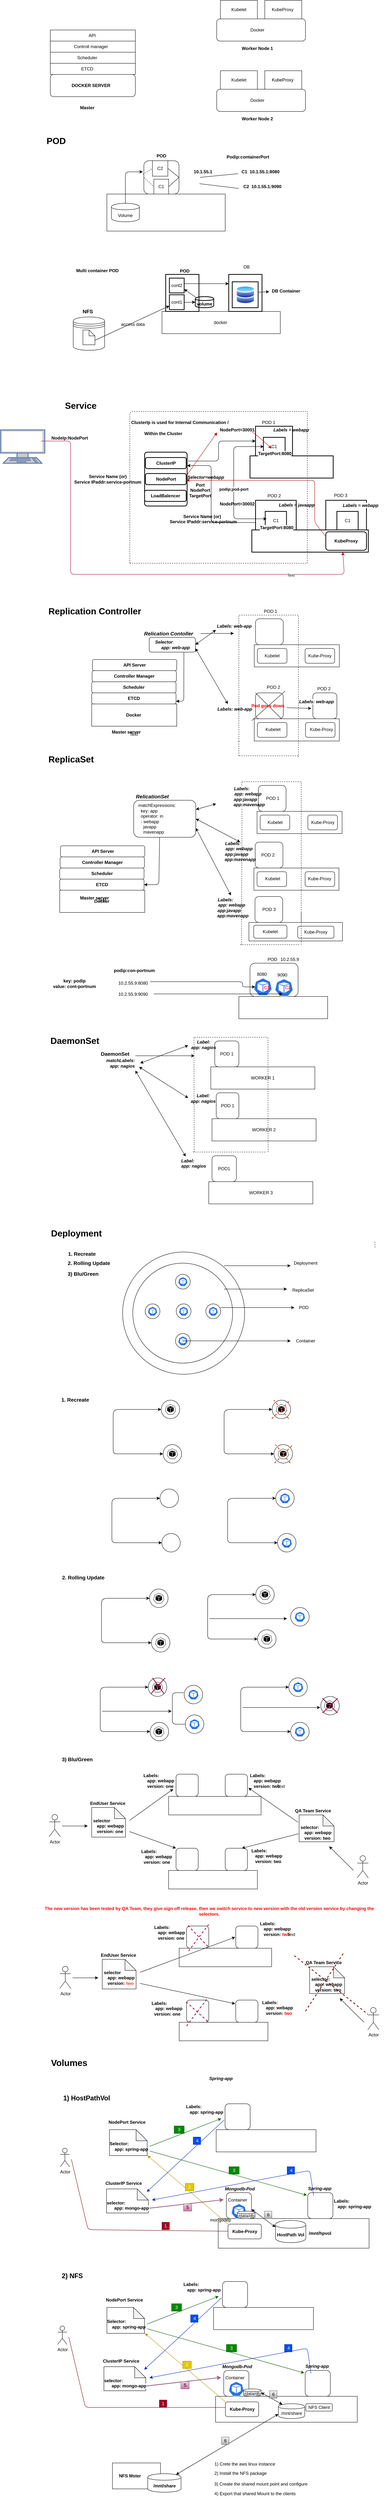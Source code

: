 <mxfile version="13.3.5" type="github">
  <diagram id="p2EOLXwsh8mRCK80WWZ6" name="Page-1">
    <mxGraphModel dx="1668" dy="850" grid="1" gridSize="10" guides="1" tooltips="1" connect="1" arrows="1" fold="1" page="0" pageScale="1" pageWidth="827" pageHeight="1169" background="none" math="0" shadow="0">
      <root>
        <mxCell id="0" />
        <mxCell id="1" parent="0" />
        <mxCell id="p9AXQlaozVL-q54wyYoi-161" value="" style="rounded=0;whiteSpace=wrap;html=1;" parent="1" vertex="1">
          <mxGeometry x="-350" y="-180" width="230" height="30" as="geometry" />
        </mxCell>
        <mxCell id="p9AXQlaozVL-q54wyYoi-162" value="API&amp;nbsp;" style="rounded=0;whiteSpace=wrap;html=1;" parent="1" vertex="1">
          <mxGeometry x="-350" y="-270" width="230" height="30" as="geometry" />
        </mxCell>
        <mxCell id="p9AXQlaozVL-q54wyYoi-163" value="" style="rounded=0;whiteSpace=wrap;html=1;" parent="1" vertex="1">
          <mxGeometry x="-350" y="-240" width="230" height="30" as="geometry" />
        </mxCell>
        <mxCell id="p9AXQlaozVL-q54wyYoi-164" value="" style="rounded=0;whiteSpace=wrap;html=1;" parent="1" vertex="1">
          <mxGeometry x="-350" y="-210" width="230" height="30" as="geometry" />
        </mxCell>
        <mxCell id="p9AXQlaozVL-q54wyYoi-165" value="" style="rounded=1;whiteSpace=wrap;html=1;" parent="1" vertex="1">
          <mxGeometry x="-350" y="-150" width="230" height="60" as="geometry" />
        </mxCell>
        <mxCell id="p9AXQlaozVL-q54wyYoi-166" value="&lt;b&gt;DOCKER SERVER&lt;/b&gt;" style="text;html=1;strokeColor=none;fillColor=none;align=center;verticalAlign=middle;whiteSpace=wrap;rounded=0;" parent="1" vertex="1">
          <mxGeometry x="-300" y="-130" width="120" height="20" as="geometry" />
        </mxCell>
        <mxCell id="p9AXQlaozVL-q54wyYoi-167" value="&lt;b&gt;Master&lt;/b&gt;" style="text;html=1;strokeColor=none;fillColor=none;align=center;verticalAlign=middle;whiteSpace=wrap;rounded=0;" parent="1" vertex="1">
          <mxGeometry x="-270" y="-70" width="40" height="20" as="geometry" />
        </mxCell>
        <mxCell id="p9AXQlaozVL-q54wyYoi-168" value="ETCD" style="text;html=1;strokeColor=none;fillColor=none;align=center;verticalAlign=middle;whiteSpace=wrap;rounded=0;" parent="1" vertex="1">
          <mxGeometry x="-270" y="-175" width="40" height="20" as="geometry" />
        </mxCell>
        <mxCell id="p9AXQlaozVL-q54wyYoi-169" value="Scheduler" style="text;html=1;strokeColor=none;fillColor=none;align=center;verticalAlign=middle;whiteSpace=wrap;rounded=0;" parent="1" vertex="1">
          <mxGeometry x="-270" y="-205" width="40" height="20" as="geometry" />
        </mxCell>
        <mxCell id="p9AXQlaozVL-q54wyYoi-170" value="Controll manager" style="text;html=1;strokeColor=none;fillColor=none;align=center;verticalAlign=middle;whiteSpace=wrap;rounded=0;" parent="1" vertex="1">
          <mxGeometry x="-310" y="-235" width="140" height="20" as="geometry" />
        </mxCell>
        <mxCell id="p9AXQlaozVL-q54wyYoi-171" value="" style="rounded=1;whiteSpace=wrap;html=1;" parent="1" vertex="1">
          <mxGeometry x="100.0" y="-300" width="240" height="60" as="geometry" />
        </mxCell>
        <mxCell id="p9AXQlaozVL-q54wyYoi-172" value="" style="rounded=1;whiteSpace=wrap;html=1;" parent="1" vertex="1">
          <mxGeometry x="100.0" y="-110" width="240" height="60" as="geometry" />
        </mxCell>
        <mxCell id="p9AXQlaozVL-q54wyYoi-173" value="Kubelet" style="rounded=0;whiteSpace=wrap;html=1;" parent="1" vertex="1">
          <mxGeometry x="110.0" y="-350" width="100" height="50" as="geometry" />
        </mxCell>
        <mxCell id="p9AXQlaozVL-q54wyYoi-174" value="KubeProxy&amp;nbsp;" style="rounded=0;whiteSpace=wrap;html=1;" parent="1" vertex="1">
          <mxGeometry x="230.0" y="-350" width="100" height="50" as="geometry" />
        </mxCell>
        <mxCell id="p9AXQlaozVL-q54wyYoi-175" value="&#xa;&#xa;&lt;span style=&quot;color: rgb(0, 0, 0); font-family: helvetica; font-size: 12px; font-style: normal; font-weight: 400; letter-spacing: normal; text-align: center; text-indent: 0px; text-transform: none; word-spacing: 0px; background-color: rgb(248, 249, 250); display: inline; float: none;&quot;&gt;KubeProxy&amp;nbsp;&lt;/span&gt;&#xa;&#xa;" style="rounded=0;whiteSpace=wrap;html=1;" parent="1" vertex="1">
          <mxGeometry x="230.0" y="-160" width="100" height="50" as="geometry" />
        </mxCell>
        <mxCell id="p9AXQlaozVL-q54wyYoi-176" value="&lt;span&gt;Kubelet&lt;/span&gt;" style="rounded=0;whiteSpace=wrap;html=1;" parent="1" vertex="1">
          <mxGeometry x="110.0" y="-160" width="100" height="50" as="geometry" />
        </mxCell>
        <mxCell id="p9AXQlaozVL-q54wyYoi-177" value="Docker&lt;span style=&quot;color: rgba(0 , 0 , 0 , 0) ; font-family: monospace ; font-size: 0px&quot;&gt;%3CmxGraphModel%3E%3Croot%3E%3CmxCell%20id%3D%220%22%2F%3E%3CmxCell%20id%3D%221%22%20parent%3D%220%22%2F%3E%3CmxCell%20id%3D%222%22%20value%3D%22%22%20style%3D%22rounded%3D0%3BwhiteSpace%3Dwrap%3Bhtml%3D1%3B%22%20vertex%3D%221%22%20parent%3D%221%22%3E%3CmxGeometry%20x%3D%22530%22%20y%3D%2270%22%20width%3D%22100%22%20height%3D%2250%22%20as%3D%22geometry%22%2F%3E%3C%2FmxCell%3E%3C%2Froot%3E%3C%2FmxGraphModel%3E&lt;/span&gt;" style="text;html=1;strokeColor=none;fillColor=none;align=center;verticalAlign=middle;whiteSpace=wrap;rounded=0;" parent="1" vertex="1">
          <mxGeometry x="190.0" y="-280" width="40" height="20" as="geometry" />
        </mxCell>
        <mxCell id="p9AXQlaozVL-q54wyYoi-178" value="Docker&lt;span style=&quot;color: rgba(0 , 0 , 0 , 0) ; font-family: monospace ; font-size: 0px&quot;&gt;%3CmxGraphModel%3E%3Croot%3E%3CmxCell%20id%3D%220%22%2F%3E%3CmxCell%20id%3D%221%22%20parent%3D%220%22%2F%3E%3CmxCell%20id%3D%222%22%20value%3D%22%22%20style%3D%22rounded%3D0%3BwhiteSpace%3Dwrap%3Bhtml%3D1%3B%22%20vertex%3D%221%22%20parent%3D%221%22%3E%3CmxGeometry%20x%3D%22530%22%20y%3D%2270%22%20width%3D%22100%22%20height%3D%2250%22%20as%3D%22geometry%22%2F%3E%3C%2FmxCell%3E%3C%2Froot%3E%3C%2FmxGraphModel%3E&lt;/span&gt;" style="text;html=1;strokeColor=none;fillColor=none;align=center;verticalAlign=middle;whiteSpace=wrap;rounded=0;" parent="1" vertex="1">
          <mxGeometry x="190.0" y="-90" width="40" height="20" as="geometry" />
        </mxCell>
        <mxCell id="p9AXQlaozVL-q54wyYoi-179" value="&lt;b&gt;Worker Node 1&lt;/b&gt;" style="text;html=1;strokeColor=none;fillColor=none;align=center;verticalAlign=middle;whiteSpace=wrap;rounded=0;" parent="1" vertex="1">
          <mxGeometry x="165.0" y="-230" width="90" height="20" as="geometry" />
        </mxCell>
        <mxCell id="p9AXQlaozVL-q54wyYoi-180" value="&lt;b&gt;Worker Node 2&lt;/b&gt;" style="text;html=1;strokeColor=none;fillColor=none;align=center;verticalAlign=middle;whiteSpace=wrap;rounded=0;" parent="1" vertex="1">
          <mxGeometry x="165.0" y="-40" width="90" height="20" as="geometry" />
        </mxCell>
        <mxCell id="p9AXQlaozVL-q54wyYoi-181" value="" style="shape=datastore;whiteSpace=wrap;html=1;" parent="1" vertex="1">
          <mxGeometry x="-288" y="505" width="85" height="90" as="geometry" />
        </mxCell>
        <mxCell id="p9AXQlaozVL-q54wyYoi-182" value="" style="shape=note;whiteSpace=wrap;size=16;html=1;dropTarget=0;fontStyle=1" parent="1" vertex="1">
          <mxGeometry x="-261.75" y="540" width="32.5" height="40" as="geometry" />
        </mxCell>
        <mxCell id="p9AXQlaozVL-q54wyYoi-183" value="&lt;b&gt;&lt;font style=&quot;font-size: 14px&quot;&gt;NFS&lt;/font&gt;&lt;/b&gt;" style="text;html=1;align=center;verticalAlign=middle;resizable=0;points=[];autosize=1;" parent="1" vertex="1">
          <mxGeometry x="-269.25" y="480" width="40" height="20" as="geometry" />
        </mxCell>
        <mxCell id="p9AXQlaozVL-q54wyYoi-184" value="docker&amp;nbsp;" style="rounded=0;whiteSpace=wrap;html=1;" parent="1" vertex="1">
          <mxGeometry x="-48" y="490" width="320" height="60" as="geometry" />
        </mxCell>
        <mxCell id="p9AXQlaozVL-q54wyYoi-185" value="" style="aspect=fixed;perimeter=ellipsePerimeter;html=1;align=center;shadow=0;dashed=0;spacingTop=3;image;image=img/lib/active_directory/databases.svg;imageBackground=none;imageBorder=none;strokeWidth=2;" parent="1" vertex="1">
          <mxGeometry x="152" y="420" width="51.02" height="50" as="geometry" />
        </mxCell>
        <mxCell id="p9AXQlaozVL-q54wyYoi-186" value="" style="rounded=0;whiteSpace=wrap;html=1;strokeWidth=2;" parent="1" vertex="1">
          <mxGeometry x="-38" y="390" width="90" height="100" as="geometry" />
        </mxCell>
        <mxCell id="p9AXQlaozVL-q54wyYoi-187" value="cont2" style="rounded=0;whiteSpace=wrap;html=1;strokeWidth=2;" parent="1" vertex="1">
          <mxGeometry x="-28" y="400" width="40" height="40" as="geometry" />
        </mxCell>
        <mxCell id="p9AXQlaozVL-q54wyYoi-188" value="cont1" style="rounded=0;whiteSpace=wrap;html=1;strokeWidth=2;" parent="1" vertex="1">
          <mxGeometry x="-28" y="445" width="40" height="40" as="geometry" />
        </mxCell>
        <mxCell id="p9AXQlaozVL-q54wyYoi-189" value="" style="rounded=0;whiteSpace=wrap;html=1;strokeWidth=2;fillColor=none;" parent="1" vertex="1">
          <mxGeometry x="132.51" y="390" width="90" height="100" as="geometry" />
        </mxCell>
        <mxCell id="p9AXQlaozVL-q54wyYoi-190" value="&lt;b&gt;volume&lt;/b&gt;" style="shape=cylinder;whiteSpace=wrap;html=1;boundedLbl=1;backgroundOutline=1;strokeWidth=2;fillColor=none;" parent="1" vertex="1">
          <mxGeometry x="42" y="450" width="50" height="30" as="geometry" />
        </mxCell>
        <mxCell id="p9AXQlaozVL-q54wyYoi-191" value="" style="endArrow=classic;html=1;exitX=0;exitY=0;exitDx=32.5;exitDy=28;exitPerimeter=0;entryX=0;entryY=0.75;entryDx=0;entryDy=0;" parent="1" source="p9AXQlaozVL-q54wyYoi-182" target="p9AXQlaozVL-q54wyYoi-188" edge="1">
          <mxGeometry width="50" height="50" relative="1" as="geometry">
            <mxPoint x="-68" y="580" as="sourcePoint" />
            <mxPoint x="-18" y="530" as="targetPoint" />
          </mxGeometry>
        </mxCell>
        <mxCell id="p9AXQlaozVL-q54wyYoi-192" value="" style="endArrow=classic;html=1;entryX=0;entryY=0.5;entryDx=0;entryDy=0;" parent="1" target="p9AXQlaozVL-q54wyYoi-190" edge="1">
          <mxGeometry width="50" height="50" relative="1" as="geometry">
            <mxPoint x="12" y="465.5" as="sourcePoint" />
            <mxPoint x="62" y="415.5" as="targetPoint" />
          </mxGeometry>
        </mxCell>
        <mxCell id="p9AXQlaozVL-q54wyYoi-193" value="" style="endArrow=classic;html=1;exitX=0.04;exitY=0.067;exitDx=0;exitDy=0;exitPerimeter=0;entryX=1;entryY=0.75;entryDx=0;entryDy=0;" parent="1" source="p9AXQlaozVL-q54wyYoi-190" target="p9AXQlaozVL-q54wyYoi-187" edge="1">
          <mxGeometry width="50" height="50" relative="1" as="geometry">
            <mxPoint x="-68" y="580" as="sourcePoint" />
            <mxPoint x="12" y="420" as="targetPoint" />
          </mxGeometry>
        </mxCell>
        <mxCell id="p9AXQlaozVL-q54wyYoi-194" value="" style="endArrow=classic;html=1;entryX=0;entryY=0.25;entryDx=0;entryDy=0;" parent="1" target="p9AXQlaozVL-q54wyYoi-189" edge="1">
          <mxGeometry width="50" height="50" relative="1" as="geometry">
            <mxPoint x="12" y="415" as="sourcePoint" />
            <mxPoint x="62" y="360" as="targetPoint" />
          </mxGeometry>
        </mxCell>
        <mxCell id="p9AXQlaozVL-q54wyYoi-195" value="&lt;b&gt;POD&lt;/b&gt;" style="text;html=1;align=center;verticalAlign=middle;resizable=0;points=[];autosize=1;" parent="1" vertex="1">
          <mxGeometry x="-7" y="371" width="40" height="20" as="geometry" />
        </mxCell>
        <mxCell id="p9AXQlaozVL-q54wyYoi-196" value="DB&amp;nbsp;" style="text;html=1;align=center;verticalAlign=middle;resizable=0;points=[];autosize=1;" parent="1" vertex="1">
          <mxGeometry x="162" y="360" width="40" height="20" as="geometry" />
        </mxCell>
        <mxCell id="p9AXQlaozVL-q54wyYoi-197" value="" style="rounded=0;whiteSpace=wrap;html=1;strokeWidth=2;fillColor=none;" parent="1" vertex="1">
          <mxGeometry x="142" y="410" width="70" height="70" as="geometry" />
        </mxCell>
        <mxCell id="p9AXQlaozVL-q54wyYoi-198" value="&lt;b&gt;DB Container&lt;/b&gt;" style="text;html=1;align=center;verticalAlign=middle;resizable=0;points=[];autosize=1;" parent="1" vertex="1">
          <mxGeometry x="242" y="425" width="90" height="20" as="geometry" />
        </mxCell>
        <mxCell id="p9AXQlaozVL-q54wyYoi-199" value="" style="endArrow=classic;html=1;" parent="1" target="p9AXQlaozVL-q54wyYoi-198" edge="1">
          <mxGeometry width="50" height="50" relative="1" as="geometry">
            <mxPoint x="212" y="438" as="sourcePoint" />
            <mxPoint x="262" y="390" as="targetPoint" />
          </mxGeometry>
        </mxCell>
        <mxCell id="p9AXQlaozVL-q54wyYoi-200" value="access data" style="text;html=1;align=center;verticalAlign=middle;resizable=0;points=[];autosize=1;" parent="1" vertex="1">
          <mxGeometry x="-167" y="515" width="80" height="20" as="geometry" />
        </mxCell>
        <mxCell id="p9AXQlaozVL-q54wyYoi-201" value="&lt;b&gt;Multi container POD&lt;/b&gt;" style="text;html=1;align=center;verticalAlign=middle;resizable=0;points=[];autosize=1;" parent="1" vertex="1">
          <mxGeometry x="-288" y="370" width="130" height="20" as="geometry" />
        </mxCell>
        <mxCell id="p9AXQlaozVL-q54wyYoi-202" value="&lt;br&gt;&lt;br&gt;&lt;br&gt;&lt;br&gt;&lt;br&gt;&lt;br&gt;&lt;br&gt;" style="text;html=1;align=center;verticalAlign=middle;resizable=0;points=[];autosize=1;" parent="1" vertex="1">
          <mxGeometry x="187" y="372" width="20" height="100" as="geometry" />
        </mxCell>
        <mxCell id="p9AXQlaozVL-q54wyYoi-203" value="" style="rounded=0;whiteSpace=wrap;html=1;strokeWidth=2;fillColor=none;" parent="1" vertex="1">
          <mxGeometry x="195" y="1080" width="315" height="60" as="geometry" />
        </mxCell>
        <mxCell id="p9AXQlaozVL-q54wyYoi-204" value="" style="rounded=0;whiteSpace=wrap;html=1;strokeWidth=2;fillColor=none;" parent="1" vertex="1">
          <mxGeometry x="190" y="880" width="225" height="60" as="geometry" />
        </mxCell>
        <mxCell id="p9AXQlaozVL-q54wyYoi-205" value="" style="rounded=0;whiteSpace=wrap;html=1;strokeWidth=2;fillColor=none;" parent="1" vertex="1">
          <mxGeometry x="205" y="1000" width="110" height="80" as="geometry" />
        </mxCell>
        <mxCell id="p9AXQlaozVL-q54wyYoi-206" value="" style="rounded=0;whiteSpace=wrap;html=1;strokeWidth=2;fillColor=none;" parent="1" vertex="1">
          <mxGeometry x="205" y="800" width="100" height="80" as="geometry" />
        </mxCell>
        <mxCell id="p9AXQlaozVL-q54wyYoi-207" value="C1" style="rounded=0;whiteSpace=wrap;html=1;strokeWidth=2;fillColor=none;" parent="1" vertex="1">
          <mxGeometry x="231.25" y="1030" width="57.5" height="50" as="geometry" />
        </mxCell>
        <mxCell id="p9AXQlaozVL-q54wyYoi-208" value="C1" style="rounded=0;whiteSpace=wrap;html=1;strokeWidth=2;fillColor=none;" parent="1" vertex="1">
          <mxGeometry x="226.25" y="830" width="58.75" height="50" as="geometry" />
        </mxCell>
        <mxCell id="p9AXQlaozVL-q54wyYoi-209" value="" style="endArrow=classic;startArrow=classic;html=1;entryX=0;entryY=0.5;entryDx=0;entryDy=0;" parent="1" edge="1">
          <mxGeometry width="50" height="50" relative="1" as="geometry">
            <mxPoint x="235" y="1050" as="sourcePoint" />
            <mxPoint x="227.25" y="855" as="targetPoint" />
            <Array as="points">
              <mxPoint x="146" y="1050" />
              <mxPoint x="146" y="855" />
            </Array>
          </mxGeometry>
        </mxCell>
        <mxCell id="p9AXQlaozVL-q54wyYoi-210" value="&lt;span&gt;&lt;b&gt;podip;pod-port&lt;/b&gt;&lt;/span&gt;" style="edgeLabel;html=1;align=center;verticalAlign=middle;resizable=0;points=[];fontStyle=0" parent="p9AXQlaozVL-q54wyYoi-209" vertex="1" connectable="0">
          <mxGeometry x="-0.143" relative="1" as="geometry">
            <mxPoint y="-13" as="offset" />
          </mxGeometry>
        </mxCell>
        <mxCell id="p9AXQlaozVL-q54wyYoi-211" value="POD 1" style="text;html=1;align=center;verticalAlign=middle;resizable=0;points=[];autosize=1;" parent="1" vertex="1">
          <mxGeometry x="215" y="780" width="50" height="20" as="geometry" />
        </mxCell>
        <mxCell id="p9AXQlaozVL-q54wyYoi-212" value="POD&amp;nbsp;2" style="text;html=1;align=center;verticalAlign=middle;resizable=0;points=[];autosize=1;" parent="1" vertex="1">
          <mxGeometry x="230" y="978" width="50" height="20" as="geometry" />
        </mxCell>
        <mxCell id="p9AXQlaozVL-q54wyYoi-213" value="&lt;b&gt;&lt;i&gt;Labels = javaapp&lt;/i&gt;&lt;/b&gt;" style="text;html=1;strokeColor=none;fillColor=none;align=center;verticalAlign=middle;whiteSpace=wrap;rounded=0;" parent="1" vertex="1">
          <mxGeometry x="256.53" y="1003" width="118.98" height="20" as="geometry" />
        </mxCell>
        <mxCell id="p9AXQlaozVL-q54wyYoi-214" value="&lt;b&gt;&lt;i&gt;Labels = webapp&lt;/i&gt;&lt;/b&gt;" style="text;html=1;align=center;verticalAlign=middle;resizable=0;points=[];autosize=1;" parent="1" vertex="1">
          <mxGeometry x="246.02" y="800" width="110" height="20" as="geometry" />
        </mxCell>
        <mxCell id="p9AXQlaozVL-q54wyYoi-215" value="&lt;b&gt;Service Name (or)&lt;br&gt;Service IPaddr:service-portnum&lt;/b&gt;" style="text;html=1;align=center;verticalAlign=middle;resizable=0;points=[];autosize=1;" parent="1" vertex="1">
          <mxGeometry x="-295" y="927.75" width="200" height="30" as="geometry" />
        </mxCell>
        <mxCell id="p9AXQlaozVL-q54wyYoi-216" value="&lt;b&gt;&lt;i&gt;Selector=webapp&lt;/i&gt;&lt;/b&gt;" style="text;html=1;align=center;verticalAlign=middle;resizable=0;points=[];autosize=1;" parent="1" vertex="1">
          <mxGeometry x="15.0" y="927.75" width="110" height="20" as="geometry" />
        </mxCell>
        <mxCell id="p9AXQlaozVL-q54wyYoi-217" value="" style="rounded=1;whiteSpace=wrap;html=1;absoluteArcSize=1;arcSize=14;strokeWidth=2;fillColor=none;" parent="1" vertex="1">
          <mxGeometry x="-95" y="870" width="115" height="145.5" as="geometry" />
        </mxCell>
        <mxCell id="p9AXQlaozVL-q54wyYoi-218" value="&lt;b&gt;ClusterIP&lt;/b&gt;" style="rounded=1;whiteSpace=wrap;html=1;strokeWidth=2;fillColor=none;" parent="1" vertex="1">
          <mxGeometry x="-92.5" y="884.5" width="110" height="30" as="geometry" />
        </mxCell>
        <mxCell id="p9AXQlaozVL-q54wyYoi-219" value="&lt;b&gt;NodePort&lt;/b&gt;" style="rounded=1;whiteSpace=wrap;html=1;strokeWidth=2;fillColor=none;" parent="1" vertex="1">
          <mxGeometry x="-92.5" y="927.75" width="110" height="30" as="geometry" />
        </mxCell>
        <mxCell id="p9AXQlaozVL-q54wyYoi-220" value="&lt;b&gt;LoadBalencer&lt;/b&gt;" style="rounded=1;whiteSpace=wrap;html=1;strokeWidth=2;fillColor=none;" parent="1" vertex="1">
          <mxGeometry x="-95" y="973" width="112.5" height="30" as="geometry" />
        </mxCell>
        <mxCell id="p9AXQlaozVL-q54wyYoi-221" value="" style="endArrow=classic;html=1;entryX=0;entryY=0.5;entryDx=0;entryDy=0;exitX=1.026;exitY=0.165;exitDx=0;exitDy=0;exitPerimeter=0;" parent="1" source="p9AXQlaozVL-q54wyYoi-217" target="p9AXQlaozVL-q54wyYoi-206" edge="1">
          <mxGeometry width="50" height="50" relative="1" as="geometry">
            <mxPoint x="145" y="970" as="sourcePoint" />
            <mxPoint x="195" y="920" as="targetPoint" />
            <Array as="points">
              <mxPoint x="105" y="894" />
              <mxPoint x="105" y="840" />
            </Array>
          </mxGeometry>
        </mxCell>
        <mxCell id="p9AXQlaozVL-q54wyYoi-222" value="" style="endArrow=none;dashed=1;html=1;" parent="1" edge="1">
          <mxGeometry width="50" height="50" relative="1" as="geometry">
            <mxPoint x="-135" y="890" as="sourcePoint" />
            <mxPoint x="345" y="760" as="targetPoint" />
            <Array as="points">
              <mxPoint x="-135" y="760" />
            </Array>
          </mxGeometry>
        </mxCell>
        <mxCell id="p9AXQlaozVL-q54wyYoi-223" value="" style="endArrow=none;dashed=1;html=1;" parent="1" edge="1">
          <mxGeometry width="50" height="50" relative="1" as="geometry">
            <mxPoint x="345" y="1170" as="sourcePoint" />
            <mxPoint x="345" y="760" as="targetPoint" />
          </mxGeometry>
        </mxCell>
        <mxCell id="p9AXQlaozVL-q54wyYoi-224" value="" style="endArrow=none;dashed=1;html=1;" parent="1" edge="1">
          <mxGeometry width="50" height="50" relative="1" as="geometry">
            <mxPoint x="-135" y="1170" as="sourcePoint" />
            <mxPoint x="345" y="1170" as="targetPoint" />
          </mxGeometry>
        </mxCell>
        <mxCell id="p9AXQlaozVL-q54wyYoi-225" value="" style="endArrow=none;dashed=1;html=1;" parent="1" edge="1">
          <mxGeometry width="50" height="50" relative="1" as="geometry">
            <mxPoint x="-135" y="1170" as="sourcePoint" />
            <mxPoint x="-135" y="890" as="targetPoint" />
          </mxGeometry>
        </mxCell>
        <mxCell id="p9AXQlaozVL-q54wyYoi-226" value="&lt;b&gt;ClusterIp is used for Internal Communication /&lt;/b&gt;" style="text;html=1;align=center;verticalAlign=middle;resizable=0;points=[];autosize=1;" parent="1" vertex="1">
          <mxGeometry x="-140" y="780" width="280" height="20" as="geometry" />
        </mxCell>
        <mxCell id="p9AXQlaozVL-q54wyYoi-227" value="&lt;b&gt;Within the Cluster&lt;/b&gt;" style="text;html=1;align=center;verticalAlign=middle;resizable=0;points=[];autosize=1;" parent="1" vertex="1">
          <mxGeometry x="-105" y="810" width="120" height="20" as="geometry" />
        </mxCell>
        <mxCell id="p9AXQlaozVL-q54wyYoi-228" value="C1" style="rounded=0;whiteSpace=wrap;html=1;strokeWidth=2;fillColor=none;" parent="1" vertex="1">
          <mxGeometry x="425" y="1030" width="57.5" height="50" as="geometry" />
        </mxCell>
        <mxCell id="p9AXQlaozVL-q54wyYoi-229" value="" style="rounded=0;whiteSpace=wrap;html=1;strokeWidth=2;fillColor=none;" parent="1" vertex="1">
          <mxGeometry x="395" y="1000" width="110" height="80" as="geometry" />
        </mxCell>
        <mxCell id="p9AXQlaozVL-q54wyYoi-230" value="&lt;span style=&quot;color: rgb(0 , 0 , 0) ; font-family: &amp;#34;helvetica&amp;#34; ; font-size: 12px ; font-style: normal ; font-weight: 400 ; letter-spacing: normal ; text-align: center ; text-indent: 0px ; text-transform: none ; word-spacing: 0px ; background-color: rgb(255 , 255 , 255) ; display: inline ; float: none&quot;&gt;POD 3&lt;/span&gt;" style="text;whiteSpace=wrap;html=1;" parent="1" vertex="1">
          <mxGeometry x="415" y="973" width="60" height="30" as="geometry" />
        </mxCell>
        <mxCell id="p9AXQlaozVL-q54wyYoi-231" value="&lt;b style=&quot;color: rgb(0, 0, 0); font-family: helvetica; font-size: 12px; font-style: normal; letter-spacing: normal; text-align: center; text-indent: 0px; text-transform: none; word-spacing: 0px; background-color: rgb(255, 255, 255);&quot;&gt;&lt;i&gt;Labels = webapp&lt;/i&gt;&lt;/b&gt;" style="text;whiteSpace=wrap;html=1;" parent="1" vertex="1">
          <mxGeometry x="439.06" y="1000" width="120" height="30" as="geometry" />
        </mxCell>
        <mxCell id="p9AXQlaozVL-q54wyYoi-232" value="&lt;span style=&quot;color: rgb(0 , 0 , 0) ; font-family: &amp;#34;helvetica&amp;#34; ; font-size: 12px ; font-style: normal ; letter-spacing: normal ; text-align: center ; text-indent: 0px ; text-transform: none ; word-spacing: 0px ; background-color: rgb(255 , 255 , 255) ; display: inline ; float: none&quot;&gt;&lt;b&gt;TargetPort:8080&lt;/b&gt;&lt;/span&gt;" style="text;whiteSpace=wrap;html=1;" parent="1" vertex="1">
          <mxGeometry x="210" y="860" width="110" height="30" as="geometry" />
        </mxCell>
        <mxCell id="p9AXQlaozVL-q54wyYoi-233" value="&lt;span style=&quot;color: rgb(0 , 0 , 0) ; font-family: &amp;#34;helvetica&amp;#34; ; font-size: 12px ; font-style: normal ; letter-spacing: normal ; text-align: center ; text-indent: 0px ; text-transform: none ; word-spacing: 0px ; background-color: rgb(255 , 255 , 255) ; display: inline ; float: none&quot;&gt;&lt;b&gt;TargetPort:8080&lt;/b&gt;&lt;/span&gt;" style="text;whiteSpace=wrap;html=1;" parent="1" vertex="1">
          <mxGeometry x="215" y="1060" width="110" height="30" as="geometry" />
        </mxCell>
        <mxCell id="p9AXQlaozVL-q54wyYoi-234" value="&lt;b&gt;NodePort=30001&lt;/b&gt;" style="text;html=1;align=center;verticalAlign=middle;resizable=0;points=[];autosize=1;" parent="1" vertex="1">
          <mxGeometry x="100" y="800" width="110" height="20" as="geometry" />
        </mxCell>
        <mxCell id="p9AXQlaozVL-q54wyYoi-235" value="&lt;b&gt;NodePort=30002&lt;/b&gt;" style="text;html=1;align=center;verticalAlign=middle;resizable=0;points=[];autosize=1;" parent="1" vertex="1">
          <mxGeometry x="100" y="1000" width="110" height="20" as="geometry" />
        </mxCell>
        <mxCell id="p9AXQlaozVL-q54wyYoi-236" value="&lt;b&gt;Port&lt;br&gt;NodePort&lt;br&gt;TargetPort&lt;/b&gt;" style="text;html=1;align=center;verticalAlign=middle;resizable=0;points=[];autosize=1;" parent="1" vertex="1">
          <mxGeometry x="15.0" y="947.75" width="80" height="50" as="geometry" />
        </mxCell>
        <mxCell id="p9AXQlaozVL-q54wyYoi-237" value="&lt;b style=&quot;color: rgb(0 , 0 , 0) ; font-family: &amp;#34;helvetica&amp;#34; ; font-size: 12px ; font-style: normal ; letter-spacing: normal ; text-align: center ; text-indent: 0px ; text-transform: none ; word-spacing: 0px ; background-color: rgb(255 , 255 , 255)&quot;&gt;&amp;nbsp; &amp;nbsp; &amp;nbsp; &amp;nbsp; &amp;nbsp; &amp;nbsp;Service Name (or)&lt;br&gt;Service IPaddr:service-portnum&lt;/b&gt;" style="text;whiteSpace=wrap;html=1;" parent="1" vertex="1">
          <mxGeometry x="-28.75" y="1030" width="260" height="40" as="geometry" />
        </mxCell>
        <mxCell id="p9AXQlaozVL-q54wyYoi-238" value="" style="endArrow=classic;html=1;entryX=1;entryY=0.25;entryDx=0;entryDy=0;exitX=0;exitY=0.75;exitDx=0;exitDy=0;" parent="1" edge="1">
          <mxGeometry width="50" height="50" relative="1" as="geometry">
            <mxPoint x="205" y="1060" as="sourcePoint" />
            <mxPoint x="20" y="906.375" as="targetPoint" />
            <Array as="points">
              <mxPoint x="85" y="1060" />
              <mxPoint x="85" y="906" />
            </Array>
          </mxGeometry>
        </mxCell>
        <mxCell id="p9AXQlaozVL-q54wyYoi-239" value="" style="fontColor=#0066CC;verticalAlign=top;verticalLabelPosition=bottom;labelPosition=center;align=center;html=1;outlineConnect=0;fillColor=#CCCCCC;strokeColor=#6881B3;gradientColor=none;gradientDirection=north;strokeWidth=2;shape=mxgraph.networks.terminal;" parent="1" vertex="1">
          <mxGeometry x="-485" y="810" width="120" height="90" as="geometry" />
        </mxCell>
        <mxCell id="p9AXQlaozVL-q54wyYoi-240" value="" style="endArrow=classic;html=1;exitX=0.917;exitY=0.333;exitDx=0;exitDy=0;exitPerimeter=0;fillColor=#d80073;strokeColor=#A50040;" parent="1" source="p9AXQlaozVL-q54wyYoi-239" edge="1">
          <mxGeometry width="50" height="50" relative="1" as="geometry">
            <mxPoint x="-365" y="845" as="sourcePoint" />
            <mxPoint x="441" y="1140" as="targetPoint" />
            <Array as="points">
              <mxPoint x="-295" y="840" />
              <mxPoint x="-295" y="1200" />
              <mxPoint x="445" y="1200" />
            </Array>
          </mxGeometry>
        </mxCell>
        <mxCell id="p9AXQlaozVL-q54wyYoi-241" value="Text" style="edgeLabel;html=1;align=center;verticalAlign=middle;resizable=0;points=[];" parent="p9AXQlaozVL-q54wyYoi-240" vertex="1" connectable="0">
          <mxGeometry x="0.669" y="-2" relative="1" as="geometry">
            <mxPoint as="offset" />
          </mxGeometry>
        </mxCell>
        <mxCell id="p9AXQlaozVL-q54wyYoi-242" value="&lt;b&gt;KubeProxy&lt;/b&gt;" style="rounded=1;whiteSpace=wrap;html=1;strokeWidth=2;fillColor=none;" parent="1" vertex="1">
          <mxGeometry x="395" y="1085" width="110" height="50" as="geometry" />
        </mxCell>
        <mxCell id="p9AXQlaozVL-q54wyYoi-243" value="" style="endArrow=classic;html=1;entryX=0.038;entryY=-0.035;entryDx=0;entryDy=0;entryPerimeter=0;fillColor=#e51400;strokeColor=#B30000;exitX=0;exitY=0.25;exitDx=0;exitDy=0;" parent="1" source="p9AXQlaozVL-q54wyYoi-242" target="p9AXQlaozVL-q54wyYoi-236" edge="1">
          <mxGeometry width="50" height="50" relative="1" as="geometry">
            <mxPoint x="392" y="1060" as="sourcePoint" />
            <mxPoint x="355" y="970" as="targetPoint" />
            <Array as="points">
              <mxPoint x="365" y="1060" />
              <mxPoint x="365" y="946" />
            </Array>
          </mxGeometry>
        </mxCell>
        <mxCell id="p9AXQlaozVL-q54wyYoi-244" value="" style="endArrow=classic;html=1;strokeColor=#B30000;entryX=0.009;entryY=0.85;entryDx=0;entryDy=0;entryPerimeter=0;" parent="1" target="p9AXQlaozVL-q54wyYoi-234" edge="1">
          <mxGeometry width="50" height="50" relative="1" as="geometry">
            <mxPoint x="17.5" y="934.5" as="sourcePoint" />
            <mxPoint x="67.5" y="884.5" as="targetPoint" />
          </mxGeometry>
        </mxCell>
        <mxCell id="p9AXQlaozVL-q54wyYoi-245" value="" style="endArrow=classic;html=1;strokeColor=#B30000;" parent="1" target="p9AXQlaozVL-q54wyYoi-232" edge="1">
          <mxGeometry width="50" height="50" relative="1" as="geometry">
            <mxPoint x="196.02" y="815" as="sourcePoint" />
            <mxPoint x="246.02" y="765" as="targetPoint" />
            <Array as="points">
              <mxPoint x="215" y="830" />
            </Array>
          </mxGeometry>
        </mxCell>
        <mxCell id="p9AXQlaozVL-q54wyYoi-246" value="&lt;b&gt;NodeIp:NodePort&lt;/b&gt;" style="text;html=1;align=center;verticalAlign=middle;resizable=0;points=[];autosize=1;" parent="1" vertex="1">
          <mxGeometry x="-353" y="822" width="110" height="20" as="geometry" />
        </mxCell>
        <mxCell id="p9AXQlaozVL-q54wyYoi-247" value="&lt;h1&gt;Replication Controller&amp;nbsp;&lt;/h1&gt;" style="text;html=1;strokeColor=none;fillColor=none;spacing=5;spacingTop=-20;whiteSpace=wrap;overflow=hidden;rounded=0;" parent="1" vertex="1">
          <mxGeometry x="-360" y="1280" width="310" height="40" as="geometry" />
        </mxCell>
        <mxCell id="p9AXQlaozVL-q54wyYoi-248" value="&lt;b&gt;Docker&amp;nbsp;&lt;/b&gt;" style="rounded=0;whiteSpace=wrap;html=1;" parent="1" vertex="1">
          <mxGeometry x="-238" y="1550" width="230" height="60" as="geometry" />
        </mxCell>
        <mxCell id="p9AXQlaozVL-q54wyYoi-249" value="" style="rounded=0;whiteSpace=wrap;html=1;" parent="1" vertex="1">
          <mxGeometry x="201.53" y="1390" width="230" height="60" as="geometry" />
        </mxCell>
        <mxCell id="p9AXQlaozVL-q54wyYoi-250" value="" style="rounded=0;whiteSpace=wrap;html=1;" parent="1" vertex="1">
          <mxGeometry x="201.53" y="1590" width="230" height="60" as="geometry" />
        </mxCell>
        <mxCell id="p9AXQlaozVL-q54wyYoi-251" value="&lt;b&gt;ETCD&lt;/b&gt;" style="rounded=1;whiteSpace=wrap;html=1;" parent="1" vertex="1">
          <mxGeometry x="-238" y="1520" width="228" height="30" as="geometry" />
        </mxCell>
        <mxCell id="p9AXQlaozVL-q54wyYoi-252" value="&lt;b&gt;Scheduler&lt;/b&gt;" style="rounded=1;whiteSpace=wrap;html=1;" parent="1" vertex="1">
          <mxGeometry x="-238" y="1490" width="228" height="30" as="geometry" />
        </mxCell>
        <mxCell id="p9AXQlaozVL-q54wyYoi-253" value="&lt;b&gt;Controller Manager&lt;/b&gt;" style="rounded=1;whiteSpace=wrap;html=1;" parent="1" vertex="1">
          <mxGeometry x="-237" y="1460" width="228" height="30" as="geometry" />
        </mxCell>
        <mxCell id="p9AXQlaozVL-q54wyYoi-254" value="&lt;b&gt;API Server&lt;/b&gt;" style="rounded=1;whiteSpace=wrap;html=1;" parent="1" vertex="1">
          <mxGeometry x="-236" y="1430" width="228" height="30" as="geometry" />
        </mxCell>
        <mxCell id="p9AXQlaozVL-q54wyYoi-255" value="&lt;b&gt;Master server&lt;/b&gt;" style="text;html=1;align=center;verticalAlign=middle;resizable=0;points=[];autosize=1;" parent="1" vertex="1">
          <mxGeometry x="-190" y="1610" width="90" height="32" as="geometry" />
        </mxCell>
        <mxCell id="p9AXQlaozVL-q54wyYoi-256" value="Text" style="text;html=1;align=center;verticalAlign=middle;resizable=0;points=[];autosize=1;" parent="p9AXQlaozVL-q54wyYoi-255" vertex="1">
          <mxGeometry x="45" y="12" width="40" height="20" as="geometry" />
        </mxCell>
        <mxCell id="p9AXQlaozVL-q54wyYoi-257" value="" style="rounded=1;whiteSpace=wrap;html=1;" parent="1" vertex="1">
          <mxGeometry x="205" y="1520" width="75" height="70" as="geometry" />
        </mxCell>
        <mxCell id="p9AXQlaozVL-q54wyYoi-258" value="" style="rounded=1;whiteSpace=wrap;html=1;" parent="1" vertex="1">
          <mxGeometry x="205" y="1320" width="75" height="70" as="geometry" />
        </mxCell>
        <mxCell id="p9AXQlaozVL-q54wyYoi-259" value="Kubelet" style="rounded=1;whiteSpace=wrap;html=1;" parent="1" vertex="1">
          <mxGeometry x="210" y="1400" width="80" height="40" as="geometry" />
        </mxCell>
        <mxCell id="p9AXQlaozVL-q54wyYoi-260" value="Kube-Proxy" style="rounded=1;whiteSpace=wrap;html=1;" parent="1" vertex="1">
          <mxGeometry x="338.98" y="1400" width="80" height="40" as="geometry" />
        </mxCell>
        <mxCell id="p9AXQlaozVL-q54wyYoi-261" value="" style="rounded=1;whiteSpace=wrap;html=1;" parent="1" vertex="1">
          <mxGeometry x="340" y="1600" width="80" height="40" as="geometry" />
        </mxCell>
        <mxCell id="p9AXQlaozVL-q54wyYoi-262" value="" style="rounded=1;whiteSpace=wrap;html=1;" parent="1" vertex="1">
          <mxGeometry x="210.0" y="1600" width="80" height="40" as="geometry" />
        </mxCell>
        <mxCell id="p9AXQlaozVL-q54wyYoi-263" value="&lt;span style=&quot;color: rgb(0, 0, 0); font-family: helvetica; font-size: 12px; font-style: normal; font-weight: 400; letter-spacing: normal; text-align: center; text-indent: 0px; text-transform: none; word-spacing: 0px; background-color: rgb(255, 255, 255); display: inline; float: none;&quot;&gt;Kubelet&lt;/span&gt;" style="text;whiteSpace=wrap;html=1;" parent="1" vertex="1">
          <mxGeometry x="230" y="1605" width="70" height="30" as="geometry" />
        </mxCell>
        <mxCell id="p9AXQlaozVL-q54wyYoi-264" value="&lt;span style=&quot;color: rgb(0, 0, 0); font-family: helvetica; font-size: 12px; font-style: normal; font-weight: 400; letter-spacing: normal; text-align: center; text-indent: 0px; text-transform: none; word-spacing: 0px; background-color: rgb(255, 255, 255); display: inline; float: none;&quot;&gt;Kube-Proxy&lt;/span&gt;" style="text;whiteSpace=wrap;html=1;" parent="1" vertex="1">
          <mxGeometry x="350" y="1605" width="90" height="30" as="geometry" />
        </mxCell>
        <mxCell id="p9AXQlaozVL-q54wyYoi-265" value="" style="endArrow=none;dashed=1;html=1;" parent="1" edge="1">
          <mxGeometry width="50" height="50" relative="1" as="geometry">
            <mxPoint x="160" y="1651" as="sourcePoint" />
            <mxPoint x="160" y="1310" as="targetPoint" />
          </mxGeometry>
        </mxCell>
        <mxCell id="p9AXQlaozVL-q54wyYoi-266" value="" style="endArrow=none;dashed=1;html=1;" parent="1" edge="1">
          <mxGeometry width="50" height="50" relative="1" as="geometry">
            <mxPoint x="161" y="1310" as="sourcePoint" />
            <mxPoint x="320" y="1310" as="targetPoint" />
          </mxGeometry>
        </mxCell>
        <mxCell id="p9AXQlaozVL-q54wyYoi-267" value="" style="endArrow=none;dashed=1;html=1;" parent="1" edge="1">
          <mxGeometry width="50" height="50" relative="1" as="geometry">
            <mxPoint x="321" y="1693" as="sourcePoint" />
            <mxPoint x="321" y="1310" as="targetPoint" />
          </mxGeometry>
        </mxCell>
        <mxCell id="p9AXQlaozVL-q54wyYoi-268" value="" style="endArrow=none;dashed=1;html=1;" parent="1" edge="1">
          <mxGeometry width="50" height="50" relative="1" as="geometry">
            <mxPoint x="161" y="1690" as="sourcePoint" />
            <mxPoint x="321" y="1690" as="targetPoint" />
          </mxGeometry>
        </mxCell>
        <mxCell id="p9AXQlaozVL-q54wyYoi-269" value="" style="endArrow=none;dashed=1;html=1;" parent="1" edge="1">
          <mxGeometry width="50" height="50" relative="1" as="geometry">
            <mxPoint x="160" y="1690" as="sourcePoint" />
            <mxPoint x="160" y="1650" as="targetPoint" />
          </mxGeometry>
        </mxCell>
        <mxCell id="p9AXQlaozVL-q54wyYoi-270" value="&lt;h3&gt;&lt;b&gt;&lt;i&gt;Relication Contoller&lt;/i&gt;&lt;/b&gt;&lt;/h3&gt;" style="text;html=1;strokeColor=none;fillColor=none;align=center;verticalAlign=middle;whiteSpace=wrap;rounded=0;" parent="1" vertex="1">
          <mxGeometry x="-110" y="1350" width="160" height="20" as="geometry" />
        </mxCell>
        <mxCell id="p9AXQlaozVL-q54wyYoi-271" value="" style="endArrow=classic;html=1;" parent="1" edge="1">
          <mxGeometry width="50" height="50" relative="1" as="geometry">
            <mxPoint x="56.25" y="1360" as="sourcePoint" />
            <mxPoint x="146.25" y="1359.5" as="targetPoint" />
            <Array as="points">
              <mxPoint x="96.25" y="1359.5" />
            </Array>
          </mxGeometry>
        </mxCell>
        <mxCell id="p9AXQlaozVL-q54wyYoi-272" value="" style="endArrow=none;html=1;" parent="1" edge="1">
          <mxGeometry width="50" height="50" relative="1" as="geometry">
            <mxPoint x="195" y="1595" as="sourcePoint" />
            <mxPoint x="285" y="1515" as="targetPoint" />
            <Array as="points" />
          </mxGeometry>
        </mxCell>
        <mxCell id="p9AXQlaozVL-q54wyYoi-273" value="" style="endArrow=none;html=1;" parent="1" edge="1">
          <mxGeometry width="50" height="50" relative="1" as="geometry">
            <mxPoint x="275" y="1590" as="sourcePoint" />
            <mxPoint x="205" y="1520" as="targetPoint" />
          </mxGeometry>
        </mxCell>
        <mxCell id="p9AXQlaozVL-q54wyYoi-274" value="" style="rounded=1;whiteSpace=wrap;html=1;" parent="1" vertex="1">
          <mxGeometry x="360" y="1520" width="65" height="70" as="geometry" />
        </mxCell>
        <mxCell id="p9AXQlaozVL-q54wyYoi-275" value="POD 2" style="text;html=1;align=center;verticalAlign=middle;resizable=0;points=[];autosize=1;" parent="1" vertex="1">
          <mxGeometry x="228" y="1495" width="50" height="20" as="geometry" />
        </mxCell>
        <mxCell id="p9AXQlaozVL-q54wyYoi-276" value="&lt;span style=&quot;color: rgb(0, 0, 0); font-family: helvetica; font-size: 12px; font-style: normal; font-weight: 400; letter-spacing: normal; text-align: center; text-indent: 0px; text-transform: none; word-spacing: 0px; background-color: rgb(255, 255, 255); display: inline; float: none;&quot;&gt;POD 2&lt;/span&gt;" style="text;whiteSpace=wrap;html=1;" parent="1" vertex="1">
          <mxGeometry x="370" y="1495" width="60" height="30" as="geometry" />
        </mxCell>
        <mxCell id="p9AXQlaozVL-q54wyYoi-277" value="POD 1" style="text;html=1;align=center;verticalAlign=middle;resizable=0;points=[];autosize=1;" parent="1" vertex="1">
          <mxGeometry x="220" y="1290" width="50" height="20" as="geometry" />
        </mxCell>
        <mxCell id="p9AXQlaozVL-q54wyYoi-278" value="&lt;div style=&quot;text-align: left&quot;&gt;&lt;b&gt;&lt;i&gt;Selector&lt;/i&gt;&lt;/b&gt;:&lt;/div&gt;&lt;b&gt;&lt;i&gt;&amp;nbsp; &amp;nbsp; &amp;nbsp;app: web-app&lt;/i&gt;&lt;/b&gt;" style="rounded=1;whiteSpace=wrap;html=1;" parent="1" vertex="1">
          <mxGeometry x="-82.5" y="1370" width="125" height="40" as="geometry" />
        </mxCell>
        <mxCell id="p9AXQlaozVL-q54wyYoi-279" value="&lt;i&gt;&lt;b&gt;Labels: web-app&lt;/b&gt;&lt;/i&gt;" style="text;html=1;align=center;verticalAlign=middle;resizable=0;points=[];autosize=1;" parent="1" vertex="1">
          <mxGeometry x="91.53" y="1330" width="110" height="20" as="geometry" />
        </mxCell>
        <mxCell id="p9AXQlaozVL-q54wyYoi-280" value="&lt;i style=&quot;font-family: &amp;#34;helvetica&amp;#34; ; text-align: center&quot;&gt;&lt;b&gt;Labels: web-app&lt;/b&gt;&lt;/i&gt;" style="text;whiteSpace=wrap;html=1;" parent="1" vertex="1">
          <mxGeometry x="100" y="1550" width="120" height="30" as="geometry" />
        </mxCell>
        <mxCell id="p9AXQlaozVL-q54wyYoi-281" value="" style="endArrow=classic;startArrow=classic;html=1;entryX=0.059;entryY=1;entryDx=0;entryDy=0;entryPerimeter=0;exitX=1;exitY=0.5;exitDx=0;exitDy=0;" parent="1" source="p9AXQlaozVL-q54wyYoi-278" target="p9AXQlaozVL-q54wyYoi-279" edge="1">
          <mxGeometry width="50" height="50" relative="1" as="geometry">
            <mxPoint x="50" y="1380" as="sourcePoint" />
            <mxPoint x="90" y="1290" as="targetPoint" />
          </mxGeometry>
        </mxCell>
        <mxCell id="p9AXQlaozVL-q54wyYoi-282" value="" style="endArrow=classic;startArrow=classic;html=1;entryX=1;entryY=0.75;entryDx=0;entryDy=0;exitX=0.25;exitY=0;exitDx=0;exitDy=0;" parent="1" source="p9AXQlaozVL-q54wyYoi-280" target="p9AXQlaozVL-q54wyYoi-278" edge="1">
          <mxGeometry width="50" height="50" relative="1" as="geometry">
            <mxPoint x="97" y="1560" as="sourcePoint" />
            <mxPoint x="147" y="1510" as="targetPoint" />
          </mxGeometry>
        </mxCell>
        <mxCell id="p9AXQlaozVL-q54wyYoi-283" value="&lt;i style=&quot;color: rgb(0, 0, 0); font-size: 12px; font-weight: 400; letter-spacing: normal; text-indent: 0px; text-transform: none; word-spacing: 0px; font-family: helvetica; text-align: center; background-color: rgb(255, 255, 255);&quot;&gt;&lt;b&gt;Labels: web-app&lt;/b&gt;&lt;/i&gt;" style="text;whiteSpace=wrap;html=1;" parent="1" vertex="1">
          <mxGeometry x="321" y="1530" width="120" height="30" as="geometry" />
        </mxCell>
        <mxCell id="p9AXQlaozVL-q54wyYoi-284" value="&lt;b&gt;&lt;font color=&quot;#f50000&quot;&gt;Pod goes down&lt;/font&gt;&lt;/b&gt;&amp;nbsp;" style="text;html=1;strokeColor=none;fillColor=none;align=center;verticalAlign=middle;whiteSpace=wrap;rounded=0;" parent="1" vertex="1">
          <mxGeometry x="190" y="1545" width="100" height="20" as="geometry" />
        </mxCell>
        <mxCell id="p9AXQlaozVL-q54wyYoi-285" value="" style="endArrow=classic;html=1;entryX=-0.062;entryY=0.6;entryDx=0;entryDy=0;entryPerimeter=0;" parent="1" target="p9AXQlaozVL-q54wyYoi-274" edge="1">
          <mxGeometry width="50" height="50" relative="1" as="geometry">
            <mxPoint x="288.98" y="1560" as="sourcePoint" />
            <mxPoint x="338.98" y="1510" as="targetPoint" />
          </mxGeometry>
        </mxCell>
        <mxCell id="p9AXQlaozVL-q54wyYoi-286" value="&lt;h1&gt;ReplicaSet&lt;/h1&gt;" style="text;html=1;strokeColor=none;fillColor=none;spacing=5;spacingTop=-20;whiteSpace=wrap;overflow=hidden;rounded=0;" parent="1" vertex="1">
          <mxGeometry x="-360" y="1680" width="180" height="40" as="geometry" />
        </mxCell>
        <mxCell id="p9AXQlaozVL-q54wyYoi-287" value="" style="endArrow=classic;html=1;exitX=0.75;exitY=1;exitDx=0;exitDy=0;entryX=1;entryY=0.75;entryDx=0;entryDy=0;" parent="1" source="p9AXQlaozVL-q54wyYoi-278" target="p9AXQlaozVL-q54wyYoi-251" edge="1">
          <mxGeometry width="50" height="50" relative="1" as="geometry">
            <mxPoint x="60" y="1560" as="sourcePoint" />
            <mxPoint x="110" y="1510" as="targetPoint" />
            <Array as="points">
              <mxPoint x="11" y="1543" />
            </Array>
          </mxGeometry>
        </mxCell>
        <mxCell id="p9AXQlaozVL-q54wyYoi-288" value="&lt;b&gt;Docker&amp;nbsp;&lt;/b&gt;" style="rounded=0;whiteSpace=wrap;html=1;" parent="1" vertex="1">
          <mxGeometry x="-324.47" y="2053" width="230" height="60" as="geometry" />
        </mxCell>
        <mxCell id="p9AXQlaozVL-q54wyYoi-289" value="" style="rounded=0;whiteSpace=wrap;html=1;" parent="1" vertex="1">
          <mxGeometry x="209.06" y="1840" width="230" height="60" as="geometry" />
        </mxCell>
        <mxCell id="p9AXQlaozVL-q54wyYoi-290" value="" style="rounded=0;whiteSpace=wrap;html=1;" parent="1" vertex="1">
          <mxGeometry x="200.59" y="1993" width="230" height="60" as="geometry" />
        </mxCell>
        <mxCell id="p9AXQlaozVL-q54wyYoi-291" value="&lt;b&gt;ETCD&lt;/b&gt;" style="rounded=1;whiteSpace=wrap;html=1;" parent="1" vertex="1">
          <mxGeometry x="-324.47" y="2023" width="228" height="30" as="geometry" />
        </mxCell>
        <mxCell id="p9AXQlaozVL-q54wyYoi-292" value="&lt;b&gt;Scheduler&lt;/b&gt;" style="rounded=1;whiteSpace=wrap;html=1;" parent="1" vertex="1">
          <mxGeometry x="-324.47" y="1993" width="228" height="30" as="geometry" />
        </mxCell>
        <mxCell id="p9AXQlaozVL-q54wyYoi-293" value="&lt;b&gt;Controller Manager&lt;/b&gt;" style="rounded=1;whiteSpace=wrap;html=1;" parent="1" vertex="1">
          <mxGeometry x="-323.47" y="1963" width="228" height="30" as="geometry" />
        </mxCell>
        <mxCell id="p9AXQlaozVL-q54wyYoi-294" value="&lt;b&gt;API Server&lt;/b&gt;" style="rounded=1;whiteSpace=wrap;html=1;" parent="1" vertex="1">
          <mxGeometry x="-322.47" y="1933" width="228" height="30" as="geometry" />
        </mxCell>
        <mxCell id="p9AXQlaozVL-q54wyYoi-295" value="&lt;b&gt;Master server&lt;/b&gt;" style="text;html=1;align=center;verticalAlign=middle;resizable=0;points=[];autosize=1;" parent="1" vertex="1">
          <mxGeometry x="-276.47" y="2058" width="90" height="32" as="geometry" />
        </mxCell>
        <mxCell id="p9AXQlaozVL-q54wyYoi-296" value="Text" style="text;html=1;align=center;verticalAlign=middle;resizable=0;points=[];autosize=1;" parent="p9AXQlaozVL-q54wyYoi-295" vertex="1">
          <mxGeometry x="45" y="12" width="40" height="20" as="geometry" />
        </mxCell>
        <mxCell id="p9AXQlaozVL-q54wyYoi-297" value="" style="rounded=1;whiteSpace=wrap;html=1;" parent="1" vertex="1">
          <mxGeometry x="204.06" y="1923" width="75" height="70" as="geometry" />
        </mxCell>
        <mxCell id="p9AXQlaozVL-q54wyYoi-298" value="" style="rounded=1;whiteSpace=wrap;html=1;" parent="1" vertex="1">
          <mxGeometry x="212.53" y="1770" width="75" height="70" as="geometry" />
        </mxCell>
        <mxCell id="p9AXQlaozVL-q54wyYoi-299" value="Kubelet" style="rounded=1;whiteSpace=wrap;html=1;" parent="1" vertex="1">
          <mxGeometry x="217.53" y="1850" width="80" height="40" as="geometry" />
        </mxCell>
        <mxCell id="p9AXQlaozVL-q54wyYoi-300" value="Kube-Proxy" style="rounded=1;whiteSpace=wrap;html=1;" parent="1" vertex="1">
          <mxGeometry x="346.51" y="1850" width="80" height="40" as="geometry" />
        </mxCell>
        <mxCell id="p9AXQlaozVL-q54wyYoi-301" value="" style="rounded=1;whiteSpace=wrap;html=1;" parent="1" vertex="1">
          <mxGeometry x="339.06" y="2003" width="80" height="40" as="geometry" />
        </mxCell>
        <mxCell id="p9AXQlaozVL-q54wyYoi-302" value="" style="rounded=1;whiteSpace=wrap;html=1;" parent="1" vertex="1">
          <mxGeometry x="209.06" y="2003" width="80" height="40" as="geometry" />
        </mxCell>
        <mxCell id="p9AXQlaozVL-q54wyYoi-303" value="&lt;span style=&quot;color: rgb(0, 0, 0); font-family: helvetica; font-size: 12px; font-style: normal; font-weight: 400; letter-spacing: normal; text-align: center; text-indent: 0px; text-transform: none; word-spacing: 0px; background-color: rgb(255, 255, 255); display: inline; float: none;&quot;&gt;Kubelet&lt;/span&gt;" style="text;whiteSpace=wrap;html=1;" parent="1" vertex="1">
          <mxGeometry x="229.06" y="2008" width="66" height="30" as="geometry" />
        </mxCell>
        <mxCell id="p9AXQlaozVL-q54wyYoi-304" value="&lt;span style=&quot;color: rgb(0, 0, 0); font-family: helvetica; font-size: 12px; font-style: normal; font-weight: 400; letter-spacing: normal; text-align: center; text-indent: 0px; text-transform: none; word-spacing: 0px; background-color: rgb(255, 255, 255); display: inline; float: none;&quot;&gt;Kube-Proxy&lt;/span&gt;" style="text;whiteSpace=wrap;html=1;" parent="1" vertex="1">
          <mxGeometry x="345.06" y="2008" width="94" height="30" as="geometry" />
        </mxCell>
        <mxCell id="p9AXQlaozVL-q54wyYoi-305" value="" style="endArrow=none;dashed=1;html=1;" parent="1" source="p9AXQlaozVL-q54wyYoi-324" edge="1">
          <mxGeometry width="50" height="50" relative="1" as="geometry">
            <mxPoint x="167.53" y="2101" as="sourcePoint" />
            <mxPoint x="167.53" y="1760" as="targetPoint" />
          </mxGeometry>
        </mxCell>
        <mxCell id="p9AXQlaozVL-q54wyYoi-306" value="" style="endArrow=none;dashed=1;html=1;" parent="1" edge="1">
          <mxGeometry width="50" height="50" relative="1" as="geometry">
            <mxPoint x="168.53" y="1760" as="sourcePoint" />
            <mxPoint x="327.53" y="1760" as="targetPoint" />
          </mxGeometry>
        </mxCell>
        <mxCell id="p9AXQlaozVL-q54wyYoi-307" value="" style="endArrow=none;dashed=1;html=1;" parent="1" edge="1">
          <mxGeometry width="50" height="50" relative="1" as="geometry">
            <mxPoint x="328.53" y="2143" as="sourcePoint" />
            <mxPoint x="328.53" y="1760" as="targetPoint" />
          </mxGeometry>
        </mxCell>
        <mxCell id="p9AXQlaozVL-q54wyYoi-308" value="" style="endArrow=none;dashed=1;html=1;" parent="1" source="p9AXQlaozVL-q54wyYoi-318" edge="1">
          <mxGeometry width="50" height="50" relative="1" as="geometry">
            <mxPoint x="155" y="2170" as="sourcePoint" />
            <mxPoint x="315" y="2170" as="targetPoint" />
          </mxGeometry>
        </mxCell>
        <mxCell id="p9AXQlaozVL-q54wyYoi-309" value="" style="endArrow=none;dashed=1;html=1;" parent="1" edge="1">
          <mxGeometry width="50" height="50" relative="1" as="geometry">
            <mxPoint x="167.53" y="2140" as="sourcePoint" />
            <mxPoint x="167.53" y="2100" as="targetPoint" />
          </mxGeometry>
        </mxCell>
        <mxCell id="p9AXQlaozVL-q54wyYoi-310" value="&lt;h3&gt;&lt;b&gt;&lt;i&gt;RelicationSet&lt;/i&gt;&lt;/b&gt;&lt;/h3&gt;" style="text;html=1;strokeColor=none;fillColor=none;align=center;verticalAlign=middle;whiteSpace=wrap;rounded=0;" parent="1" vertex="1">
          <mxGeometry x="-154.47" y="1790" width="160" height="20" as="geometry" />
        </mxCell>
        <mxCell id="p9AXQlaozVL-q54wyYoi-311" value="&lt;div&gt;&amp;nbsp; &amp;nbsp;matchExpressions:&lt;/div&gt;&lt;div&gt;&amp;nbsp; &amp;nbsp; &amp;nbsp;key: app&lt;/div&gt;&lt;div&gt;&amp;nbsp; &amp;nbsp; &amp;nbsp;operator: in&amp;nbsp;&lt;/div&gt;&lt;div&gt;&amp;nbsp; &amp;nbsp; &amp;nbsp;- webapp&lt;/div&gt;&lt;div&gt;&amp;nbsp; &amp;nbsp; &amp;nbsp; &amp;nbsp;javapp&lt;/div&gt;&lt;div&gt;&amp;nbsp; &amp;nbsp; &amp;nbsp; &amp;nbsp;mavenapp&lt;/div&gt;" style="rounded=1;whiteSpace=wrap;html=1;align=left;" parent="1" vertex="1">
          <mxGeometry x="-124.47" y="1810" width="168" height="100" as="geometry" />
        </mxCell>
        <mxCell id="p9AXQlaozVL-q54wyYoi-313" value="" style="endArrow=classic;startArrow=classic;html=1;exitX=1;exitY=0.25;exitDx=0;exitDy=0;" parent="1" source="p9AXQlaozVL-q54wyYoi-311" target="p9AXQlaozVL-q54wyYoi-324" edge="1">
          <mxGeometry width="50" height="50" relative="1" as="geometry">
            <mxPoint x="57.53" y="1830" as="sourcePoint" />
            <mxPoint x="97.53" y="1740" as="targetPoint" />
          </mxGeometry>
        </mxCell>
        <mxCell id="p9AXQlaozVL-q54wyYoi-314" value="" style="endArrow=classic;startArrow=classic;html=1;entryX=1;entryY=0.5;entryDx=0;entryDy=0;exitX=0.25;exitY=0;exitDx=0;exitDy=0;" parent="1" target="p9AXQlaozVL-q54wyYoi-311" edge="1">
          <mxGeometry width="50" height="50" relative="1" as="geometry">
            <mxPoint x="163.53" y="1923" as="sourcePoint" />
            <mxPoint x="154.53" y="1960" as="targetPoint" />
          </mxGeometry>
        </mxCell>
        <mxCell id="p9AXQlaozVL-q54wyYoi-315" value="" style="endArrow=classic;html=1;exitX=0.417;exitY=1;exitDx=0;exitDy=0;entryX=1;entryY=0.5;entryDx=0;entryDy=0;exitPerimeter=0;" parent="1" source="p9AXQlaozVL-q54wyYoi-311" target="p9AXQlaozVL-q54wyYoi-291" edge="1">
          <mxGeometry width="50" height="50" relative="1" as="geometry">
            <mxPoint x="67.53" y="2010" as="sourcePoint" />
            <mxPoint x="117.53" y="1960" as="targetPoint" />
            <Array as="points">
              <mxPoint x="-56.47" y="2038" />
            </Array>
          </mxGeometry>
        </mxCell>
        <mxCell id="p9AXQlaozVL-q54wyYoi-316" value="POD 1" style="text;html=1;align=center;verticalAlign=middle;resizable=0;points=[];autosize=1;" parent="1" vertex="1">
          <mxGeometry x="226.03" y="1795" width="50" height="20" as="geometry" />
        </mxCell>
        <mxCell id="p9AXQlaozVL-q54wyYoi-317" value="POD 2" style="text;html=1;align=center;verticalAlign=middle;resizable=0;points=[];autosize=1;" parent="1" vertex="1">
          <mxGeometry x="212.53" y="1948" width="50" height="20" as="geometry" />
        </mxCell>
        <mxCell id="p9AXQlaozVL-q54wyYoi-318" value="" style="rounded=0;whiteSpace=wrap;html=1;" parent="1" vertex="1">
          <mxGeometry x="187.06" y="2140" width="252.94" height="50" as="geometry" />
        </mxCell>
        <mxCell id="p9AXQlaozVL-q54wyYoi-319" value="Kubelet" style="rounded=1;whiteSpace=wrap;html=1;" parent="1" vertex="1">
          <mxGeometry x="200" y="2147.5" width="90" height="35" as="geometry" />
        </mxCell>
        <mxCell id="p9AXQlaozVL-q54wyYoi-320" value="Kube-Proxy" style="rounded=1;whiteSpace=wrap;html=1;" parent="1" vertex="1">
          <mxGeometry x="319.06" y="2150" width="98" height="32.5" as="geometry" />
        </mxCell>
        <mxCell id="p9AXQlaozVL-q54wyYoi-321" value="" style="endArrow=none;dashed=1;html=1;" parent="1" edge="1">
          <mxGeometry width="50" height="50" relative="1" as="geometry">
            <mxPoint x="328.53" y="2200" as="sourcePoint" />
            <mxPoint x="328.53" y="2110" as="targetPoint" />
          </mxGeometry>
        </mxCell>
        <mxCell id="p9AXQlaozVL-q54wyYoi-322" value="" style="endArrow=none;dashed=1;html=1;" parent="1" edge="1">
          <mxGeometry width="50" height="50" relative="1" as="geometry">
            <mxPoint x="163.53" y="2200" as="sourcePoint" />
            <mxPoint x="324.53" y="2200" as="targetPoint" />
          </mxGeometry>
        </mxCell>
        <mxCell id="p9AXQlaozVL-q54wyYoi-323" value="" style="endArrow=none;dashed=1;html=1;" parent="1" edge="1">
          <mxGeometry width="50" height="50" relative="1" as="geometry">
            <mxPoint x="167.53" y="2200" as="sourcePoint" />
            <mxPoint x="167.03" y="2140" as="targetPoint" />
            <Array as="points">
              <mxPoint x="167.53" y="2170" />
            </Array>
          </mxGeometry>
        </mxCell>
        <mxCell id="p9AXQlaozVL-q54wyYoi-324" value="&lt;i&gt;&lt;b&gt;Labels:&amp;nbsp;&lt;br&gt;&amp;nbsp; &amp;nbsp; &amp;nbsp; &amp;nbsp; &amp;nbsp;app: webapp&lt;br&gt;&amp;nbsp; &amp;nbsp; &amp;nbsp;app:javapp&lt;br&gt;&amp;nbsp; &amp;nbsp; &amp;nbsp; &amp;nbsp; &amp;nbsp; &amp;nbsp;app:mavenapp&lt;br&gt;&lt;/b&gt;&lt;/i&gt;" style="text;html=1;align=center;verticalAlign=middle;resizable=0;points=[];autosize=1;" parent="1" vertex="1">
          <mxGeometry x="98.53" y="1770" width="140" height="60" as="geometry" />
        </mxCell>
        <mxCell id="p9AXQlaozVL-q54wyYoi-325" value="" style="endArrow=none;dashed=1;html=1;" parent="1" target="p9AXQlaozVL-q54wyYoi-324" edge="1">
          <mxGeometry width="50" height="50" relative="1" as="geometry">
            <mxPoint x="167.53" y="2101" as="sourcePoint" />
            <mxPoint x="167.53" y="1760" as="targetPoint" />
          </mxGeometry>
        </mxCell>
        <mxCell id="p9AXQlaozVL-q54wyYoi-326" value="POD 3" style="rounded=1;whiteSpace=wrap;html=1;" parent="1" vertex="1">
          <mxGeometry x="203.53" y="2070" width="75" height="70" as="geometry" />
        </mxCell>
        <mxCell id="p9AXQlaozVL-q54wyYoi-328" value="" style="endArrow=classic;startArrow=classic;html=1;exitX=0.167;exitY=-0.033;exitDx=0;exitDy=0;exitPerimeter=0;entryX=1;entryY=0.75;entryDx=0;entryDy=0;" parent="1" target="p9AXQlaozVL-q54wyYoi-311" edge="1">
          <mxGeometry width="50" height="50" relative="1" as="geometry">
            <mxPoint x="138.57" y="2067.01" as="sourcePoint" />
            <mxPoint x="41.53" y="1870" as="targetPoint" />
          </mxGeometry>
        </mxCell>
        <mxCell id="p9AXQlaozVL-q54wyYoi-329" value="" style="rounded=0;whiteSpace=wrap;html=1;" parent="1" vertex="1">
          <mxGeometry x="160" y="2340" width="240" height="60" as="geometry" />
        </mxCell>
        <mxCell id="p9AXQlaozVL-q54wyYoi-330" value="" style="rounded=1;whiteSpace=wrap;html=1;" parent="1" vertex="1">
          <mxGeometry x="190" y="2250" width="130" height="90" as="geometry" />
        </mxCell>
        <mxCell id="p9AXQlaozVL-q54wyYoi-331" value="" style="html=1;dashed=0;whitespace=wrap;fillColor=#2875E2;strokeColor=#ffffff;points=[[0.005,0.63,0],[0.1,0.2,0],[0.9,0.2,0],[0.5,0,0],[0.995,0.63,0],[0.72,0.99,0],[0.5,1,0],[0.28,0.99,0]];shape=mxgraph.kubernetes.icon;prIcon=pod" parent="1" vertex="1">
          <mxGeometry x="200" y="2290" width="50" height="48" as="geometry" />
        </mxCell>
        <mxCell id="p9AXQlaozVL-q54wyYoi-332" value="" style="html=1;dashed=0;whitespace=wrap;fillColor=#2875E2;strokeColor=#ffffff;points=[[0.005,0.63,0],[0.1,0.2,0],[0.9,0.2,0],[0.5,0,0],[0.995,0.63,0],[0.72,0.99,0],[0.5,1,0],[0.28,0.99,0]];shape=mxgraph.kubernetes.icon;prIcon=pod" parent="1" vertex="1">
          <mxGeometry x="257" y="2292" width="50" height="48" as="geometry" />
        </mxCell>
        <mxCell id="p9AXQlaozVL-q54wyYoi-333" value="POD" style="text;html=1;align=center;verticalAlign=middle;resizable=0;points=[];autosize=1;" parent="1" vertex="1">
          <mxGeometry x="230" y="2230" width="40" height="20" as="geometry" />
        </mxCell>
        <mxCell id="p9AXQlaozVL-q54wyYoi-334" value="&lt;font color=&quot;#ff3333&quot;&gt;&lt;b&gt;C1&lt;/b&gt;&lt;/font&gt;" style="text;html=1;align=center;verticalAlign=middle;resizable=0;points=[];autosize=1;" parent="1" vertex="1">
          <mxGeometry x="220" y="2306" width="30" height="20" as="geometry" />
        </mxCell>
        <mxCell id="p9AXQlaozVL-q54wyYoi-335" value="&lt;b&gt;&lt;font color=&quot;#ff470f&quot;&gt;C2&lt;/font&gt;&lt;/b&gt;" style="text;html=1;align=center;verticalAlign=middle;resizable=0;points=[];autosize=1;" parent="1" vertex="1">
          <mxGeometry x="277" y="2306" width="30" height="20" as="geometry" />
        </mxCell>
        <mxCell id="p9AXQlaozVL-q54wyYoi-336" value="8080" style="text;html=1;align=center;verticalAlign=middle;resizable=0;points=[];autosize=1;" parent="1" vertex="1">
          <mxGeometry x="202" y="2270" width="40" height="20" as="geometry" />
        </mxCell>
        <mxCell id="p9AXQlaozVL-q54wyYoi-337" value="9090" style="text;html=1;align=center;verticalAlign=middle;resizable=0;points=[];autosize=1;" parent="1" vertex="1">
          <mxGeometry x="257" y="2272" width="40" height="20" as="geometry" />
        </mxCell>
        <mxCell id="p9AXQlaozVL-q54wyYoi-338" value="&lt;b&gt;podip:con-portnum&lt;br&gt;&lt;/b&gt;" style="text;html=1;align=left;verticalAlign=middle;resizable=0;points=[];autosize=1;" parent="1" vertex="1">
          <mxGeometry x="-180" y="2260" width="130" height="20" as="geometry" />
        </mxCell>
        <mxCell id="p9AXQlaozVL-q54wyYoi-339" value="10.2.55.9" style="text;html=1;align=center;verticalAlign=middle;resizable=0;points=[];autosize=1;" parent="1" vertex="1">
          <mxGeometry x="262" y="2230" width="70" height="20" as="geometry" />
        </mxCell>
        <mxCell id="p9AXQlaozVL-q54wyYoi-340" value="&lt;span style=&quot;color: rgb(0 , 0 , 0) ; font-family: &amp;#34;helvetica&amp;#34; ; font-size: 12px ; font-style: normal ; font-weight: 400 ; letter-spacing: normal ; text-align: center ; text-indent: 0px ; text-transform: none ; word-spacing: 0px ; background-color: rgb(255 , 255 , 255) ; display: inline ; float: none&quot;&gt;10.2.55.9:8080&lt;/span&gt;" style="text;whiteSpace=wrap;html=1;" parent="1" vertex="1">
          <mxGeometry x="-168.0" y="2290" width="80" height="30" as="geometry" />
        </mxCell>
        <mxCell id="p9AXQlaozVL-q54wyYoi-341" value="&lt;span style=&quot;color: rgb(0 , 0 , 0) ; font-family: &amp;#34;helvetica&amp;#34; ; font-size: 12px ; font-style: normal ; font-weight: 400 ; letter-spacing: normal ; text-align: center ; text-indent: 0px ; text-transform: none ; word-spacing: 0px ; background-color: rgb(255 , 255 , 255) ; display: inline ; float: none&quot;&gt;10.2.55.9:9090&lt;/span&gt;" style="text;whiteSpace=wrap;html=1;" parent="1" vertex="1">
          <mxGeometry x="-168" y="2320" width="265" height="30" as="geometry" />
        </mxCell>
        <mxCell id="p9AXQlaozVL-q54wyYoi-342" style="edgeStyle=orthogonalEdgeStyle;rounded=0;orthogonalLoop=1;jettySize=auto;html=1;exitX=0.5;exitY=1;exitDx=0;exitDy=0;" parent="1" source="p9AXQlaozVL-q54wyYoi-341" target="p9AXQlaozVL-q54wyYoi-341" edge="1">
          <mxGeometry relative="1" as="geometry" />
        </mxCell>
        <mxCell id="p9AXQlaozVL-q54wyYoi-343" value="&lt;b&gt;key: podip&lt;br&gt;value: cont-portnum&lt;/b&gt;" style="text;html=1;align=center;verticalAlign=middle;resizable=0;points=[];autosize=1;" parent="1" vertex="1">
          <mxGeometry x="-350" y="2290" width="130" height="30" as="geometry" />
        </mxCell>
        <mxCell id="p9AXQlaozVL-q54wyYoi-344" value="" style="endArrow=classic;html=1;entryX=0.08;entryY=0.5;entryDx=0;entryDy=0;entryPerimeter=0;" parent="1" target="p9AXQlaozVL-q54wyYoi-331" edge="1">
          <mxGeometry width="50" height="50" relative="1" as="geometry">
            <mxPoint x="-80" y="2300" as="sourcePoint" />
            <mxPoint x="90" y="2280" as="targetPoint" />
            <Array as="points">
              <mxPoint x="170" y="2300" />
              <mxPoint x="170" y="2314" />
            </Array>
          </mxGeometry>
        </mxCell>
        <mxCell id="p9AXQlaozVL-q54wyYoi-345" value="" style="endArrow=classic;html=1;entryX=0.42;entryY=0.854;entryDx=0;entryDy=0;entryPerimeter=0;" parent="1" target="p9AXQlaozVL-q54wyYoi-332" edge="1">
          <mxGeometry width="50" height="50" relative="1" as="geometry">
            <mxPoint x="-70" y="2333" as="sourcePoint" />
            <mxPoint x="-20" y="2290" as="targetPoint" />
          </mxGeometry>
        </mxCell>
        <mxCell id="p9AXQlaozVL-q54wyYoi-346" value="&lt;h1&gt;&lt;b&gt;Service&lt;/b&gt;&lt;/h1&gt;" style="text;html=1;align=center;verticalAlign=middle;resizable=0;points=[];autosize=1;" parent="1" vertex="1">
          <mxGeometry x="-318.25" y="720" width="100" height="50" as="geometry" />
        </mxCell>
        <mxCell id="p9AXQlaozVL-q54wyYoi-534" value="&lt;h1&gt;DaemonSet&lt;/h1&gt;" style="text;html=1;align=center;verticalAlign=middle;resizable=0;points=[];autosize=1;" parent="1" vertex="1">
          <mxGeometry x="-359" y="2435" width="150" height="50" as="geometry" />
        </mxCell>
        <mxCell id="p9AXQlaozVL-q54wyYoi-536" value="WORKER 1" style="rounded=0;whiteSpace=wrap;html=1;" parent="1" vertex="1">
          <mxGeometry x="84" y="2530" width="281.47" height="60" as="geometry" />
        </mxCell>
        <mxCell id="p9AXQlaozVL-q54wyYoi-537" value="WORKER 2" style="rounded=0;whiteSpace=wrap;html=1;" parent="1" vertex="1">
          <mxGeometry x="87.27" y="2670" width="281.47" height="60" as="geometry" />
        </mxCell>
        <mxCell id="p9AXQlaozVL-q54wyYoi-541" value="POD 1" style="rounded=1;whiteSpace=wrap;html=1;" parent="1" vertex="1">
          <mxGeometry x="94.74" y="2460" width="65.26" height="70" as="geometry" />
        </mxCell>
        <mxCell id="p9AXQlaozVL-q54wyYoi-542" value="POD 1" style="rounded=1;whiteSpace=wrap;html=1;" parent="1" vertex="1">
          <mxGeometry x="98.74" y="2600" width="61.26" height="70" as="geometry" />
        </mxCell>
        <mxCell id="p9AXQlaozVL-q54wyYoi-544" value="" style="endArrow=none;dashed=1;html=1;" parent="1" edge="1">
          <mxGeometry width="50" height="50" relative="1" as="geometry">
            <mxPoint x="39" y="2760" as="sourcePoint" />
            <mxPoint x="38.53" y="2450" as="targetPoint" />
          </mxGeometry>
        </mxCell>
        <mxCell id="p9AXQlaozVL-q54wyYoi-545" value="" style="endArrow=none;dashed=1;html=1;" parent="1" edge="1">
          <mxGeometry width="50" height="50" relative="1" as="geometry">
            <mxPoint x="40.06" y="2450" as="sourcePoint" />
            <mxPoint x="238.53" y="2450" as="targetPoint" />
          </mxGeometry>
        </mxCell>
        <mxCell id="p9AXQlaozVL-q54wyYoi-546" value="" style="endArrow=none;dashed=1;html=1;" parent="1" edge="1">
          <mxGeometry width="50" height="50" relative="1" as="geometry">
            <mxPoint x="239" y="2760" as="sourcePoint" />
            <mxPoint x="238.53" y="2450" as="targetPoint" />
          </mxGeometry>
        </mxCell>
        <mxCell id="p9AXQlaozVL-q54wyYoi-547" value="" style="endArrow=none;dashed=1;html=1;" parent="1" edge="1">
          <mxGeometry width="50" height="50" relative="1" as="geometry">
            <mxPoint x="36" y="2760" as="sourcePoint" />
            <mxPoint x="234.47" y="2760" as="targetPoint" />
          </mxGeometry>
        </mxCell>
        <mxCell id="p9AXQlaozVL-q54wyYoi-548" value="&lt;h3&gt;&lt;b&gt;DaemonSet&lt;/b&gt;&lt;/h3&gt;" style="text;html=1;align=center;verticalAlign=middle;resizable=0;points=[];autosize=1;" parent="1" vertex="1">
          <mxGeometry x="-220" y="2470" width="90" height="50" as="geometry" />
        </mxCell>
        <mxCell id="p9AXQlaozVL-q54wyYoi-549" value="WORKER 3" style="rounded=0;whiteSpace=wrap;html=1;" parent="1" vertex="1">
          <mxGeometry x="78.53" y="2840" width="281.47" height="60" as="geometry" />
        </mxCell>
        <mxCell id="p9AXQlaozVL-q54wyYoi-550" value="POD1" style="rounded=1;whiteSpace=wrap;html=1;" parent="1" vertex="1">
          <mxGeometry x="87.27" y="2770" width="66" height="70" as="geometry" />
        </mxCell>
        <mxCell id="p9AXQlaozVL-q54wyYoi-560" value="&lt;i&gt;&lt;b&gt;matchLabels:&lt;br&gt;&lt;/b&gt;&lt;/i&gt;&lt;b&gt;&lt;i&gt;&amp;nbsp; &amp;nbsp;app: nagios&lt;/i&gt;&lt;/b&gt;" style="text;html=1;strokeColor=none;fillColor=none;align=center;verticalAlign=middle;whiteSpace=wrap;rounded=0;" parent="1" vertex="1">
          <mxGeometry x="-215" y="2510" width="110" height="20" as="geometry" />
        </mxCell>
        <mxCell id="p9AXQlaozVL-q54wyYoi-563" value="" style="endArrow=none;dashed=1;html=1;" parent="1" edge="1">
          <mxGeometry width="50" height="50" relative="1" as="geometry">
            <mxPoint x="528" y="3002.532" as="sourcePoint" />
            <mxPoint x="528" y="3017.468" as="targetPoint" />
          </mxGeometry>
        </mxCell>
        <mxCell id="p9AXQlaozVL-q54wyYoi-567" value="" style="endArrow=classic;html=1;" parent="1" edge="1">
          <mxGeometry width="50" height="50" relative="1" as="geometry">
            <mxPoint x="-120" y="2500" as="sourcePoint" />
            <mxPoint x="40" y="2500" as="targetPoint" />
          </mxGeometry>
        </mxCell>
        <mxCell id="p9AXQlaozVL-q54wyYoi-568" value="&lt;b&gt;&lt;i&gt;Label:&lt;br&gt;app: nagios&lt;/i&gt;&lt;/b&gt;" style="text;html=1;align=center;verticalAlign=middle;resizable=0;points=[];autosize=1;" parent="1" vertex="1">
          <mxGeometry x="24" y="2455" width="80" height="30" as="geometry" />
        </mxCell>
        <mxCell id="p9AXQlaozVL-q54wyYoi-569" value="&lt;b&gt;&lt;i&gt;Label:&lt;br&gt;app: nagios&lt;/i&gt;&lt;/b&gt;" style="text;html=1;align=center;verticalAlign=middle;resizable=0;points=[];autosize=1;" parent="1" vertex="1">
          <mxGeometry x="23" y="2600" width="80" height="30" as="geometry" />
        </mxCell>
        <mxCell id="p9AXQlaozVL-q54wyYoi-570" value="&lt;b&gt;&lt;i&gt;&lt;span style=&quot;color: rgb(0 , 0 , 0) ; font-family: &amp;#34;helvetica&amp;#34; ; font-size: 12px ; letter-spacing: normal ; text-align: center ; text-indent: 0px ; text-transform: none ; word-spacing: 0px ; background-color: rgb(255 , 255 , 255) ; display: inline ; float: none&quot;&gt;Label:&lt;/span&gt;&lt;br style=&quot;color: rgb(0 , 0 , 0) ; font-family: &amp;#34;helvetica&amp;#34; ; font-size: 12px ; letter-spacing: normal ; text-align: center ; text-indent: 0px ; text-transform: none ; word-spacing: 0px ; background-color: rgb(255 , 255 , 255)&quot;&gt;&lt;/i&gt;&lt;/b&gt;&lt;span style=&quot;color: rgb(0 , 0 , 0) ; font-family: &amp;#34;helvetica&amp;#34; ; font-size: 12px ; letter-spacing: normal ; text-align: center ; text-indent: 0px ; text-transform: none ; word-spacing: 0px ; background-color: rgb(255 , 255 , 255) ; display: inline ; float: none&quot;&gt;&lt;b&gt;&lt;i&gt;app: nagios&lt;/i&gt;&lt;/b&gt;&lt;/span&gt;" style="text;whiteSpace=wrap;html=1;" parent="1" vertex="1">
          <mxGeometry x="1.53" y="2770" width="90" height="40" as="geometry" />
        </mxCell>
        <mxCell id="p9AXQlaozVL-q54wyYoi-571" value="" style="endArrow=classic;startArrow=classic;html=1;entryX=-0.012;entryY=0.567;entryDx=0;entryDy=0;entryPerimeter=0;" parent="1" target="p9AXQlaozVL-q54wyYoi-568" edge="1">
          <mxGeometry width="50" height="50" relative="1" as="geometry">
            <mxPoint x="-107" y="2520" as="sourcePoint" />
            <mxPoint x="-57" y="2470" as="targetPoint" />
          </mxGeometry>
        </mxCell>
        <mxCell id="p9AXQlaozVL-q54wyYoi-573" value="" style="endArrow=classic;startArrow=classic;html=1;exitX=0;exitY=0.467;exitDx=0;exitDy=0;exitPerimeter=0;" parent="1" source="p9AXQlaozVL-q54wyYoi-569" edge="1">
          <mxGeometry width="50" height="50" relative="1" as="geometry">
            <mxPoint x="-160" y="2580" as="sourcePoint" />
            <mxPoint x="-110" y="2530" as="targetPoint" />
          </mxGeometry>
        </mxCell>
        <mxCell id="p9AXQlaozVL-q54wyYoi-574" value="" style="endArrow=classic;startArrow=classic;html=1;exitX=0.161;exitY=0.05;exitDx=0;exitDy=0;exitPerimeter=0;" parent="1" source="p9AXQlaozVL-q54wyYoi-570" edge="1">
          <mxGeometry width="50" height="50" relative="1" as="geometry">
            <mxPoint x="-178.25" y="2590" as="sourcePoint" />
            <mxPoint x="-120" y="2540" as="targetPoint" />
          </mxGeometry>
        </mxCell>
        <mxCell id="GO9DIAoga7OvKI35sRTv-1" value="&lt;h1&gt;POD&lt;/h1&gt;" style="text;html=1;strokeColor=none;fillColor=none;spacing=5;spacingTop=-20;whiteSpace=wrap;overflow=hidden;rounded=0;" parent="1" vertex="1">
          <mxGeometry x="-365" y="10" width="64.47" height="30" as="geometry" />
        </mxCell>
        <mxCell id="GO9DIAoga7OvKI35sRTv-2" value="" style="rounded=0;whiteSpace=wrap;html=1;" parent="1" vertex="1">
          <mxGeometry x="-197" y="173" width="320" height="100" as="geometry" />
        </mxCell>
        <mxCell id="GO9DIAoga7OvKI35sRTv-10" value="" style="shape=image;html=1;verticalAlign=top;verticalLabelPosition=bottom;labelBackgroundColor=#ffffff;imageAspect=0;aspect=fixed;image=https://cdn3.iconfinder.com/data/icons/computers/64/ethernet_card_Vista.png" parent="1" vertex="1">
          <mxGeometry x="-12.0" y="103" width="64" height="64" as="geometry" />
        </mxCell>
        <mxCell id="GO9DIAoga7OvKI35sRTv-13" value="&lt;b&gt;10.1.55.1&lt;/b&gt;" style="text;html=1;strokeColor=none;fillColor=none;align=center;verticalAlign=middle;whiteSpace=wrap;rounded=0;" parent="1" vertex="1">
          <mxGeometry x="28.0" y="103" width="70" height="20" as="geometry" />
        </mxCell>
        <mxCell id="GO9DIAoga7OvKI35sRTv-14" value="&lt;b&gt;POD&lt;/b&gt;" style="text;html=1;align=center;verticalAlign=middle;resizable=0;points=[];autosize=1;" parent="1" vertex="1">
          <mxGeometry x="-70" y="60" width="40" height="20" as="geometry" />
        </mxCell>
        <mxCell id="GO9DIAoga7OvKI35sRTv-15" value="Volume" style="shape=cylinder;whiteSpace=wrap;html=1;boundedLbl=1;backgroundOutline=1;" parent="1" vertex="1">
          <mxGeometry x="-184.75" y="198" width="75.5" height="50" as="geometry" />
        </mxCell>
        <mxCell id="GO9DIAoga7OvKI35sRTv-20" value="" style="endArrow=none;dashed=1;html=1;" parent="1" edge="1">
          <mxGeometry width="50" height="50" relative="1" as="geometry">
            <mxPoint x="-117" y="113" as="sourcePoint" />
            <mxPoint x="-117" y="113" as="targetPoint" />
          </mxGeometry>
        </mxCell>
        <mxCell id="GO9DIAoga7OvKI35sRTv-23" value="" style="whiteSpace=wrap;html=1;aspect=fixed;" parent="1" vertex="1">
          <mxGeometry x="-70" y="133" width="40" height="40" as="geometry" />
        </mxCell>
        <mxCell id="GO9DIAoga7OvKI35sRTv-24" value="&lt;b&gt;C1&lt;/b&gt;" style="text;html=1;align=center;verticalAlign=middle;resizable=0;points=[];autosize=1;" parent="1" vertex="1">
          <mxGeometry x="-64.5" y="143" width="30" height="20" as="geometry" />
        </mxCell>
        <mxCell id="GO9DIAoga7OvKI35sRTv-27" value="&lt;b&gt;C1&amp;nbsp; 10.1.55.1:8080&lt;/b&gt;" style="text;html=1;align=center;verticalAlign=middle;resizable=0;points=[];autosize=1;" parent="1" vertex="1">
          <mxGeometry x="158" y="103" width="120" height="20" as="geometry" />
        </mxCell>
        <mxCell id="GO9DIAoga7OvKI35sRTv-29" value="&lt;b&gt;C2&amp;nbsp; 10.1.55.1:9090&lt;/b&gt;" style="text;html=1;align=center;verticalAlign=middle;resizable=0;points=[];autosize=1;" parent="1" vertex="1">
          <mxGeometry x="163" y="143" width="120" height="20" as="geometry" />
        </mxCell>
        <mxCell id="GO9DIAoga7OvKI35sRTv-28" value="&lt;b&gt;Podip:containerPort&lt;/b&gt;" style="text;html=1;align=center;verticalAlign=middle;resizable=0;points=[];autosize=1;" parent="1" vertex="1">
          <mxGeometry x="119.02" y="63" width="130" height="20" as="geometry" />
        </mxCell>
        <mxCell id="GO9DIAoga7OvKI35sRTv-31" value="" style="endArrow=none;html=1;entryX=0;entryY=0.75;entryDx=0;entryDy=0;entryPerimeter=0;exitX=0.386;exitY=1.25;exitDx=0;exitDy=0;exitPerimeter=0;" parent="1" source="GO9DIAoga7OvKI35sRTv-13" target="GO9DIAoga7OvKI35sRTv-27" edge="1">
          <mxGeometry width="50" height="50" relative="1" as="geometry">
            <mxPoint x="67" y="133" as="sourcePoint" />
            <mxPoint x="-47" y="143" as="targetPoint" />
          </mxGeometry>
        </mxCell>
        <mxCell id="GO9DIAoga7OvKI35sRTv-32" value="" style="endArrow=none;html=1;entryX=-0.025;entryY=0.75;entryDx=0;entryDy=0;entryPerimeter=0;exitX=1.023;exitY=0.656;exitDx=0;exitDy=0;exitPerimeter=0;" parent="1" source="GO9DIAoga7OvKI35sRTv-10" target="GO9DIAoga7OvKI35sRTv-29" edge="1">
          <mxGeometry width="50" height="50" relative="1" as="geometry">
            <mxPoint x="-97" y="193" as="sourcePoint" />
            <mxPoint x="-47" y="143" as="targetPoint" />
          </mxGeometry>
        </mxCell>
        <mxCell id="GO9DIAoga7OvKI35sRTv-37" value="" style="rounded=1;whiteSpace=wrap;html=1;" parent="1" vertex="1">
          <mxGeometry x="-97" y="83" width="95" height="90" as="geometry" />
        </mxCell>
        <mxCell id="GO9DIAoga7OvKI35sRTv-38" value="C2" style="whiteSpace=wrap;html=1;aspect=fixed;" parent="1" vertex="1">
          <mxGeometry x="-73.87" y="83" width="41.75" height="41.75" as="geometry" />
        </mxCell>
        <mxCell id="GO9DIAoga7OvKI35sRTv-39" value="C1" style="whiteSpace=wrap;html=1;aspect=fixed;" parent="1" vertex="1">
          <mxGeometry x="-70.0" y="133" width="40" height="40" as="geometry" />
        </mxCell>
        <mxCell id="GO9DIAoga7OvKI35sRTv-44" value="" style="endArrow=classic;html=1;entryX=-0.032;entryY=0.333;entryDx=0;entryDy=0;entryPerimeter=0;exitX=0.5;exitY=0;exitDx=0;exitDy=0;" parent="1" source="GO9DIAoga7OvKI35sRTv-15" target="GO9DIAoga7OvKI35sRTv-37" edge="1">
          <mxGeometry width="50" height="50" relative="1" as="geometry">
            <mxPoint x="-147" y="183" as="sourcePoint" />
            <mxPoint x="-47" y="143" as="targetPoint" />
            <Array as="points">
              <mxPoint x="-147" y="113" />
            </Array>
          </mxGeometry>
        </mxCell>
        <mxCell id="GO9DIAoga7OvKI35sRTv-45" value="" style="endArrow=none;dashed=1;html=1;exitX=-0.021;exitY=0.411;exitDx=0;exitDy=0;exitPerimeter=0;entryX=0;entryY=0.5;entryDx=0;entryDy=0;" parent="1" source="GO9DIAoga7OvKI35sRTv-37" target="GO9DIAoga7OvKI35sRTv-38" edge="1">
          <mxGeometry width="50" height="50" relative="1" as="geometry">
            <mxPoint x="-97" y="193" as="sourcePoint" />
            <mxPoint x="-47" y="143" as="targetPoint" />
          </mxGeometry>
        </mxCell>
        <mxCell id="GO9DIAoga7OvKI35sRTv-46" value="" style="endArrow=none;dashed=1;html=1;exitX=0;exitY=0.5;exitDx=0;exitDy=0;entryX=0;entryY=0.5;entryDx=0;entryDy=0;" parent="1" source="GO9DIAoga7OvKI35sRTv-37" target="GO9DIAoga7OvKI35sRTv-39" edge="1">
          <mxGeometry width="50" height="50" relative="1" as="geometry">
            <mxPoint x="-97" y="193" as="sourcePoint" />
            <mxPoint x="-47" y="143" as="targetPoint" />
          </mxGeometry>
        </mxCell>
        <mxCell id="GO9DIAoga7OvKI35sRTv-47" value="" style="endArrow=none;html=1;entryX=1;entryY=0.5;entryDx=0;entryDy=0;exitX=1;exitY=0.5;exitDx=0;exitDy=0;" parent="1" source="GO9DIAoga7OvKI35sRTv-38" target="GO9DIAoga7OvKI35sRTv-37" edge="1">
          <mxGeometry width="50" height="50" relative="1" as="geometry">
            <mxPoint x="-97" y="193" as="sourcePoint" />
            <mxPoint x="-47" y="143" as="targetPoint" />
          </mxGeometry>
        </mxCell>
        <mxCell id="GO9DIAoga7OvKI35sRTv-48" value="" style="endArrow=none;html=1;entryX=1;entryY=0.5;entryDx=0;entryDy=0;exitX=1;exitY=0.5;exitDx=0;exitDy=0;" parent="1" source="GO9DIAoga7OvKI35sRTv-39" target="GO9DIAoga7OvKI35sRTv-37" edge="1">
          <mxGeometry width="50" height="50" relative="1" as="geometry">
            <mxPoint x="-97" y="193" as="sourcePoint" />
            <mxPoint x="-47" y="143" as="targetPoint" />
          </mxGeometry>
        </mxCell>
        <mxCell id="GO9DIAoga7OvKI35sRTv-49" value="&lt;i&gt;&lt;b&gt;Labels:&amp;nbsp;&lt;br&gt;&amp;nbsp; &amp;nbsp; &amp;nbsp; &amp;nbsp; &amp;nbsp;app: webapp&lt;br&gt;&amp;nbsp; &amp;nbsp; &amp;nbsp;app:javapp&lt;br&gt;&amp;nbsp; &amp;nbsp; &amp;nbsp; &amp;nbsp; &amp;nbsp; &amp;nbsp;app:mavenapp&lt;br&gt;&lt;/b&gt;&lt;/i&gt;" style="text;html=1;align=center;verticalAlign=middle;resizable=0;points=[];autosize=1;" parent="1" vertex="1">
          <mxGeometry x="75.0" y="1918" width="140" height="60" as="geometry" />
        </mxCell>
        <mxCell id="GO9DIAoga7OvKI35sRTv-50" value="&lt;i&gt;&lt;b&gt;Labels:&amp;nbsp;&lt;br&gt;&amp;nbsp; &amp;nbsp; &amp;nbsp; &amp;nbsp; &amp;nbsp;app: webapp&lt;br&gt;&amp;nbsp; &amp;nbsp; &amp;nbsp;app:javapp&lt;br&gt;&amp;nbsp; &amp;nbsp; &amp;nbsp; &amp;nbsp; &amp;nbsp; &amp;nbsp;app:mavenapp&lt;br&gt;&lt;/b&gt;&lt;/i&gt;" style="text;html=1;align=center;verticalAlign=middle;resizable=0;points=[];autosize=1;" parent="1" vertex="1">
          <mxGeometry x="55.0" y="2070" width="140" height="60" as="geometry" />
        </mxCell>
        <mxCell id="vNbZXF4qumSnnVeQtQN_-2" value="&lt;h1&gt;Deployment&lt;/h1&gt;" style="text;html=1;strokeColor=none;fillColor=none;spacing=5;spacingTop=-20;whiteSpace=wrap;overflow=hidden;rounded=0;" parent="1" vertex="1">
          <mxGeometry x="-353" y="2960" width="150" height="40" as="geometry" />
        </mxCell>
        <mxCell id="vNbZXF4qumSnnVeQtQN_-3" value="" style="ellipse;whiteSpace=wrap;html=1;aspect=fixed;" parent="1" vertex="1">
          <mxGeometry x="-9.47" y="3170" width="40" height="40" as="geometry" />
        </mxCell>
        <mxCell id="vNbZXF4qumSnnVeQtQN_-4" value="" style="html=1;dashed=0;whitespace=wrap;fillColor=#2875E2;strokeColor=#ffffff;points=[[0.005,0.63,0],[0.1,0.2,0],[0.9,0.2,0],[0.5,0,0],[0.995,0.63,0],[0.72,0.99,0],[0.5,1,0],[0.28,0.99,0]];shape=mxgraph.kubernetes.icon;prIcon=pod" parent="1" vertex="1">
          <mxGeometry x="-15.47" y="3177.5" width="52" height="25" as="geometry" />
        </mxCell>
        <mxCell id="vNbZXF4qumSnnVeQtQN_-5" value="" style="ellipse;whiteSpace=wrap;html=1;aspect=fixed;" parent="1" vertex="1">
          <mxGeometry x="-93.47" y="3170" width="40" height="40" as="geometry" />
        </mxCell>
        <mxCell id="vNbZXF4qumSnnVeQtQN_-6" value="" style="html=1;dashed=0;whitespace=wrap;fillColor=#2875E2;strokeColor=#ffffff;points=[[0.005,0.63,0],[0.1,0.2,0],[0.9,0.2,0],[0.5,0,0],[0.995,0.63,0],[0.72,0.99,0],[0.5,1,0],[0.28,0.99,0]];shape=mxgraph.kubernetes.icon;prIcon=pod" parent="1" vertex="1">
          <mxGeometry x="-99.47" y="3177.5" width="52" height="25" as="geometry" />
        </mxCell>
        <mxCell id="vNbZXF4qumSnnVeQtQN_-8" value="" style="ellipse;whiteSpace=wrap;html=1;aspect=fixed;" parent="1" vertex="1">
          <mxGeometry x="70.53" y="3170" width="40" height="40" as="geometry" />
        </mxCell>
        <mxCell id="vNbZXF4qumSnnVeQtQN_-9" value="" style="html=1;dashed=0;whitespace=wrap;fillColor=#2875E2;strokeColor=#ffffff;points=[[0.005,0.63,0],[0.1,0.2,0],[0.9,0.2,0],[0.5,0,0],[0.995,0.63,0],[0.72,0.99,0],[0.5,1,0],[0.28,0.99,0]];shape=mxgraph.kubernetes.icon;prIcon=pod" parent="1" vertex="1">
          <mxGeometry x="64.53" y="3177.5" width="52" height="25" as="geometry" />
        </mxCell>
        <mxCell id="vNbZXF4qumSnnVeQtQN_-10" value="" style="ellipse;whiteSpace=wrap;html=1;aspect=fixed;" parent="1" vertex="1">
          <mxGeometry x="-11.47" y="3250" width="40" height="40" as="geometry" />
        </mxCell>
        <mxCell id="vNbZXF4qumSnnVeQtQN_-11" value="" style="html=1;dashed=0;whitespace=wrap;fillColor=#2875E2;strokeColor=#ffffff;points=[[0.005,0.63,0],[0.1,0.2,0],[0.9,0.2,0],[0.5,0,0],[0.995,0.63,0],[0.72,0.99,0],[0.5,1,0],[0.28,0.99,0]];shape=mxgraph.kubernetes.icon;prIcon=pod" parent="1" vertex="1">
          <mxGeometry x="-17.47" y="3257.5" width="52" height="25" as="geometry" />
        </mxCell>
        <mxCell id="vNbZXF4qumSnnVeQtQN_-12" value="" style="ellipse;whiteSpace=wrap;html=1;aspect=fixed;" parent="1" vertex="1">
          <mxGeometry x="-11.47" y="3090" width="40" height="40" as="geometry" />
        </mxCell>
        <mxCell id="vNbZXF4qumSnnVeQtQN_-13" value="" style="html=1;dashed=0;whitespace=wrap;fillColor=#2875E2;strokeColor=#ffffff;points=[[0.005,0.63,0],[0.1,0.2,0],[0.9,0.2,0],[0.5,0,0],[0.995,0.63,0],[0.72,0.99,0],[0.5,1,0],[0.28,0.99,0]];shape=mxgraph.kubernetes.icon;prIcon=pod" parent="1" vertex="1">
          <mxGeometry x="-17.47" y="3097.5" width="52" height="25" as="geometry" />
        </mxCell>
        <mxCell id="vNbZXF4qumSnnVeQtQN_-17" value="" style="ellipse;whiteSpace=wrap;html=1;aspect=fixed;fillColor=none;" parent="1" vertex="1">
          <mxGeometry x="-126.94" y="3060" width="270" height="270" as="geometry" />
        </mxCell>
        <mxCell id="vNbZXF4qumSnnVeQtQN_-18" value="" style="ellipse;whiteSpace=wrap;html=1;aspect=fixed;fillColor=none;" parent="1" vertex="1">
          <mxGeometry x="-154.47" y="3030" width="330" height="330" as="geometry" />
        </mxCell>
        <mxCell id="vNbZXF4qumSnnVeQtQN_-19" value="" style="endArrow=classic;html=1;" parent="1" edge="1">
          <mxGeometry width="50" height="50" relative="1" as="geometry">
            <mxPoint x="110" y="3180" as="sourcePoint" />
            <mxPoint x="310" y="3180" as="targetPoint" />
          </mxGeometry>
        </mxCell>
        <mxCell id="vNbZXF4qumSnnVeQtQN_-20" value="POD" style="text;html=1;align=center;verticalAlign=middle;resizable=0;points=[];autosize=1;" parent="1" vertex="1">
          <mxGeometry x="315" y="3170" width="40" height="20" as="geometry" />
        </mxCell>
        <mxCell id="vNbZXF4qumSnnVeQtQN_-21" value="" style="endArrow=classic;html=1;exitX=0.829;exitY=0.112;exitDx=0;exitDy=0;exitPerimeter=0;" parent="1" source="vNbZXF4qumSnnVeQtQN_-18" edge="1">
          <mxGeometry width="50" height="50" relative="1" as="geometry">
            <mxPoint x="60" y="3180" as="sourcePoint" />
            <mxPoint x="300" y="3067" as="targetPoint" />
          </mxGeometry>
        </mxCell>
        <mxCell id="vNbZXF4qumSnnVeQtQN_-22" value="Deployment" style="text;html=1;align=center;verticalAlign=middle;resizable=0;points=[];autosize=1;" parent="1" vertex="1">
          <mxGeometry x="300" y="3050" width="80" height="20" as="geometry" />
        </mxCell>
        <mxCell id="vNbZXF4qumSnnVeQtQN_-26" value="" style="endArrow=classic;html=1;" parent="1" edge="1">
          <mxGeometry width="50" height="50" relative="1" as="geometry">
            <mxPoint x="120" y="3130" as="sourcePoint" />
            <mxPoint x="290" y="3130" as="targetPoint" />
            <Array as="points">
              <mxPoint x="220" y="3130" />
            </Array>
          </mxGeometry>
        </mxCell>
        <mxCell id="vNbZXF4qumSnnVeQtQN_-27" value="ReplicaSet" style="text;html=1;align=center;verticalAlign=middle;resizable=0;points=[];autosize=1;" parent="1" vertex="1">
          <mxGeometry x="297.53" y="3122.5" width="70" height="20" as="geometry" />
        </mxCell>
        <mxCell id="vNbZXF4qumSnnVeQtQN_-28" value="" style="endArrow=classic;html=1;exitX=0.498;exitY=0.727;exitDx=0;exitDy=0;exitPerimeter=0;" parent="1" source="vNbZXF4qumSnnVeQtQN_-18" edge="1">
          <mxGeometry width="50" height="50" relative="1" as="geometry">
            <mxPoint x="60" y="3180" as="sourcePoint" />
            <mxPoint x="300" y="3270" as="targetPoint" />
          </mxGeometry>
        </mxCell>
        <mxCell id="vNbZXF4qumSnnVeQtQN_-29" value="Container&lt;br&gt;" style="text;html=1;align=center;verticalAlign=middle;resizable=0;points=[];autosize=1;" parent="1" vertex="1">
          <mxGeometry x="305" y="3260" width="70" height="20" as="geometry" />
        </mxCell>
        <mxCell id="vNbZXF4qumSnnVeQtQN_-30" value="&lt;h3&gt;1. Recreate&lt;/h3&gt;" style="text;html=1;align=center;verticalAlign=middle;resizable=0;points=[];autosize=1;" parent="1" vertex="1">
          <mxGeometry x="-310" y="3010" width="90" height="50" as="geometry" />
        </mxCell>
        <mxCell id="vNbZXF4qumSnnVeQtQN_-39" value="&lt;h3&gt;&lt;b&gt;2. Rolling Update&lt;/b&gt;&lt;/h3&gt;" style="text;html=1;strokeColor=none;fillColor=none;align=center;verticalAlign=middle;whiteSpace=wrap;rounded=0;" parent="1" vertex="1">
          <mxGeometry x="-309" y="3050" width="127" height="20" as="geometry" />
        </mxCell>
        <mxCell id="vNbZXF4qumSnnVeQtQN_-41" value="&lt;h3 style=&quot;color: rgb(0, 0, 0); font-family: helvetica; font-style: normal; letter-spacing: normal; text-align: center; text-indent: 0px; text-transform: none; word-spacing: 0px; background-color: rgb(255, 255, 255);&quot;&gt;1. Recreate&lt;/h3&gt;" style="text;whiteSpace=wrap;html=1;" parent="1" vertex="1">
          <mxGeometry x="-322.47" y="3400" width="100" height="60" as="geometry" />
        </mxCell>
        <mxCell id="vNbZXF4qumSnnVeQtQN_-45" value="" style="ellipse;whiteSpace=wrap;html=1;aspect=fixed;fillColor=none;" parent="1" vertex="1">
          <mxGeometry x="-50" y="3430" width="50" height="50" as="geometry" />
        </mxCell>
        <mxCell id="vNbZXF4qumSnnVeQtQN_-48" value="" style="ellipse;whiteSpace=wrap;html=1;aspect=fixed;fillColor=none;" parent="1" vertex="1">
          <mxGeometry x="-45" y="3550" width="50" height="50" as="geometry" />
        </mxCell>
        <mxCell id="vNbZXF4qumSnnVeQtQN_-57" value="" style="html=1;dashed=0;whitespace=wrap;fillColor=none;points=[[0.005,0.63,0],[0.1,0.2,0],[0.9,0.2,0],[0.5,0,0],[0.995,0.63,0],[0.72,0.99,0],[0.5,1,0],[0.28,0.99,0]];shape=mxgraph.kubernetes.icon;prIcon=pod;" parent="1" vertex="1">
          <mxGeometry x="-34.5" y="3560" width="29" height="30" as="geometry" />
        </mxCell>
        <mxCell id="vNbZXF4qumSnnVeQtQN_-65" value="" style="endArrow=classic;startArrow=classic;html=1;entryX=0;entryY=0.5;entryDx=0;entryDy=0;exitX=0;exitY=0.5;exitDx=0;exitDy=0;" parent="1" source="vNbZXF4qumSnnVeQtQN_-48" target="vNbZXF4qumSnnVeQtQN_-45" edge="1">
          <mxGeometry width="50" height="50" relative="1" as="geometry">
            <mxPoint x="60" y="3600" as="sourcePoint" />
            <mxPoint x="110" y="3550" as="targetPoint" />
            <Array as="points">
              <mxPoint x="-180" y="3575" />
              <mxPoint x="-180" y="3460" />
              <mxPoint x="-170" y="3455" />
            </Array>
          </mxGeometry>
        </mxCell>
        <mxCell id="vNbZXF4qumSnnVeQtQN_-68" value="" style="ellipse;whiteSpace=wrap;html=1;aspect=fixed;fillColor=none;" parent="1" vertex="1">
          <mxGeometry x="250" y="3430" width="50" height="50" as="geometry" />
        </mxCell>
        <mxCell id="vNbZXF4qumSnnVeQtQN_-69" value="" style="ellipse;whiteSpace=wrap;html=1;aspect=fixed;fillColor=none;" parent="1" vertex="1">
          <mxGeometry x="255" y="3550" width="50" height="50" as="geometry" />
        </mxCell>
        <mxCell id="vNbZXF4qumSnnVeQtQN_-70" value="" style="html=1;dashed=0;whitespace=wrap;fillColor=none;points=[[0.005,0.63,0],[0.1,0.2,0],[0.9,0.2,0],[0.5,0,0],[0.995,0.63,0],[0.72,0.99,0],[0.5,1,0],[0.28,0.99,0]];shape=mxgraph.kubernetes.icon;prIcon=pod" parent="1" vertex="1">
          <mxGeometry x="265.5" y="3560" width="29" height="30" as="geometry" />
        </mxCell>
        <mxCell id="vNbZXF4qumSnnVeQtQN_-71" value="" style="html=1;dashed=0;whitespace=wrap;fillColor=none;points=[[0.005,0.63,0],[0.1,0.2,0],[0.9,0.2,0],[0.5,0,0],[0.995,0.63,0],[0.72,0.99,0],[0.5,1,0],[0.28,0.99,0]];shape=mxgraph.kubernetes.icon;prIcon=pod" parent="1" vertex="1">
          <mxGeometry x="260.5" y="3440" width="29" height="30" as="geometry" />
        </mxCell>
        <mxCell id="vNbZXF4qumSnnVeQtQN_-72" value="" style="endArrow=classic;startArrow=classic;html=1;entryX=0;entryY=0.5;entryDx=0;entryDy=0;exitX=0;exitY=0.5;exitDx=0;exitDy=0;" parent="1" source="vNbZXF4qumSnnVeQtQN_-69" target="vNbZXF4qumSnnVeQtQN_-68" edge="1">
          <mxGeometry width="50" height="50" relative="1" as="geometry">
            <mxPoint x="360" y="3600" as="sourcePoint" />
            <mxPoint x="410" y="3550" as="targetPoint" />
            <Array as="points">
              <mxPoint x="120" y="3575" />
              <mxPoint x="120" y="3460" />
              <mxPoint x="130" y="3455" />
            </Array>
          </mxGeometry>
        </mxCell>
        <mxCell id="vNbZXF4qumSnnVeQtQN_-73" value="" style="ellipse;whiteSpace=wrap;html=1;aspect=fixed;fillColor=none;" parent="1" vertex="1">
          <mxGeometry x="-53.47" y="3670" width="50" height="50" as="geometry" />
        </mxCell>
        <mxCell id="vNbZXF4qumSnnVeQtQN_-74" value="" style="ellipse;whiteSpace=wrap;html=1;aspect=fixed;fillColor=none;" parent="1" vertex="1">
          <mxGeometry x="-48.47" y="3790" width="50" height="50" as="geometry" />
        </mxCell>
        <mxCell id="vNbZXF4qumSnnVeQtQN_-77" value="" style="endArrow=classic;startArrow=classic;html=1;entryX=0;entryY=0.5;entryDx=0;entryDy=0;exitX=0;exitY=0.5;exitDx=0;exitDy=0;" parent="1" source="vNbZXF4qumSnnVeQtQN_-74" target="vNbZXF4qumSnnVeQtQN_-73" edge="1">
          <mxGeometry width="50" height="50" relative="1" as="geometry">
            <mxPoint x="56.53" y="3840" as="sourcePoint" />
            <mxPoint x="106.53" y="3790" as="targetPoint" />
            <Array as="points">
              <mxPoint x="-183.47" y="3815" />
              <mxPoint x="-183.47" y="3700" />
              <mxPoint x="-173.47" y="3695" />
            </Array>
          </mxGeometry>
        </mxCell>
        <mxCell id="vNbZXF4qumSnnVeQtQN_-78" value="" style="ellipse;whiteSpace=wrap;html=1;aspect=fixed;fillColor=none;" parent="1" vertex="1">
          <mxGeometry x="259.5" y="3670" width="50" height="50" as="geometry" />
        </mxCell>
        <mxCell id="vNbZXF4qumSnnVeQtQN_-79" value="" style="ellipse;whiteSpace=wrap;html=1;aspect=fixed;fillColor=none;" parent="1" vertex="1">
          <mxGeometry x="264.5" y="3790" width="50" height="50" as="geometry" />
        </mxCell>
        <mxCell id="vNbZXF4qumSnnVeQtQN_-80" value="" style="html=1;dashed=0;whitespace=wrap;fillColor=#2875E2;strokeColor=#ffffff;points=[[0.005,0.63,0],[0.1,0.2,0],[0.9,0.2,0],[0.5,0,0],[0.995,0.63,0],[0.72,0.99,0],[0.5,1,0],[0.28,0.99,0]];shape=mxgraph.kubernetes.icon;prIcon=pod" parent="1" vertex="1">
          <mxGeometry x="275" y="3800" width="29" height="30" as="geometry" />
        </mxCell>
        <mxCell id="vNbZXF4qumSnnVeQtQN_-81" value="" style="html=1;dashed=0;whitespace=wrap;fillColor=#2875E2;strokeColor=#ffffff;points=[[0.005,0.63,0],[0.1,0.2,0],[0.9,0.2,0],[0.5,0,0],[0.995,0.63,0],[0.72,0.99,0],[0.5,1,0],[0.28,0.99,0]];shape=mxgraph.kubernetes.icon;prIcon=pod" parent="1" vertex="1">
          <mxGeometry x="270" y="3680" width="29" height="30" as="geometry" />
        </mxCell>
        <mxCell id="vNbZXF4qumSnnVeQtQN_-82" value="" style="endArrow=classic;startArrow=classic;html=1;entryX=0;entryY=0.5;entryDx=0;entryDy=0;exitX=0;exitY=0.5;exitDx=0;exitDy=0;" parent="1" source="vNbZXF4qumSnnVeQtQN_-79" target="vNbZXF4qumSnnVeQtQN_-78" edge="1">
          <mxGeometry width="50" height="50" relative="1" as="geometry">
            <mxPoint x="369.5" y="3840" as="sourcePoint" />
            <mxPoint x="419.5" y="3790" as="targetPoint" />
            <Array as="points">
              <mxPoint x="129.5" y="3815" />
              <mxPoint x="129.5" y="3700" />
              <mxPoint x="139.5" y="3695" />
            </Array>
          </mxGeometry>
        </mxCell>
        <mxCell id="vNbZXF4qumSnnVeQtQN_-83" value="" style="endArrow=none;dashed=1;html=1;fillColor=#fa6800;strokeColor=#C73500;strokeWidth=2;" parent="1" edge="1">
          <mxGeometry width="50" height="50" relative="1" as="geometry">
            <mxPoint x="249" y="3480" as="sourcePoint" />
            <mxPoint x="299" y="3430" as="targetPoint" />
          </mxGeometry>
        </mxCell>
        <mxCell id="vNbZXF4qumSnnVeQtQN_-84" value="" style="endArrow=none;dashed=1;html=1;fillColor=#fa6800;strokeColor=#C73500;strokeWidth=2;" parent="1" edge="1">
          <mxGeometry width="50" height="50" relative="1" as="geometry">
            <mxPoint x="256.53" y="3600" as="sourcePoint" />
            <mxPoint x="306.53" y="3550" as="targetPoint" />
          </mxGeometry>
        </mxCell>
        <mxCell id="vNbZXF4qumSnnVeQtQN_-85" value="" style="endArrow=none;dashed=1;html=1;fillColor=#fa6800;strokeColor=#C73500;strokeWidth=2;" parent="1" edge="1">
          <mxGeometry width="50" height="50" relative="1" as="geometry">
            <mxPoint x="294.5" y="3480" as="sourcePoint" />
            <mxPoint x="254.5" y="3430" as="targetPoint" />
          </mxGeometry>
        </mxCell>
        <mxCell id="vNbZXF4qumSnnVeQtQN_-86" value="" style="endArrow=none;dashed=1;html=1;fillColor=#fa6800;strokeColor=#C73500;strokeWidth=2;" parent="1" edge="1">
          <mxGeometry width="50" height="50" relative="1" as="geometry">
            <mxPoint x="299" y="3600" as="sourcePoint" />
            <mxPoint x="259" y="3550" as="targetPoint" />
          </mxGeometry>
        </mxCell>
        <mxCell id="vNbZXF4qumSnnVeQtQN_-58" value="" style="html=1;dashed=0;whitespace=wrap;points=[[0.005,0.63,0],[0.1,0.2,0],[0.9,0.2,0],[0.5,0,0],[0.995,0.63,0],[0.72,0.99,0],[0.5,1,0],[0.28,0.99,0]];shape=mxgraph.kubernetes.icon;prIcon=pod;" parent="1" vertex="1">
          <mxGeometry x="-39.5" y="3440" width="29" height="30" as="geometry" />
        </mxCell>
        <mxCell id="vNbZXF4qumSnnVeQtQN_-88" value="&lt;h3 style=&quot;color: rgb(0, 0, 0); font-family: helvetica; font-style: normal; letter-spacing: normal; text-align: center; text-indent: 0px; text-transform: none; word-spacing: 0px; background-color: rgb(255, 255, 255);&quot;&gt;&lt;b&gt;2. Rolling Update&lt;/b&gt;&lt;/h3&gt;" style="text;whiteSpace=wrap;html=1;" parent="1" vertex="1">
          <mxGeometry x="-320" y="3880" width="140" height="60" as="geometry" />
        </mxCell>
        <mxCell id="vNbZXF4qumSnnVeQtQN_-90" value="" style="ellipse;whiteSpace=wrap;html=1;aspect=fixed;fillColor=none;" parent="1" vertex="1">
          <mxGeometry x="-81.53" y="3940" width="50" height="50" as="geometry" />
        </mxCell>
        <mxCell id="vNbZXF4qumSnnVeQtQN_-91" value="" style="ellipse;whiteSpace=wrap;html=1;aspect=fixed;fillColor=none;" parent="1" vertex="1">
          <mxGeometry x="-76.53" y="4060" width="50" height="50" as="geometry" />
        </mxCell>
        <mxCell id="vNbZXF4qumSnnVeQtQN_-92" value="" style="html=1;dashed=0;whitespace=wrap;fillColor=none;points=[[0.005,0.63,0],[0.1,0.2,0],[0.9,0.2,0],[0.5,0,0],[0.995,0.63,0],[0.72,0.99,0],[0.5,1,0],[0.28,0.99,0]];shape=mxgraph.kubernetes.icon;prIcon=pod;" parent="1" vertex="1">
          <mxGeometry x="-66.03" y="4070" width="29" height="30" as="geometry" />
        </mxCell>
        <mxCell id="vNbZXF4qumSnnVeQtQN_-93" value="" style="endArrow=classic;startArrow=classic;html=1;entryX=0;entryY=0.5;entryDx=0;entryDy=0;exitX=0;exitY=0.5;exitDx=0;exitDy=0;" parent="1" source="vNbZXF4qumSnnVeQtQN_-91" target="vNbZXF4qumSnnVeQtQN_-90" edge="1">
          <mxGeometry width="50" height="50" relative="1" as="geometry">
            <mxPoint x="28.47" y="4110" as="sourcePoint" />
            <mxPoint x="78.47" y="4060" as="targetPoint" />
            <Array as="points">
              <mxPoint x="-211.53" y="4085" />
              <mxPoint x="-211.53" y="3970" />
              <mxPoint x="-201.53" y="3965" />
            </Array>
          </mxGeometry>
        </mxCell>
        <mxCell id="vNbZXF4qumSnnVeQtQN_-94" value="" style="ellipse;whiteSpace=wrap;html=1;aspect=fixed;fillColor=none;" parent="1" vertex="1">
          <mxGeometry x="205.5" y="3930" width="50" height="50" as="geometry" />
        </mxCell>
        <mxCell id="vNbZXF4qumSnnVeQtQN_-95" value="" style="ellipse;whiteSpace=wrap;html=1;aspect=fixed;fillColor=none;" parent="1" vertex="1">
          <mxGeometry x="210.5" y="4050" width="50" height="50" as="geometry" />
        </mxCell>
        <mxCell id="vNbZXF4qumSnnVeQtQN_-96" value="" style="html=1;dashed=0;whitespace=wrap;fillColor=none;points=[[0.005,0.63,0],[0.1,0.2,0],[0.9,0.2,0],[0.5,0,0],[0.995,0.63,0],[0.72,0.99,0],[0.5,1,0],[0.28,0.99,0]];shape=mxgraph.kubernetes.icon;prIcon=pod" parent="1" vertex="1">
          <mxGeometry x="221" y="4060" width="29" height="30" as="geometry" />
        </mxCell>
        <mxCell id="vNbZXF4qumSnnVeQtQN_-97" value="" style="html=1;dashed=0;whitespace=wrap;fillColor=none;points=[[0.005,0.63,0],[0.1,0.2,0],[0.9,0.2,0],[0.5,0,0],[0.995,0.63,0],[0.72,0.99,0],[0.5,1,0],[0.28,0.99,0]];shape=mxgraph.kubernetes.icon;prIcon=pod" parent="1" vertex="1">
          <mxGeometry x="216" y="3940" width="29" height="30" as="geometry" />
        </mxCell>
        <mxCell id="vNbZXF4qumSnnVeQtQN_-98" value="" style="endArrow=classic;startArrow=classic;html=1;entryX=0;entryY=0.5;entryDx=0;entryDy=0;exitX=0;exitY=0.5;exitDx=0;exitDy=0;" parent="1" source="vNbZXF4qumSnnVeQtQN_-95" target="vNbZXF4qumSnnVeQtQN_-94" edge="1">
          <mxGeometry width="50" height="50" relative="1" as="geometry">
            <mxPoint x="315.5" y="4100" as="sourcePoint" />
            <mxPoint x="365.5" y="4050" as="targetPoint" />
            <Array as="points">
              <mxPoint x="75.5" y="4075" />
              <mxPoint x="75.5" y="3960" />
              <mxPoint x="85.5" y="3955" />
            </Array>
          </mxGeometry>
        </mxCell>
        <mxCell id="vNbZXF4qumSnnVeQtQN_-99" value="" style="ellipse;whiteSpace=wrap;html=1;aspect=fixed;fillColor=none;" parent="1" vertex="1">
          <mxGeometry x="-85" y="4180" width="50" height="50" as="geometry" />
        </mxCell>
        <mxCell id="vNbZXF4qumSnnVeQtQN_-100" value="" style="ellipse;whiteSpace=wrap;html=1;aspect=fixed;fillColor=none;" parent="1" vertex="1">
          <mxGeometry x="-80" y="4300" width="50" height="50" as="geometry" />
        </mxCell>
        <mxCell id="vNbZXF4qumSnnVeQtQN_-101" value="" style="endArrow=classic;startArrow=classic;html=1;entryX=0;entryY=0.5;entryDx=0;entryDy=0;exitX=0;exitY=0.5;exitDx=0;exitDy=0;" parent="1" source="vNbZXF4qumSnnVeQtQN_-100" target="vNbZXF4qumSnnVeQtQN_-99" edge="1">
          <mxGeometry width="50" height="50" relative="1" as="geometry">
            <mxPoint x="25" y="4350" as="sourcePoint" />
            <mxPoint x="75" y="4300" as="targetPoint" />
            <Array as="points">
              <mxPoint x="-215" y="4325" />
              <mxPoint x="-215" y="4210" />
              <mxPoint x="-205" y="4205" />
            </Array>
          </mxGeometry>
        </mxCell>
        <mxCell id="vNbZXF4qumSnnVeQtQN_-102" value="" style="ellipse;whiteSpace=wrap;html=1;aspect=fixed;fillColor=none;" parent="1" vertex="1">
          <mxGeometry x="295" y="4180" width="50" height="50" as="geometry" />
        </mxCell>
        <mxCell id="vNbZXF4qumSnnVeQtQN_-103" value="" style="ellipse;whiteSpace=wrap;html=1;aspect=fixed;fillColor=none;" parent="1" vertex="1">
          <mxGeometry x="300" y="4300" width="50" height="50" as="geometry" />
        </mxCell>
        <mxCell id="vNbZXF4qumSnnVeQtQN_-104" value="" style="html=1;dashed=0;whitespace=wrap;fillColor=#2875E2;strokeColor=#ffffff;points=[[0.005,0.63,0],[0.1,0.2,0],[0.9,0.2,0],[0.5,0,0],[0.995,0.63,0],[0.72,0.99,0],[0.5,1,0],[0.28,0.99,0]];shape=mxgraph.kubernetes.icon;prIcon=pod" parent="1" vertex="1">
          <mxGeometry x="310.5" y="4310" width="29" height="30" as="geometry" />
        </mxCell>
        <mxCell id="vNbZXF4qumSnnVeQtQN_-105" value="" style="html=1;dashed=0;whitespace=wrap;fillColor=#2875E2;strokeColor=#ffffff;points=[[0.005,0.63,0],[0.1,0.2,0],[0.9,0.2,0],[0.5,0,0],[0.995,0.63,0],[0.72,0.99,0],[0.5,1,0],[0.28,0.99,0]];shape=mxgraph.kubernetes.icon;prIcon=pod" parent="1" vertex="1">
          <mxGeometry x="305.5" y="4190" width="29" height="30" as="geometry" />
        </mxCell>
        <mxCell id="vNbZXF4qumSnnVeQtQN_-106" value="" style="endArrow=classic;startArrow=classic;html=1;entryX=0;entryY=0.5;entryDx=0;entryDy=0;exitX=0;exitY=0.5;exitDx=0;exitDy=0;" parent="1" source="vNbZXF4qumSnnVeQtQN_-103" target="vNbZXF4qumSnnVeQtQN_-102" edge="1">
          <mxGeometry width="50" height="50" relative="1" as="geometry">
            <mxPoint x="405" y="4350" as="sourcePoint" />
            <mxPoint x="455" y="4300" as="targetPoint" />
            <Array as="points">
              <mxPoint x="165" y="4325" />
              <mxPoint x="165" y="4210" />
              <mxPoint x="175" y="4205" />
            </Array>
          </mxGeometry>
        </mxCell>
        <mxCell id="vNbZXF4qumSnnVeQtQN_-111" value="" style="html=1;dashed=0;whitespace=wrap;points=[[0.005,0.63,0],[0.1,0.2,0],[0.9,0.2,0],[0.5,0,0],[0.995,0.63,0],[0.72,0.99,0],[0.5,1,0],[0.28,0.99,0]];shape=mxgraph.kubernetes.icon;prIcon=pod;" parent="1" vertex="1">
          <mxGeometry x="-71.03" y="3950" width="29" height="30" as="geometry" />
        </mxCell>
        <mxCell id="vNbZXF4qumSnnVeQtQN_-112" value="" style="ellipse;whiteSpace=wrap;html=1;aspect=fixed;fillColor=none;" parent="1" vertex="1">
          <mxGeometry x="300" y="3990" width="50" height="50" as="geometry" />
        </mxCell>
        <mxCell id="vNbZXF4qumSnnVeQtQN_-113" value="" style="html=1;dashed=0;whitespace=wrap;fillColor=#2875E2;strokeColor=#ffffff;points=[[0.005,0.63,0],[0.1,0.2,0],[0.9,0.2,0],[0.5,0,0],[0.995,0.63,0],[0.72,0.99,0],[0.5,1,0],[0.28,0.99,0]];shape=mxgraph.kubernetes.icon;prIcon=pod" parent="1" vertex="1">
          <mxGeometry x="310.5" y="4000" width="29" height="30" as="geometry" />
        </mxCell>
        <mxCell id="vNbZXF4qumSnnVeQtQN_-114" value="" style="endArrow=classic;html=1;strokeWidth=1;" parent="1" edge="1">
          <mxGeometry width="50" height="50" relative="1" as="geometry">
            <mxPoint x="80" y="4020" as="sourcePoint" />
            <mxPoint x="290" y="4020" as="targetPoint" />
          </mxGeometry>
        </mxCell>
        <mxCell id="vNbZXF4qumSnnVeQtQN_-115" value="" style="html=1;dashed=0;whitespace=wrap;fillColor=none;points=[[0.005,0.63,0],[0.1,0.2,0],[0.9,0.2,0],[0.5,0,0],[0.995,0.63,0],[0.72,0.99,0],[0.5,1,0],[0.28,0.99,0]];shape=mxgraph.kubernetes.icon;prIcon=pod" parent="1" vertex="1">
          <mxGeometry x="-74.5" y="4190" width="29" height="30" as="geometry" />
        </mxCell>
        <mxCell id="vNbZXF4qumSnnVeQtQN_-116" value="" style="html=1;dashed=0;whitespace=wrap;fillColor=none;points=[[0.005,0.63,0],[0.1,0.2,0],[0.9,0.2,0],[0.5,0,0],[0.995,0.63,0],[0.72,0.99,0],[0.5,1,0],[0.28,0.99,0]];shape=mxgraph.kubernetes.icon;prIcon=pod" parent="1" vertex="1">
          <mxGeometry x="-71.03" y="4310" width="29" height="30" as="geometry" />
        </mxCell>
        <mxCell id="vNbZXF4qumSnnVeQtQN_-117" value="" style="ellipse;whiteSpace=wrap;html=1;aspect=fixed;fillColor=none;" parent="1" vertex="1">
          <mxGeometry x="12" y="4200" width="50" height="50" as="geometry" />
        </mxCell>
        <mxCell id="vNbZXF4qumSnnVeQtQN_-118" value="" style="html=1;dashed=0;whitespace=wrap;fillColor=#2875E2;strokeColor=#ffffff;points=[[0.005,0.63,0],[0.1,0.2,0],[0.9,0.2,0],[0.5,0,0],[0.995,0.63,0],[0.72,0.99,0],[0.5,1,0],[0.28,0.99,0]];shape=mxgraph.kubernetes.icon;prIcon=pod" parent="1" vertex="1">
          <mxGeometry x="22.5" y="4210" width="29" height="30" as="geometry" />
        </mxCell>
        <mxCell id="vNbZXF4qumSnnVeQtQN_-121" value="" style="ellipse;whiteSpace=wrap;html=1;aspect=fixed;fillColor=none;" parent="1" vertex="1">
          <mxGeometry x="15" y="4280" width="50" height="50" as="geometry" />
        </mxCell>
        <mxCell id="vNbZXF4qumSnnVeQtQN_-122" value="" style="html=1;dashed=0;whitespace=wrap;fillColor=#2875E2;strokeColor=#ffffff;points=[[0.005,0.63,0],[0.1,0.2,0],[0.9,0.2,0],[0.5,0,0],[0.995,0.63,0],[0.72,0.99,0],[0.5,1,0],[0.28,0.99,0]];shape=mxgraph.kubernetes.icon;prIcon=pod" parent="1" vertex="1">
          <mxGeometry x="25.5" y="4290" width="29" height="30" as="geometry" />
        </mxCell>
        <mxCell id="vNbZXF4qumSnnVeQtQN_-123" value="" style="endArrow=classic;html=1;strokeWidth=1;" parent="1" edge="1">
          <mxGeometry width="50" height="50" relative="1" as="geometry">
            <mxPoint x="-210" y="4270" as="sourcePoint" />
            <mxPoint x="-22" y="4270" as="targetPoint" />
          </mxGeometry>
        </mxCell>
        <mxCell id="vNbZXF4qumSnnVeQtQN_-124" value="" style="endArrow=none;html=1;strokeWidth=1;exitX=0;exitY=0.5;exitDx=0;exitDy=0;" parent="1" source="vNbZXF4qumSnnVeQtQN_-121" edge="1">
          <mxGeometry width="50" height="50" relative="1" as="geometry">
            <mxPoint x="-39.5" y="4270" as="sourcePoint" />
            <mxPoint x="10.5" y="4220" as="targetPoint" />
            <Array as="points">
              <mxPoint x="-20" y="4305" />
              <mxPoint x="-20" y="4220" />
            </Array>
          </mxGeometry>
        </mxCell>
        <mxCell id="vNbZXF4qumSnnVeQtQN_-125" value="" style="endArrow=none;html=1;strokeWidth=2;fillColor=#d80073;strokeColor=#A50040;exitX=0;exitY=1;exitDx=0;exitDy=0;" parent="1" source="vNbZXF4qumSnnVeQtQN_-99" edge="1">
          <mxGeometry width="50" height="50" relative="1" as="geometry">
            <mxPoint x="-89.5" y="4230" as="sourcePoint" />
            <mxPoint x="-39.5" y="4180" as="targetPoint" />
          </mxGeometry>
        </mxCell>
        <mxCell id="vNbZXF4qumSnnVeQtQN_-132" value="" style="endArrow=none;html=1;strokeWidth=2;fillColor=#d80073;strokeColor=#A50040;exitX=1;exitY=1;exitDx=0;exitDy=0;" parent="1" source="vNbZXF4qumSnnVeQtQN_-99" edge="1">
          <mxGeometry width="50" height="50" relative="1" as="geometry">
            <mxPoint x="-50" y="4230" as="sourcePoint" />
            <mxPoint x="-73.63" y="4180" as="targetPoint" />
          </mxGeometry>
        </mxCell>
        <mxCell id="vNbZXF4qumSnnVeQtQN_-134" value="" style="ellipse;whiteSpace=wrap;html=1;aspect=fixed;fillColor=none;" parent="1" vertex="1">
          <mxGeometry x="381.53" y="4230" width="50" height="50" as="geometry" />
        </mxCell>
        <mxCell id="vNbZXF4qumSnnVeQtQN_-135" value="" style="html=1;dashed=0;whitespace=wrap;fillColor=none;points=[[0.005,0.63,0],[0.1,0.2,0],[0.9,0.2,0],[0.5,0,0],[0.995,0.63,0],[0.72,0.99,0],[0.5,1,0],[0.28,0.99,0]];shape=mxgraph.kubernetes.icon;prIcon=pod" parent="1" vertex="1">
          <mxGeometry x="390.5" y="4240" width="29" height="30" as="geometry" />
        </mxCell>
        <mxCell id="vNbZXF4qumSnnVeQtQN_-137" value="" style="endArrow=classic;html=1;strokeWidth=1;" parent="1" edge="1">
          <mxGeometry width="50" height="50" relative="1" as="geometry">
            <mxPoint x="170" y="4260" as="sourcePoint" />
            <mxPoint x="380" y="4260" as="targetPoint" />
          </mxGeometry>
        </mxCell>
        <mxCell id="vNbZXF4qumSnnVeQtQN_-138" value="" style="endArrow=none;html=1;strokeWidth=2;fillColor=#d80073;strokeColor=#A50040;" parent="1" edge="1">
          <mxGeometry width="50" height="50" relative="1" as="geometry">
            <mxPoint x="427.09" y="4235" as="sourcePoint" />
            <mxPoint x="385.96" y="4275" as="targetPoint" />
          </mxGeometry>
        </mxCell>
        <mxCell id="vNbZXF4qumSnnVeQtQN_-139" value="" style="endArrow=none;html=1;strokeWidth=2;fillColor=#d80073;strokeColor=#A50040;" parent="1" edge="1">
          <mxGeometry width="50" height="50" relative="1" as="geometry">
            <mxPoint x="386.06" y="4235" as="sourcePoint" />
            <mxPoint x="427" y="4275" as="targetPoint" />
          </mxGeometry>
        </mxCell>
        <mxCell id="Qbszs2MqLx2pLNqEOqDT-1" value="&lt;h3&gt;&lt;b&gt;3) Blu/Green&amp;nbsp;&lt;/b&gt;&lt;/h3&gt;" style="text;html=1;strokeColor=none;fillColor=none;align=center;verticalAlign=middle;whiteSpace=wrap;rounded=0;" vertex="1" parent="1">
          <mxGeometry x="-345" y="4390" width="140" height="20" as="geometry" />
        </mxCell>
        <mxCell id="Qbszs2MqLx2pLNqEOqDT-4" value="&lt;h3 style=&quot;color: rgb(0, 0, 0); font-family: helvetica; font-style: normal; letter-spacing: normal; text-align: center; text-indent: 0px; text-transform: none; word-spacing: 0px; background-color: rgb(255, 255, 255);&quot;&gt;&lt;b&gt;3) Blu/Green&amp;nbsp;&lt;/b&gt;&lt;/h3&gt;" style="text;whiteSpace=wrap;html=1;" vertex="1" parent="1">
          <mxGeometry x="-305" y="3060" width="110" height="60" as="geometry" />
        </mxCell>
        <mxCell id="Qbszs2MqLx2pLNqEOqDT-5" value="" style="rounded=0;whiteSpace=wrap;html=1;" vertex="1" parent="1">
          <mxGeometry x="-30" y="4500" width="250" height="50" as="geometry" />
        </mxCell>
        <mxCell id="Qbszs2MqLx2pLNqEOqDT-6" value="" style="rounded=0;whiteSpace=wrap;html=1;" vertex="1" parent="1">
          <mxGeometry x="-30" y="4700" width="240" height="50" as="geometry" />
        </mxCell>
        <mxCell id="Qbszs2MqLx2pLNqEOqDT-7" value="" style="rounded=1;whiteSpace=wrap;html=1;" vertex="1" parent="1">
          <mxGeometry x="-10" y="4440" width="60" height="60" as="geometry" />
        </mxCell>
        <mxCell id="Qbszs2MqLx2pLNqEOqDT-9" value="" style="shape=note;whiteSpace=wrap;html=1;backgroundOutline=1;darkOpacity=0.05;" vertex="1" parent="1">
          <mxGeometry x="-238.06" y="4530" width="91.5" height="80" as="geometry" />
        </mxCell>
        <mxCell id="Qbszs2MqLx2pLNqEOqDT-10" value="&lt;div style=&quot;text-align: left&quot;&gt;&lt;div style=&quot;text-align: left&quot;&gt;&lt;b style=&quot;text-align: center&quot;&gt;selector&lt;/b&gt;&lt;/div&gt;&lt;div style=&quot;text-align: left&quot;&gt;&lt;b style=&quot;text-align: center&quot;&gt;&amp;nbsp; &amp;nbsp;app: webapp&lt;/b&gt;&lt;br&gt;&lt;/div&gt;&lt;b style=&quot;text-align: center&quot;&gt;&amp;nbsp; &amp;nbsp;version: one&lt;/b&gt;&lt;br&gt;&lt;/div&gt;" style="text;html=1;strokeColor=none;fillColor=none;align=center;verticalAlign=middle;whiteSpace=wrap;rounded=0;" vertex="1" parent="1">
          <mxGeometry x="-248.84" y="4550" width="113.06" height="60" as="geometry" />
        </mxCell>
        <mxCell id="Qbszs2MqLx2pLNqEOqDT-15" value="&lt;div style=&quot;color: rgb(0 , 0 , 0) ; font-family: &amp;#34;helvetica&amp;#34; ; font-size: 12px ; font-style: normal ; font-weight: 400 ; letter-spacing: normal ; text-indent: 0px ; text-transform: none ; word-spacing: 0px ; background-color: rgb(255 , 255 , 255) ; text-align: left&quot;&gt;&lt;span&gt;&lt;b&gt;Labels:&lt;/b&gt;&lt;/span&gt;&lt;/div&gt;&lt;b style=&quot;color: rgb(0 , 0 , 0) ; font-family: &amp;#34;helvetica&amp;#34; ; font-size: 12px ; font-style: normal ; letter-spacing: normal ; text-align: center ; text-indent: 0px ; text-transform: none ; word-spacing: 0px ; background-color: rgb(255 , 255 , 255)&quot;&gt;&amp;nbsp; &amp;nbsp;app: webapp&lt;br&gt;&amp;nbsp; version: one&lt;/b&gt;" style="text;whiteSpace=wrap;html=1;" vertex="1" parent="1">
          <mxGeometry x="-106.12" y="4635" width="106.25" height="60" as="geometry" />
        </mxCell>
        <mxCell id="Qbszs2MqLx2pLNqEOqDT-16" value="&lt;div style=&quot;color: rgb(0 , 0 , 0) ; font-family: &amp;#34;helvetica&amp;#34; ; font-size: 12px ; font-style: normal ; font-weight: 400 ; letter-spacing: normal ; text-indent: 0px ; text-transform: none ; word-spacing: 0px ; background-color: rgb(255 , 255 , 255) ; text-align: left&quot;&gt;&lt;span&gt;&lt;b&gt;Labels:&lt;/b&gt;&lt;/span&gt;&lt;/div&gt;&lt;b style=&quot;color: rgb(0 , 0 , 0) ; font-family: &amp;#34;helvetica&amp;#34; ; font-size: 12px ; font-style: normal ; letter-spacing: normal ; text-align: center ; text-indent: 0px ; text-transform: none ; word-spacing: 0px ; background-color: rgb(255 , 255 , 255)&quot;&gt;&amp;nbsp; &amp;nbsp;app: webapp&lt;br&gt;&amp;nbsp; &amp;nbsp;version: one&lt;/b&gt;" style="text;whiteSpace=wrap;html=1;" vertex="1" parent="1">
          <mxGeometry x="-100" y="4430" width="110" height="50" as="geometry" />
        </mxCell>
        <mxCell id="Qbszs2MqLx2pLNqEOqDT-17" value="&lt;div style=&quot;color: rgb(0 , 0 , 0) ; font-family: &amp;#34;helvetica&amp;#34; ; font-size: 12px ; font-style: normal ; font-weight: 400 ; letter-spacing: normal ; text-align: left ; text-indent: 0px ; text-transform: none ; word-spacing: 0px ; background-color: rgb(255 , 255 , 255)&quot;&gt;&lt;div&gt;&lt;b&gt;Labels:&lt;/b&gt;&lt;/div&gt;&lt;b style=&quot;text-align: center&quot;&gt;&amp;nbsp; &amp;nbsp;app: webapp&lt;br&gt;&amp;nbsp; &amp;nbsp;version: two&lt;/b&gt;&lt;br&gt;&lt;/div&gt;" style="text;whiteSpace=wrap;html=1;" vertex="1" parent="1">
          <mxGeometry x="187.53" y="4430" width="110" height="60" as="geometry" />
        </mxCell>
        <mxCell id="Qbszs2MqLx2pLNqEOqDT-21" value="Text" style="text;html=1;align=center;verticalAlign=middle;resizable=0;points=[];autosize=1;" vertex="1" parent="Qbszs2MqLx2pLNqEOqDT-17">
          <mxGeometry x="65.47" y="33" width="40" height="20" as="geometry" />
        </mxCell>
        <mxCell id="Qbszs2MqLx2pLNqEOqDT-18" value="&lt;div style=&quot;color: rgb(0, 0, 0); font-size: 12px; font-style: normal; font-weight: 400; letter-spacing: normal; text-align: left; text-indent: 0px; text-transform: none; word-spacing: 0px; font-family: helvetica; background-color: rgb(255, 255, 255);&quot;&gt;&lt;b&gt;Labels:&lt;/b&gt;&lt;/div&gt;&lt;b style=&quot;color: rgb(0, 0, 0); font-size: 12px; font-style: normal; letter-spacing: normal; text-indent: 0px; text-transform: none; word-spacing: 0px; font-family: helvetica; background-color: rgb(255, 255, 255); text-align: center;&quot;&gt;&amp;nbsp; &amp;nbsp;app: webapp&lt;br&gt;&amp;nbsp; &amp;nbsp;version: two&lt;/b&gt;" style="text;whiteSpace=wrap;html=1;" vertex="1" parent="1">
          <mxGeometry x="192.25" y="4632.5" width="105.5" height="65" as="geometry" />
        </mxCell>
        <mxCell id="Qbszs2MqLx2pLNqEOqDT-23" value="&lt;div style=&quot;color: rgb(0 , 0 , 0) ; font-size: 12px ; font-style: normal ; font-weight: 400 ; letter-spacing: normal ; text-align: left ; text-indent: 0px ; text-transform: none ; word-spacing: 0px ; font-family: &amp;#34;helvetica&amp;#34; ; background-color: rgb(255 , 255 , 255)&quot;&gt;&lt;b&gt;selector:&lt;/b&gt;&lt;/div&gt;&lt;b style=&quot;color: rgb(0 , 0 , 0) ; font-size: 12px ; font-style: normal ; letter-spacing: normal ; text-indent: 0px ; text-transform: none ; word-spacing: 0px ; font-family: &amp;#34;helvetica&amp;#34; ; background-color: rgb(255 , 255 , 255) ; text-align: center&quot;&gt;&amp;nbsp; &amp;nbsp;app: webapp&lt;br&gt;&amp;nbsp; &amp;nbsp;version: two&lt;/b&gt;" style="text;whiteSpace=wrap;html=1;" vertex="1" parent="1">
          <mxGeometry x="325.09" y="4570" width="105.5" height="65" as="geometry" />
        </mxCell>
        <mxCell id="Qbszs2MqLx2pLNqEOqDT-30" value="" style="rounded=1;whiteSpace=wrap;html=1;" vertex="1" parent="1">
          <mxGeometry x="-10" y="4640" width="60" height="60" as="geometry" />
        </mxCell>
        <mxCell id="Qbszs2MqLx2pLNqEOqDT-32" value="" style="rounded=1;whiteSpace=wrap;html=1;" vertex="1" parent="1">
          <mxGeometry x="123" y="4440" width="60" height="60" as="geometry" />
        </mxCell>
        <mxCell id="Qbszs2MqLx2pLNqEOqDT-33" value="" style="rounded=1;whiteSpace=wrap;html=1;" vertex="1" parent="1">
          <mxGeometry x="123" y="4640" width="60" height="60" as="geometry" />
        </mxCell>
        <mxCell id="Qbszs2MqLx2pLNqEOqDT-34" value="Actor" style="shape=umlActor;verticalLabelPosition=bottom;labelBackgroundColor=#ffffff;verticalAlign=top;html=1;outlineConnect=0;" vertex="1" parent="1">
          <mxGeometry x="-353" y="4548.75" width="30" height="60" as="geometry" />
        </mxCell>
        <mxCell id="Qbszs2MqLx2pLNqEOqDT-35" value="" style="shape=note;whiteSpace=wrap;html=1;backgroundOutline=1;darkOpacity=0.05;fillColor=none;" vertex="1" parent="1">
          <mxGeometry x="322.84" y="4550" width="94.5" height="72.5" as="geometry" />
        </mxCell>
        <mxCell id="Qbszs2MqLx2pLNqEOqDT-36" value="&lt;b&gt;EndUser Service&lt;/b&gt;" style="text;html=1;align=center;verticalAlign=middle;resizable=0;points=[];autosize=1;" vertex="1" parent="1">
          <mxGeometry x="-250" y="4508.75" width="110" height="20" as="geometry" />
        </mxCell>
        <mxCell id="Qbszs2MqLx2pLNqEOqDT-37" value="&lt;b&gt;QA Team Service&lt;/b&gt;" style="text;html=1;align=center;verticalAlign=middle;resizable=0;points=[];autosize=1;" vertex="1" parent="1">
          <mxGeometry x="305" y="4528.75" width="110" height="20" as="geometry" />
        </mxCell>
        <mxCell id="Qbszs2MqLx2pLNqEOqDT-38" value="" style="endArrow=classic;html=1;" edge="1" parent="1" target="Qbszs2MqLx2pLNqEOqDT-10">
          <mxGeometry width="50" height="50" relative="1" as="geometry">
            <mxPoint x="-318.25" y="4580" as="sourcePoint" />
            <mxPoint x="-268.25" y="4530" as="targetPoint" />
          </mxGeometry>
        </mxCell>
        <mxCell id="Qbszs2MqLx2pLNqEOqDT-39" value="" style="endArrow=classic;html=1;exitX=1;exitY=0.25;exitDx=0;exitDy=0;entryX=0.75;entryY=1;entryDx=0;entryDy=0;" edge="1" parent="1" source="Qbszs2MqLx2pLNqEOqDT-10" target="Qbszs2MqLx2pLNqEOqDT-16">
          <mxGeometry width="50" height="50" relative="1" as="geometry">
            <mxPoint x="60" y="4590" as="sourcePoint" />
            <mxPoint x="110" y="4540" as="targetPoint" />
          </mxGeometry>
        </mxCell>
        <mxCell id="Qbszs2MqLx2pLNqEOqDT-40" value="" style="endArrow=classic;html=1;exitX=1;exitY=0.75;exitDx=0;exitDy=0;entryX=0;entryY=0;entryDx=0;entryDy=0;" edge="1" parent="1" source="Qbszs2MqLx2pLNqEOqDT-10" target="Qbszs2MqLx2pLNqEOqDT-30">
          <mxGeometry width="50" height="50" relative="1" as="geometry">
            <mxPoint x="60" y="4590" as="sourcePoint" />
            <mxPoint x="110" y="4540" as="targetPoint" />
          </mxGeometry>
        </mxCell>
        <mxCell id="Qbszs2MqLx2pLNqEOqDT-41" value="" style="endArrow=classic;html=1;entryX=1.05;entryY=0.617;entryDx=0;entryDy=0;entryPerimeter=0;" edge="1" parent="1" target="Qbszs2MqLx2pLNqEOqDT-32">
          <mxGeometry width="50" height="50" relative="1" as="geometry">
            <mxPoint x="320" y="4570" as="sourcePoint" />
            <mxPoint x="110" y="4540" as="targetPoint" />
          </mxGeometry>
        </mxCell>
        <mxCell id="Qbszs2MqLx2pLNqEOqDT-42" value="" style="endArrow=classic;html=1;exitX=-0.019;exitY=0.703;exitDx=0;exitDy=0;exitPerimeter=0;entryX=0.75;entryY=0;entryDx=0;entryDy=0;" edge="1" parent="1" source="Qbszs2MqLx2pLNqEOqDT-35" target="Qbszs2MqLx2pLNqEOqDT-33">
          <mxGeometry width="50" height="50" relative="1" as="geometry">
            <mxPoint x="60" y="4590" as="sourcePoint" />
            <mxPoint x="110" y="4540" as="targetPoint" />
          </mxGeometry>
        </mxCell>
        <mxCell id="Qbszs2MqLx2pLNqEOqDT-43" value="Actor" style="shape=umlActor;verticalLabelPosition=bottom;labelBackgroundColor=#ffffff;verticalAlign=top;html=1;outlineConnect=0;" vertex="1" parent="1">
          <mxGeometry x="480" y="4660" width="30" height="60" as="geometry" />
        </mxCell>
        <mxCell id="Qbszs2MqLx2pLNqEOqDT-44" value="" style="endArrow=classic;html=1;entryX=0.75;entryY=1;entryDx=0;entryDy=0;" edge="1" parent="1" target="Qbszs2MqLx2pLNqEOqDT-23">
          <mxGeometry width="50" height="50" relative="1" as="geometry">
            <mxPoint x="470" y="4700" as="sourcePoint" />
            <mxPoint x="110" y="4540" as="targetPoint" />
          </mxGeometry>
        </mxCell>
        <mxCell id="Qbszs2MqLx2pLNqEOqDT-45" value="&lt;h4&gt;&lt;font color=&quot;#ff0000&quot;&gt;The new version has been tested by QA Team, they give sign off release, then we switch&amp;nbsp;service to new version with the old version service by changing the selectors.&lt;/font&gt;&lt;/h4&gt;" style="text;html=1;strokeColor=none;fillColor=none;align=center;verticalAlign=middle;whiteSpace=wrap;rounded=0;" vertex="1" parent="1">
          <mxGeometry x="-370" y="4800" width="900" height="20" as="geometry" />
        </mxCell>
        <mxCell id="Qbszs2MqLx2pLNqEOqDT-46" value="" style="rounded=0;whiteSpace=wrap;html=1;" vertex="1" parent="1">
          <mxGeometry x="-1.47" y="4910" width="250" height="50" as="geometry" />
        </mxCell>
        <mxCell id="Qbszs2MqLx2pLNqEOqDT-47" value="" style="rounded=0;whiteSpace=wrap;html=1;" vertex="1" parent="1">
          <mxGeometry x="-1.47" y="5110" width="240" height="50" as="geometry" />
        </mxCell>
        <mxCell id="Qbszs2MqLx2pLNqEOqDT-48" value="" style="rounded=1;whiteSpace=wrap;html=1;" vertex="1" parent="1">
          <mxGeometry x="18.53" y="4850" width="60" height="60" as="geometry" />
        </mxCell>
        <mxCell id="Qbszs2MqLx2pLNqEOqDT-49" value="" style="shape=note;whiteSpace=wrap;html=1;backgroundOutline=1;darkOpacity=0.05;" vertex="1" parent="1">
          <mxGeometry x="-209.53" y="4940" width="91.5" height="80" as="geometry" />
        </mxCell>
        <mxCell id="Qbszs2MqLx2pLNqEOqDT-50" value="&lt;div style=&quot;text-align: left&quot;&gt;&lt;div style=&quot;text-align: left&quot;&gt;&lt;b style=&quot;text-align: center&quot;&gt;selector&lt;/b&gt;&lt;/div&gt;&lt;div style=&quot;text-align: left&quot;&gt;&lt;b style=&quot;text-align: center&quot;&gt;&amp;nbsp; &amp;nbsp;app: webapp&lt;/b&gt;&lt;br&gt;&lt;/div&gt;&lt;span style=&quot;text-align: center&quot;&gt;&lt;b&gt;&amp;nbsp; &amp;nbsp;version: &lt;/b&gt;&lt;font color=&quot;#ff3333&quot;&gt;&lt;b&gt;two&lt;/b&gt;&lt;/font&gt;&lt;/span&gt;&lt;br&gt;&lt;/div&gt;" style="text;html=1;strokeColor=none;fillColor=none;align=center;verticalAlign=middle;whiteSpace=wrap;rounded=0;" vertex="1" parent="1">
          <mxGeometry x="-220.31" y="4960" width="113.06" height="60" as="geometry" />
        </mxCell>
        <mxCell id="Qbszs2MqLx2pLNqEOqDT-51" value="&lt;div style=&quot;color: rgb(0 , 0 , 0) ; font-family: &amp;#34;helvetica&amp;#34; ; font-size: 12px ; font-style: normal ; font-weight: 400 ; letter-spacing: normal ; text-indent: 0px ; text-transform: none ; word-spacing: 0px ; background-color: rgb(255 , 255 , 255) ; text-align: left&quot;&gt;&lt;span&gt;&lt;b&gt;Labels:&lt;/b&gt;&lt;/span&gt;&lt;/div&gt;&lt;b style=&quot;color: rgb(0 , 0 , 0) ; font-family: &amp;#34;helvetica&amp;#34; ; font-size: 12px ; font-style: normal ; letter-spacing: normal ; text-align: center ; text-indent: 0px ; text-transform: none ; word-spacing: 0px ; background-color: rgb(255 , 255 , 255)&quot;&gt;&amp;nbsp; &amp;nbsp;app: webapp&lt;br&gt;&amp;nbsp; version: one&lt;/b&gt;" style="text;whiteSpace=wrap;html=1;" vertex="1" parent="1">
          <mxGeometry x="-77.59" y="5045" width="106.25" height="60" as="geometry" />
        </mxCell>
        <mxCell id="Qbszs2MqLx2pLNqEOqDT-52" value="&lt;div style=&quot;color: rgb(0 , 0 , 0) ; font-family: &amp;#34;helvetica&amp;#34; ; font-size: 12px ; font-style: normal ; font-weight: 400 ; letter-spacing: normal ; text-indent: 0px ; text-transform: none ; word-spacing: 0px ; background-color: rgb(255 , 255 , 255) ; text-align: left&quot;&gt;&lt;span&gt;&lt;b&gt;Labels:&lt;/b&gt;&lt;/span&gt;&lt;/div&gt;&lt;b style=&quot;color: rgb(0 , 0 , 0) ; font-family: &amp;#34;helvetica&amp;#34; ; font-size: 12px ; font-style: normal ; letter-spacing: normal ; text-align: center ; text-indent: 0px ; text-transform: none ; word-spacing: 0px ; background-color: rgb(255 , 255 , 255)&quot;&gt;&amp;nbsp; &amp;nbsp;app: webapp&lt;br&gt;&amp;nbsp; &amp;nbsp;version: one&lt;/b&gt;" style="text;whiteSpace=wrap;html=1;" vertex="1" parent="1">
          <mxGeometry x="-71.47" y="4840" width="110" height="50" as="geometry" />
        </mxCell>
        <mxCell id="Qbszs2MqLx2pLNqEOqDT-53" value="&lt;div style=&quot;font-family: &amp;#34;helvetica&amp;#34; ; font-size: 12px ; font-style: normal ; font-weight: 400 ; letter-spacing: normal ; text-align: left ; text-indent: 0px ; text-transform: none ; word-spacing: 0px ; background-color: rgb(255 , 255 , 255)&quot;&gt;&lt;div style=&quot;color: rgb(0 , 0 , 0)&quot;&gt;&lt;b&gt;Labels:&lt;/b&gt;&lt;/div&gt;&lt;b style=&quot;text-align: center&quot;&gt;&amp;nbsp; &amp;nbsp;app: webapp&lt;br&gt;&amp;nbsp; &amp;nbsp;version: &lt;font color=&quot;#ff0000&quot;&gt;two&lt;/font&gt;&lt;/b&gt;&lt;br&gt;&lt;/div&gt;" style="text;whiteSpace=wrap;html=1;" vertex="1" parent="1">
          <mxGeometry x="215.09" y="4830" width="110" height="60" as="geometry" />
        </mxCell>
        <mxCell id="Qbszs2MqLx2pLNqEOqDT-54" value="Text" style="text;html=1;align=center;verticalAlign=middle;resizable=0;points=[];autosize=1;" vertex="1" parent="Qbszs2MqLx2pLNqEOqDT-53">
          <mxGeometry x="65.47" y="33" width="40" height="20" as="geometry" />
        </mxCell>
        <mxCell id="Qbszs2MqLx2pLNqEOqDT-55" value="&lt;div style=&quot;color: rgb(0 , 0 , 0) ; font-size: 12px ; font-style: normal ; font-weight: 400 ; letter-spacing: normal ; text-align: left ; text-indent: 0px ; text-transform: none ; word-spacing: 0px ; font-family: &amp;#34;helvetica&amp;#34; ; background-color: rgb(255 , 255 , 255)&quot;&gt;&lt;b&gt;Labels:&lt;/b&gt;&lt;/div&gt;&lt;b style=&quot;color: rgb(0 , 0 , 0) ; font-size: 12px ; font-style: normal ; letter-spacing: normal ; text-indent: 0px ; text-transform: none ; word-spacing: 0px ; font-family: &amp;#34;helvetica&amp;#34; ; background-color: rgb(255 , 255 , 255) ; text-align: center&quot;&gt;&amp;nbsp; &amp;nbsp;app: webapp&lt;br&gt;&amp;nbsp; &amp;nbsp;version: &lt;/b&gt;&lt;b style=&quot;font-size: 12px ; font-style: normal ; letter-spacing: normal ; text-indent: 0px ; text-transform: none ; word-spacing: 0px ; font-family: &amp;#34;helvetica&amp;#34; ; background-color: rgb(255 , 255 , 255) ; text-align: center&quot;&gt;&lt;font color=&quot;#ff0000&quot;&gt;two&lt;/font&gt;&lt;/b&gt;" style="text;whiteSpace=wrap;html=1;" vertex="1" parent="1">
          <mxGeometry x="220.78" y="5042.5" width="105.5" height="65" as="geometry" />
        </mxCell>
        <mxCell id="Qbszs2MqLx2pLNqEOqDT-56" value="&lt;div style=&quot;color: rgb(0 , 0 , 0) ; font-size: 12px ; font-style: normal ; font-weight: 400 ; letter-spacing: normal ; text-align: left ; text-indent: 0px ; text-transform: none ; word-spacing: 0px ; font-family: &amp;#34;helvetica&amp;#34; ; background-color: rgb(255 , 255 , 255)&quot;&gt;&lt;b&gt;selector:&lt;/b&gt;&lt;/div&gt;&lt;b style=&quot;color: rgb(0 , 0 , 0) ; font-size: 12px ; font-style: normal ; letter-spacing: normal ; text-indent: 0px ; text-transform: none ; word-spacing: 0px ; font-family: &amp;#34;helvetica&amp;#34; ; background-color: rgb(255 , 255 , 255) ; text-align: center&quot;&gt;&amp;nbsp; &amp;nbsp;app: webapp&lt;br&gt;&amp;nbsp; &amp;nbsp;version: two&lt;/b&gt;" style="text;whiteSpace=wrap;html=1;" vertex="1" parent="1">
          <mxGeometry x="353.62" y="4980" width="105.5" height="65" as="geometry" />
        </mxCell>
        <mxCell id="Qbszs2MqLx2pLNqEOqDT-57" value="" style="rounded=1;whiteSpace=wrap;html=1;" vertex="1" parent="1">
          <mxGeometry x="18.53" y="5050" width="60" height="60" as="geometry" />
        </mxCell>
        <mxCell id="Qbszs2MqLx2pLNqEOqDT-58" value="" style="rounded=1;whiteSpace=wrap;html=1;" vertex="1" parent="1">
          <mxGeometry x="151.53" y="4850" width="60" height="60" as="geometry" />
        </mxCell>
        <mxCell id="Qbszs2MqLx2pLNqEOqDT-59" value="" style="rounded=1;whiteSpace=wrap;html=1;" vertex="1" parent="1">
          <mxGeometry x="151.53" y="5050" width="60" height="60" as="geometry" />
        </mxCell>
        <mxCell id="Qbszs2MqLx2pLNqEOqDT-60" value="Actor" style="shape=umlActor;verticalLabelPosition=bottom;labelBackgroundColor=#ffffff;verticalAlign=top;html=1;outlineConnect=0;" vertex="1" parent="1">
          <mxGeometry x="-324.47" y="4958.75" width="30" height="60" as="geometry" />
        </mxCell>
        <mxCell id="Qbszs2MqLx2pLNqEOqDT-61" value="" style="shape=note;whiteSpace=wrap;html=1;backgroundOutline=1;darkOpacity=0.05;fillColor=none;" vertex="1" parent="1">
          <mxGeometry x="351.37" y="4960" width="94.5" height="72.5" as="geometry" />
        </mxCell>
        <mxCell id="Qbszs2MqLx2pLNqEOqDT-62" value="&lt;b&gt;EndUser Service&lt;/b&gt;" style="text;html=1;align=center;verticalAlign=middle;resizable=0;points=[];autosize=1;" vertex="1" parent="1">
          <mxGeometry x="-221.47" y="4918.75" width="110" height="20" as="geometry" />
        </mxCell>
        <mxCell id="Qbszs2MqLx2pLNqEOqDT-63" value="&lt;b&gt;QA Team Service&lt;/b&gt;" style="text;html=1;align=center;verticalAlign=middle;resizable=0;points=[];autosize=1;" vertex="1" parent="1">
          <mxGeometry x="333.53" y="4938.75" width="110" height="20" as="geometry" />
        </mxCell>
        <mxCell id="Qbszs2MqLx2pLNqEOqDT-64" value="" style="endArrow=classic;html=1;" edge="1" target="Qbszs2MqLx2pLNqEOqDT-50" parent="1">
          <mxGeometry width="50" height="50" relative="1" as="geometry">
            <mxPoint x="-289.72" y="4990" as="sourcePoint" />
            <mxPoint x="-239.72" y="4940" as="targetPoint" />
          </mxGeometry>
        </mxCell>
        <mxCell id="Qbszs2MqLx2pLNqEOqDT-65" value="" style="endArrow=classic;html=1;exitX=1;exitY=0.25;exitDx=0;exitDy=0;" edge="1" source="Qbszs2MqLx2pLNqEOqDT-50" parent="1">
          <mxGeometry width="50" height="50" relative="1" as="geometry">
            <mxPoint x="88.53" y="5000" as="sourcePoint" />
            <mxPoint x="150" y="4880" as="targetPoint" />
          </mxGeometry>
        </mxCell>
        <mxCell id="Qbszs2MqLx2pLNqEOqDT-66" value="" style="endArrow=classic;html=1;exitX=1;exitY=0.75;exitDx=0;exitDy=0;" edge="1" source="Qbszs2MqLx2pLNqEOqDT-50" parent="1">
          <mxGeometry width="50" height="50" relative="1" as="geometry">
            <mxPoint x="88.53" y="5000" as="sourcePoint" />
            <mxPoint x="150" y="5060" as="targetPoint" />
          </mxGeometry>
        </mxCell>
        <mxCell id="Qbszs2MqLx2pLNqEOqDT-69" value="Actor" style="shape=umlActor;verticalLabelPosition=bottom;labelBackgroundColor=#ffffff;verticalAlign=top;html=1;outlineConnect=0;" vertex="1" parent="1">
          <mxGeometry x="508.53" y="5070" width="30" height="60" as="geometry" />
        </mxCell>
        <mxCell id="Qbszs2MqLx2pLNqEOqDT-70" value="" style="endArrow=classic;html=1;entryX=0.75;entryY=1;entryDx=0;entryDy=0;" edge="1" target="Qbszs2MqLx2pLNqEOqDT-56" parent="1">
          <mxGeometry width="50" height="50" relative="1" as="geometry">
            <mxPoint x="498.53" y="5110" as="sourcePoint" />
            <mxPoint x="138.53" y="4950" as="targetPoint" />
          </mxGeometry>
        </mxCell>
        <mxCell id="Qbszs2MqLx2pLNqEOqDT-71" value="" style="endArrow=none;dashed=1;html=1;fillColor=#a20025;strokeColor=#6F0000;strokeWidth=2;" edge="1" parent="1" target="Qbszs2MqLx2pLNqEOqDT-69">
          <mxGeometry width="50" height="50" relative="1" as="geometry">
            <mxPoint x="310" y="4930" as="sourcePoint" />
            <mxPoint x="100" y="4870" as="targetPoint" />
          </mxGeometry>
        </mxCell>
        <mxCell id="Qbszs2MqLx2pLNqEOqDT-72" value="" style="endArrow=none;dashed=1;html=1;strokeWidth=2;fillColor=#a20025;strokeColor=#6F0000;" edge="1" parent="1">
          <mxGeometry width="50" height="50" relative="1" as="geometry">
            <mxPoint x="340" y="5080" as="sourcePoint" />
            <mxPoint x="445" y="4920" as="targetPoint" />
            <Array as="points">
              <mxPoint x="445" y="4920" />
            </Array>
          </mxGeometry>
        </mxCell>
        <mxCell id="Qbszs2MqLx2pLNqEOqDT-77" value="" style="endArrow=none;dashed=1;html=1;strokeWidth=2;fillColor=#d80073;strokeColor=#A50040;entryX=0.137;entryY=1;entryDx=0;entryDy=0;entryPerimeter=0;" edge="1" parent="1">
          <mxGeometry width="50" height="50" relative="1" as="geometry">
            <mxPoint x="24" y="4917.5" as="sourcePoint" />
            <mxPoint x="80.966" y="4842.5" as="targetPoint" />
            <Array as="points">
              <mxPoint x="54" y="4877.5" />
            </Array>
          </mxGeometry>
        </mxCell>
        <mxCell id="Qbszs2MqLx2pLNqEOqDT-78" value="" style="endArrow=none;dashed=1;html=1;strokeWidth=2;fillColor=#d80073;strokeColor=#A50040;entryX=0.137;entryY=1;entryDx=0;entryDy=0;entryPerimeter=0;" edge="1" parent="1">
          <mxGeometry width="50" height="50" relative="1" as="geometry">
            <mxPoint x="18.53" y="5120" as="sourcePoint" />
            <mxPoint x="75.496" y="5045" as="targetPoint" />
            <Array as="points">
              <mxPoint x="48.53" y="5080" />
            </Array>
          </mxGeometry>
        </mxCell>
        <mxCell id="Qbszs2MqLx2pLNqEOqDT-80" value="" style="endArrow=none;dashed=1;html=1;strokeWidth=2;fillColor=#d80073;strokeColor=#A50040;entryX=0.334;entryY=0.02;entryDx=0;entryDy=0;entryPerimeter=0;" edge="1" parent="1" target="Qbszs2MqLx2pLNqEOqDT-46">
          <mxGeometry width="50" height="50" relative="1" as="geometry">
            <mxPoint x="22.15" y="4848.75" as="sourcePoint" />
            <mxPoint x="70.9" y="4918.75" as="targetPoint" />
          </mxGeometry>
        </mxCell>
        <mxCell id="Qbszs2MqLx2pLNqEOqDT-81" value="" style="endArrow=none;dashed=1;html=1;strokeWidth=2;fillColor=#d80073;strokeColor=#A50040;entryX=1;entryY=1;entryDx=0;entryDy=0;" edge="1" parent="1" target="Qbszs2MqLx2pLNqEOqDT-57">
          <mxGeometry width="50" height="50" relative="1" as="geometry">
            <mxPoint x="17.5" y="5055" as="sourcePoint" />
            <mxPoint x="87.5" y="5105" as="targetPoint" />
          </mxGeometry>
        </mxCell>
        <mxCell id="Qbszs2MqLx2pLNqEOqDT-83" value="&lt;h1&gt;Volumes&lt;/h1&gt;" style="text;html=1;strokeColor=none;fillColor=none;spacing=5;spacingTop=-20;whiteSpace=wrap;overflow=hidden;rounded=0;" vertex="1" parent="1">
          <mxGeometry x="-353" y="5200" width="127.03" height="40" as="geometry" />
        </mxCell>
        <mxCell id="Qbszs2MqLx2pLNqEOqDT-84" value="" style="rounded=0;whiteSpace=wrap;html=1;" vertex="1" parent="1">
          <mxGeometry x="98.53" y="5400" width="270" height="60" as="geometry" />
        </mxCell>
        <mxCell id="Qbszs2MqLx2pLNqEOqDT-90" value="" style="rounded=0;whiteSpace=wrap;html=1;" vertex="1" parent="1">
          <mxGeometry x="104" y="5640" width="408" height="80" as="geometry" />
        </mxCell>
        <mxCell id="Qbszs2MqLx2pLNqEOqDT-91" value="" style="rounded=1;whiteSpace=wrap;html=1;" vertex="1" parent="1">
          <mxGeometry x="122.53" y="5330" width="68" height="70" as="geometry" />
        </mxCell>
        <mxCell id="Qbszs2MqLx2pLNqEOqDT-92" value="" style="rounded=1;whiteSpace=wrap;html=1;" vertex="1" parent="1">
          <mxGeometry x="126" y="5570" width="68" height="70" as="geometry" />
        </mxCell>
        <mxCell id="Qbszs2MqLx2pLNqEOqDT-93" value="" style="rounded=1;whiteSpace=wrap;html=1;" vertex="1" parent="1">
          <mxGeometry x="346.25" y="5570" width="68" height="70" as="geometry" />
        </mxCell>
        <mxCell id="Qbszs2MqLx2pLNqEOqDT-94" value="" style="shape=note;whiteSpace=wrap;html=1;backgroundOutline=1;darkOpacity=0.05;" vertex="1" parent="1">
          <mxGeometry x="-189.94" y="5400" width="101.94" height="70" as="geometry" />
        </mxCell>
        <mxCell id="Qbszs2MqLx2pLNqEOqDT-95" value="&lt;div style=&quot;text-align: left&quot;&gt;&lt;b&gt;&amp;nbsp;Selector:&lt;/b&gt;&lt;/div&gt;&lt;b&gt;&lt;div style=&quot;text-align: right&quot;&gt;&lt;b&gt;&amp;nbsp; &amp;nbsp; &amp;nbsp;app: spring-app&lt;/b&gt;&lt;/div&gt;&lt;/b&gt;" style="text;html=1;strokeColor=none;fillColor=none;align=center;verticalAlign=middle;whiteSpace=wrap;rounded=0;" vertex="1" parent="1">
          <mxGeometry x="-196.84" y="5420" width="115.56" height="50" as="geometry" />
        </mxCell>
        <mxCell id="Qbszs2MqLx2pLNqEOqDT-97" value="&lt;b&gt;HostPath Vol&lt;/b&gt;" style="shape=cylinder;whiteSpace=wrap;html=1;boundedLbl=1;backgroundOutline=1;" vertex="1" parent="1">
          <mxGeometry x="259" y="5645" width="82" height="60" as="geometry" />
        </mxCell>
        <mxCell id="Qbszs2MqLx2pLNqEOqDT-98" value="&lt;b&gt;NodePort Service&lt;/b&gt;" style="text;html=1;align=center;verticalAlign=middle;resizable=0;points=[];autosize=1;" vertex="1" parent="1">
          <mxGeometry x="-203" y="5370" width="120" height="20" as="geometry" />
        </mxCell>
        <mxCell id="Qbszs2MqLx2pLNqEOqDT-99" value="" style="shape=note;whiteSpace=wrap;html=1;backgroundOutline=1;darkOpacity=0.05;" vertex="1" parent="1">
          <mxGeometry x="-198" y="5560" width="113.1" height="65" as="geometry" />
        </mxCell>
        <mxCell id="Qbszs2MqLx2pLNqEOqDT-100" value="&lt;br&gt;&lt;br&gt;&lt;div style=&quot;text-align: left&quot;&gt;&lt;span style=&quot;font-family: &amp;#34;helvetica&amp;#34;&quot;&gt;&lt;b&gt;selector:&lt;/b&gt;&lt;/span&gt;&lt;/div&gt;&lt;span style=&quot;color: rgb(0 , 0 , 0) ; font-family: &amp;#34;helvetica&amp;#34; ; font-size: 12px ; font-style: normal ; letter-spacing: normal ; text-align: center ; text-indent: 0px ; text-transform: none ; word-spacing: 0px ; background-color: rgb(255 , 255 , 255) ; display: inline ; float: none&quot;&gt;&lt;b&gt;&amp;nbsp; &amp;nbsp; &amp;nbsp; app: mongo-app&lt;/b&gt;&lt;/span&gt;" style="text;html=1;strokeColor=none;fillColor=none;align=center;verticalAlign=middle;whiteSpace=wrap;rounded=0;" vertex="1" parent="1">
          <mxGeometry x="-204.94" y="5570" width="130" height="40" as="geometry" />
        </mxCell>
        <mxCell id="Qbszs2MqLx2pLNqEOqDT-101" value="&lt;b&gt;ClusterIP Service&lt;/b&gt;" style="text;html=1;align=center;verticalAlign=middle;resizable=0;points=[];autosize=1;" vertex="1" parent="1">
          <mxGeometry x="-206.91" y="5535" width="110" height="20" as="geometry" />
        </mxCell>
        <mxCell id="Qbszs2MqLx2pLNqEOqDT-102" value="&lt;div style=&quot;text-align: left&quot;&gt;&lt;span&gt;&lt;b&gt;Labels:&lt;/b&gt;&lt;/span&gt;&lt;/div&gt;&lt;b&gt;&amp;nbsp; &amp;nbsp;app: spring-app&lt;/b&gt;" style="text;html=1;strokeColor=none;fillColor=none;align=center;verticalAlign=middle;whiteSpace=wrap;rounded=0;" vertex="1" parent="1">
          <mxGeometry x="8" y="5330" width="119" height="30" as="geometry" />
        </mxCell>
        <mxCell id="Qbszs2MqLx2pLNqEOqDT-104" value="&lt;div style=&quot;text-align: left&quot;&gt;&lt;span&gt;&lt;b&gt;Labels:&lt;/b&gt;&lt;/span&gt;&lt;/div&gt;&lt;b&gt;&amp;nbsp; &amp;nbsp;app: spring-app&lt;/b&gt;" style="text;html=1;strokeColor=none;fillColor=none;align=center;verticalAlign=middle;whiteSpace=wrap;rounded=0;" vertex="1" parent="1">
          <mxGeometry x="408" y="5585" width="119" height="30" as="geometry" />
        </mxCell>
        <mxCell id="Qbszs2MqLx2pLNqEOqDT-105" value="Actor" style="shape=umlActor;verticalLabelPosition=bottom;labelBackgroundColor=#ffffff;verticalAlign=top;html=1;outlineConnect=0;" vertex="1" parent="1">
          <mxGeometry x="-323" y="5450" width="25" height="50" as="geometry" />
        </mxCell>
        <mxCell id="Qbszs2MqLx2pLNqEOqDT-106" value="" style="endArrow=classic;html=1;strokeWidth=1;entryX=0.097;entryY=0.429;entryDx=0;entryDy=0;entryPerimeter=0;fillColor=#a20025;strokeColor=#6F0000;" edge="1" parent="1" target="Qbszs2MqLx2pLNqEOqDT-90">
          <mxGeometry width="50" height="50" relative="1" as="geometry">
            <mxPoint x="-293" y="5480" as="sourcePoint" />
            <mxPoint x="-243" y="5430" as="targetPoint" />
            <Array as="points">
              <mxPoint x="-248" y="5670" />
            </Array>
          </mxGeometry>
        </mxCell>
        <mxCell id="Qbszs2MqLx2pLNqEOqDT-107" value="" style="endArrow=classic;html=1;strokeWidth=1;exitX=1;exitY=0.5;exitDx=0;exitDy=0;fillColor=#008a00;strokeColor=#005700;" edge="1" parent="1" source="Qbszs2MqLx2pLNqEOqDT-95">
          <mxGeometry width="50" height="50" relative="1" as="geometry">
            <mxPoint x="102" y="5520" as="sourcePoint" />
            <mxPoint x="112" y="5370" as="targetPoint" />
          </mxGeometry>
        </mxCell>
        <mxCell id="Qbszs2MqLx2pLNqEOqDT-108" value="" style="endArrow=classic;html=1;strokeWidth=1;fillColor=#008a00;strokeColor=#005700;exitX=1;exitY=0.75;exitDx=0;exitDy=0;entryX=-0.037;entryY=0.1;entryDx=0;entryDy=0;entryPerimeter=0;" edge="1" parent="1" source="Qbszs2MqLx2pLNqEOqDT-95" target="Qbszs2MqLx2pLNqEOqDT-93">
          <mxGeometry width="50" height="50" relative="1" as="geometry">
            <mxPoint x="102" y="5520" as="sourcePoint" />
            <mxPoint x="152" y="5470" as="targetPoint" />
          </mxGeometry>
        </mxCell>
        <mxCell id="Qbszs2MqLx2pLNqEOqDT-109" value="&lt;b&gt;Kube-Proxy&lt;/b&gt;" style="rounded=1;whiteSpace=wrap;html=1;" vertex="1" parent="1">
          <mxGeometry x="130.53" y="5655" width="90" height="40" as="geometry" />
        </mxCell>
        <mxCell id="Qbszs2MqLx2pLNqEOqDT-111" value="1" style="text;html=1;strokeColor=#6F0000;fillColor=#a20025;align=center;verticalAlign=middle;whiteSpace=wrap;rounded=0;fontColor=#ffffff;" vertex="1" parent="1">
          <mxGeometry x="-48" y="5650" width="20" height="20" as="geometry" />
        </mxCell>
        <mxCell id="Qbszs2MqLx2pLNqEOqDT-112" value="3" style="text;html=1;strokeColor=#005700;fillColor=#008a00;align=center;verticalAlign=middle;whiteSpace=wrap;rounded=0;fontColor=#ffffff;" vertex="1" parent="1">
          <mxGeometry x="133.25" y="5500" width="27.5" height="20" as="geometry" />
        </mxCell>
        <mxCell id="Qbszs2MqLx2pLNqEOqDT-113" value="3" style="text;html=1;strokeColor=#005700;fillColor=#008a00;align=center;verticalAlign=middle;whiteSpace=wrap;rounded=0;fontColor=#ffffff;" vertex="1" parent="1">
          <mxGeometry x="-15.03" y="5390" width="27.03" height="20" as="geometry" />
        </mxCell>
        <mxCell id="Qbszs2MqLx2pLNqEOqDT-116" value="&lt;b&gt;/mnt/hpvol&lt;/b&gt;" style="text;html=1;strokeColor=none;fillColor=none;align=center;verticalAlign=middle;whiteSpace=wrap;rounded=0;" vertex="1" parent="1">
          <mxGeometry x="339.53" y="5670" width="79" height="20" as="geometry" />
        </mxCell>
        <mxCell id="Qbszs2MqLx2pLNqEOqDT-117" value="" style="html=1;dashed=0;whitespace=wrap;fillColor=#2875E2;strokeColor=#ffffff;points=[[0.005,0.63,0],[0.1,0.2,0],[0.9,0.2,0],[0.5,0,0],[0.995,0.63,0],[0.72,0.99,0],[0.5,1,0],[0.28,0.99,0]];shape=mxgraph.kubernetes.icon;prIcon=pod" vertex="1" parent="1">
          <mxGeometry x="131.54" y="5600" width="56.92" height="40" as="geometry" />
        </mxCell>
        <mxCell id="Qbszs2MqLx2pLNqEOqDT-120" value="Container" style="text;html=1;align=center;verticalAlign=middle;resizable=0;points=[];autosize=1;" vertex="1" parent="1">
          <mxGeometry x="120.53" y="5580" width="70" height="20" as="geometry" />
        </mxCell>
        <mxCell id="Qbszs2MqLx2pLNqEOqDT-121" value="" style="endArrow=classic;startArrow=classic;html=1;strokeWidth=1;entryX=0;entryY=0.3;entryDx=0;entryDy=0;exitX=1;exitY=0.643;exitDx=0;exitDy=0;exitPerimeter=0;" edge="1" parent="1" source="Qbszs2MqLx2pLNqEOqDT-92" target="Qbszs2MqLx2pLNqEOqDT-97">
          <mxGeometry width="50" height="50" relative="1" as="geometry">
            <mxPoint x="192" y="5625" as="sourcePoint" />
            <mxPoint x="237" y="5575" as="targetPoint" />
          </mxGeometry>
        </mxCell>
        <mxCell id="Qbszs2MqLx2pLNqEOqDT-122" value="&lt;b&gt;&lt;i&gt;Mongodb-Pod&lt;/i&gt;&lt;/b&gt;" style="text;html=1;align=center;verticalAlign=middle;resizable=0;points=[];autosize=1;" vertex="1" parent="1">
          <mxGeometry x="111.53" y="5550" width="100" height="20" as="geometry" />
        </mxCell>
        <mxCell id="Qbszs2MqLx2pLNqEOqDT-123" value="&lt;b&gt;&lt;i&gt;Spring-app&lt;/i&gt;&lt;/b&gt;" style="text;html=1;align=center;verticalAlign=middle;resizable=0;points=[];autosize=1;" vertex="1" parent="1">
          <mxGeometry x="71" y="5252" width="80" height="20" as="geometry" />
        </mxCell>
        <mxCell id="Qbszs2MqLx2pLNqEOqDT-124" value="&lt;b style=&quot;color: rgb(0, 0, 0); font-family: helvetica; font-size: 12px; font-style: normal; letter-spacing: normal; text-align: center; text-indent: 0px; text-transform: none; word-spacing: 0px; background-color: rgb(255, 255, 255);&quot;&gt;&lt;i&gt;Spring-app&lt;/i&gt;&lt;/b&gt;" style="text;whiteSpace=wrap;html=1;" vertex="1" parent="1">
          <mxGeometry x="345" y="5545" width="90" height="30" as="geometry" />
        </mxCell>
        <mxCell id="Qbszs2MqLx2pLNqEOqDT-125" value="/data/db" style="shape=cylinder;whiteSpace=wrap;html=1;boundedLbl=1;backgroundOutline=1;" vertex="1" parent="1">
          <mxGeometry x="156" y="5620" width="47.59" height="20" as="geometry" />
        </mxCell>
        <mxCell id="Qbszs2MqLx2pLNqEOqDT-127" value="" style="endArrow=classic;html=1;strokeWidth=1;exitX=0;exitY=0;exitDx=0;exitDy=0;entryX=0.951;entryY=1;entryDx=0;entryDy=0;entryPerimeter=0;fillColor=#e3c800;strokeColor=#B09500;" edge="1" parent="1" source="Qbszs2MqLx2pLNqEOqDT-109" target="Qbszs2MqLx2pLNqEOqDT-95">
          <mxGeometry width="50" height="50" relative="1" as="geometry">
            <mxPoint x="42" y="5520" as="sourcePoint" />
            <mxPoint x="92" y="5470" as="targetPoint" />
          </mxGeometry>
        </mxCell>
        <mxCell id="Qbszs2MqLx2pLNqEOqDT-130" value="2" style="text;html=1;strokeColor=#B09500;fillColor=#e3c800;align=center;verticalAlign=middle;whiteSpace=wrap;rounded=0;fontColor=#ffffff;" vertex="1" parent="1">
          <mxGeometry x="14.97" y="5545" width="23.47" height="20" as="geometry" />
        </mxCell>
        <mxCell id="Qbszs2MqLx2pLNqEOqDT-131" value="" style="endArrow=classic;html=1;strokeWidth=1;exitX=-0.037;exitY=0.629;exitDx=0;exitDy=0;exitPerimeter=0;entryX=0.892;entryY=-0.05;entryDx=0;entryDy=0;entryPerimeter=0;fillColor=#0050ef;strokeColor=#001DBC;" edge="1" parent="1" source="Qbszs2MqLx2pLNqEOqDT-91" target="Qbszs2MqLx2pLNqEOqDT-100">
          <mxGeometry width="50" height="50" relative="1" as="geometry">
            <mxPoint x="42" y="5520" as="sourcePoint" />
            <mxPoint x="92" y="5470" as="targetPoint" />
          </mxGeometry>
        </mxCell>
        <mxCell id="Qbszs2MqLx2pLNqEOqDT-132" value="" style="endArrow=classic;html=1;strokeWidth=1;exitX=0.189;exitY=1.1;exitDx=0;exitDy=0;exitPerimeter=0;entryX=1;entryY=0.5;entryDx=0;entryDy=0;fillColor=#0050ef;strokeColor=#001DBC;" edge="1" parent="1" source="Qbszs2MqLx2pLNqEOqDT-124" target="Qbszs2MqLx2pLNqEOqDT-100">
          <mxGeometry width="50" height="50" relative="1" as="geometry">
            <mxPoint x="42" y="5520" as="sourcePoint" />
            <mxPoint x="92" y="5470" as="targetPoint" />
            <Array as="points">
              <mxPoint x="352" y="5510" />
            </Array>
          </mxGeometry>
        </mxCell>
        <mxCell id="Qbszs2MqLx2pLNqEOqDT-133" value="4" style="text;html=1;align=center;verticalAlign=middle;resizable=0;points=[];autosize=1;fillColor=#0050ef;strokeColor=#001DBC;fontColor=#ffffff;" vertex="1" parent="1">
          <mxGeometry x="36.53" y="5420" width="20" height="20" as="geometry" />
        </mxCell>
        <mxCell id="Qbszs2MqLx2pLNqEOqDT-136" value="4" style="text;html=1;align=center;verticalAlign=middle;resizable=0;points=[];autosize=1;fillColor=#0050ef;strokeColor=#001DBC;fontColor=#ffffff;" vertex="1" parent="1">
          <mxGeometry x="290.53" y="5500" width="20" height="20" as="geometry" />
        </mxCell>
        <mxCell id="Qbszs2MqLx2pLNqEOqDT-137" value="" style="endArrow=classic;html=1;strokeWidth=2;exitX=0.946;exitY=1.05;exitDx=0;exitDy=0;exitPerimeter=0;entryX=-0.022;entryY=0.45;entryDx=0;entryDy=0;entryPerimeter=0;fillColor=#e6d0de;strokeColor=#996185;gradientColor=#d5739d;fontStyle=1" edge="1" parent="1" source="Qbszs2MqLx2pLNqEOqDT-100" target="Qbszs2MqLx2pLNqEOqDT-120">
          <mxGeometry width="50" height="50" relative="1" as="geometry">
            <mxPoint x="52" y="5620" as="sourcePoint" />
            <mxPoint x="102" y="5570" as="targetPoint" />
          </mxGeometry>
        </mxCell>
        <mxCell id="Qbszs2MqLx2pLNqEOqDT-138" value="5" style="text;html=1;strokeColor=#996185;fillColor=#e6d0de;align=center;verticalAlign=middle;whiteSpace=wrap;rounded=0;gradientColor=#d5739d;" vertex="1" parent="1">
          <mxGeometry x="9.97" y="5600" width="22.5" height="20" as="geometry" />
        </mxCell>
        <mxCell id="Qbszs2MqLx2pLNqEOqDT-139" value="&lt;h2&gt;1) HostPathVol&lt;/h2&gt;" style="text;html=1;strokeColor=none;fillColor=none;spacing=5;spacingTop=-20;whiteSpace=wrap;overflow=hidden;rounded=0;" vertex="1" parent="1">
          <mxGeometry x="-320" y="5300" width="160" height="28" as="geometry" />
        </mxCell>
        <mxCell id="Qbszs2MqLx2pLNqEOqDT-140" value="mongodep" style="text;whiteSpace=wrap;html=1;" vertex="1" parent="1">
          <mxGeometry x="80" y="5630" width="80" height="30" as="geometry" />
        </mxCell>
        <mxCell id="Qbszs2MqLx2pLNqEOqDT-177" value="" style="rounded=0;whiteSpace=wrap;html=1;" vertex="1" parent="1">
          <mxGeometry x="91.53" y="5880" width="270" height="60" as="geometry" />
        </mxCell>
        <mxCell id="Qbszs2MqLx2pLNqEOqDT-178" value="" style="rounded=0;whiteSpace=wrap;html=1;" vertex="1" parent="1">
          <mxGeometry x="97" y="6120" width="383" height="70" as="geometry" />
        </mxCell>
        <mxCell id="Qbszs2MqLx2pLNqEOqDT-179" value="" style="rounded=1;whiteSpace=wrap;html=1;" vertex="1" parent="1">
          <mxGeometry x="115.53" y="5810" width="68" height="70" as="geometry" />
        </mxCell>
        <mxCell id="Qbszs2MqLx2pLNqEOqDT-180" value="" style="rounded=1;whiteSpace=wrap;html=1;" vertex="1" parent="1">
          <mxGeometry x="119" y="6050" width="68" height="70" as="geometry" />
        </mxCell>
        <mxCell id="Qbszs2MqLx2pLNqEOqDT-181" value="" style="rounded=1;whiteSpace=wrap;html=1;" vertex="1" parent="1">
          <mxGeometry x="339.25" y="6050" width="68" height="70" as="geometry" />
        </mxCell>
        <mxCell id="Qbszs2MqLx2pLNqEOqDT-182" value="" style="shape=note;whiteSpace=wrap;html=1;backgroundOutline=1;darkOpacity=0.05;" vertex="1" parent="1">
          <mxGeometry x="-196.94" y="5880" width="101.94" height="70" as="geometry" />
        </mxCell>
        <mxCell id="Qbszs2MqLx2pLNqEOqDT-183" value="&lt;div style=&quot;text-align: left&quot;&gt;&lt;b&gt;&amp;nbsp;Selector:&lt;/b&gt;&lt;/div&gt;&lt;b&gt;&lt;div style=&quot;text-align: right&quot;&gt;&lt;b&gt;&amp;nbsp; &amp;nbsp; &amp;nbsp;app: spring-app&lt;/b&gt;&lt;/div&gt;&lt;/b&gt;" style="text;html=1;strokeColor=none;fillColor=none;align=center;verticalAlign=middle;whiteSpace=wrap;rounded=0;" vertex="1" parent="1">
          <mxGeometry x="-203.84" y="5900" width="115.56" height="50" as="geometry" />
        </mxCell>
        <mxCell id="Qbszs2MqLx2pLNqEOqDT-185" value="&lt;b&gt;NodePort Service&lt;/b&gt;" style="text;html=1;align=center;verticalAlign=middle;resizable=0;points=[];autosize=1;" vertex="1" parent="1">
          <mxGeometry x="-210" y="5850" width="120" height="20" as="geometry" />
        </mxCell>
        <mxCell id="Qbszs2MqLx2pLNqEOqDT-186" value="" style="shape=note;whiteSpace=wrap;html=1;backgroundOutline=1;darkOpacity=0.05;" vertex="1" parent="1">
          <mxGeometry x="-205" y="6040" width="113.1" height="65" as="geometry" />
        </mxCell>
        <mxCell id="Qbszs2MqLx2pLNqEOqDT-187" value="&lt;br&gt;&lt;br&gt;&lt;div style=&quot;text-align: left&quot;&gt;&lt;span style=&quot;font-family: &amp;#34;helvetica&amp;#34;&quot;&gt;&lt;b&gt;selector:&lt;/b&gt;&lt;/span&gt;&lt;/div&gt;&lt;span style=&quot;color: rgb(0 , 0 , 0) ; font-family: &amp;#34;helvetica&amp;#34; ; font-size: 12px ; font-style: normal ; letter-spacing: normal ; text-align: center ; text-indent: 0px ; text-transform: none ; word-spacing: 0px ; background-color: rgb(255 , 255 , 255) ; display: inline ; float: none&quot;&gt;&lt;b&gt;&amp;nbsp; &amp;nbsp; &amp;nbsp; app: mongo-app&lt;/b&gt;&lt;/span&gt;" style="text;html=1;strokeColor=none;fillColor=none;align=center;verticalAlign=middle;whiteSpace=wrap;rounded=0;" vertex="1" parent="1">
          <mxGeometry x="-211.94" y="6050" width="130" height="40" as="geometry" />
        </mxCell>
        <mxCell id="Qbszs2MqLx2pLNqEOqDT-188" value="&lt;b&gt;ClusterIP Service&lt;/b&gt;" style="text;html=1;align=center;verticalAlign=middle;resizable=0;points=[];autosize=1;" vertex="1" parent="1">
          <mxGeometry x="-213.91" y="6015" width="110" height="20" as="geometry" />
        </mxCell>
        <mxCell id="Qbszs2MqLx2pLNqEOqDT-189" value="&lt;div style=&quot;text-align: left&quot;&gt;&lt;span&gt;&lt;b&gt;Labels:&lt;/b&gt;&lt;/span&gt;&lt;/div&gt;&lt;b&gt;&amp;nbsp; &amp;nbsp;app: spring-app&lt;/b&gt;" style="text;html=1;strokeColor=none;fillColor=none;align=center;verticalAlign=middle;whiteSpace=wrap;rounded=0;" vertex="1" parent="1">
          <mxGeometry x="1" y="5810" width="119" height="30" as="geometry" />
        </mxCell>
        <mxCell id="Qbszs2MqLx2pLNqEOqDT-190" value="Actor" style="shape=umlActor;verticalLabelPosition=bottom;labelBackgroundColor=#ffffff;verticalAlign=top;html=1;outlineConnect=0;" vertex="1" parent="1">
          <mxGeometry x="-330" y="5930" width="25" height="50" as="geometry" />
        </mxCell>
        <mxCell id="Qbszs2MqLx2pLNqEOqDT-191" value="" style="endArrow=classic;html=1;strokeWidth=1;entryX=0.097;entryY=0.429;entryDx=0;entryDy=0;entryPerimeter=0;fillColor=#a20025;strokeColor=#6F0000;" edge="1" target="Qbszs2MqLx2pLNqEOqDT-178" parent="1">
          <mxGeometry width="50" height="50" relative="1" as="geometry">
            <mxPoint x="-300" y="5960" as="sourcePoint" />
            <mxPoint x="-250" y="5910" as="targetPoint" />
            <Array as="points">
              <mxPoint x="-255" y="6150" />
            </Array>
          </mxGeometry>
        </mxCell>
        <mxCell id="Qbszs2MqLx2pLNqEOqDT-192" value="" style="endArrow=classic;html=1;strokeWidth=1;exitX=1;exitY=0.5;exitDx=0;exitDy=0;fillColor=#008a00;strokeColor=#005700;" edge="1" source="Qbszs2MqLx2pLNqEOqDT-183" parent="1">
          <mxGeometry width="50" height="50" relative="1" as="geometry">
            <mxPoint x="95" y="6000" as="sourcePoint" />
            <mxPoint x="105" y="5850" as="targetPoint" />
          </mxGeometry>
        </mxCell>
        <mxCell id="Qbszs2MqLx2pLNqEOqDT-193" value="" style="endArrow=classic;html=1;strokeWidth=1;fillColor=#008a00;strokeColor=#005700;exitX=1;exitY=0.75;exitDx=0;exitDy=0;entryX=-0.037;entryY=0.1;entryDx=0;entryDy=0;entryPerimeter=0;" edge="1" source="Qbszs2MqLx2pLNqEOqDT-183" target="Qbszs2MqLx2pLNqEOqDT-181" parent="1">
          <mxGeometry width="50" height="50" relative="1" as="geometry">
            <mxPoint x="95" y="6000" as="sourcePoint" />
            <mxPoint x="145" y="5950" as="targetPoint" />
          </mxGeometry>
        </mxCell>
        <mxCell id="Qbszs2MqLx2pLNqEOqDT-194" value="&lt;b&gt;Kube-Proxy&lt;/b&gt;" style="rounded=1;whiteSpace=wrap;html=1;" vertex="1" parent="1">
          <mxGeometry x="123.53" y="6135" width="90" height="40" as="geometry" />
        </mxCell>
        <mxCell id="Qbszs2MqLx2pLNqEOqDT-195" value="1" style="text;html=1;strokeColor=#6F0000;fillColor=#a20025;align=center;verticalAlign=middle;whiteSpace=wrap;rounded=0;fontColor=#ffffff;" vertex="1" parent="1">
          <mxGeometry x="-55" y="6130" width="20" height="20" as="geometry" />
        </mxCell>
        <mxCell id="Qbszs2MqLx2pLNqEOqDT-196" value="3" style="text;html=1;strokeColor=#005700;fillColor=#008a00;align=center;verticalAlign=middle;whiteSpace=wrap;rounded=0;fontColor=#ffffff;" vertex="1" parent="1">
          <mxGeometry x="126.25" y="5980" width="27.5" height="20" as="geometry" />
        </mxCell>
        <mxCell id="Qbszs2MqLx2pLNqEOqDT-197" value="3" style="text;html=1;strokeColor=#005700;fillColor=#008a00;align=center;verticalAlign=middle;whiteSpace=wrap;rounded=0;fontColor=#ffffff;" vertex="1" parent="1">
          <mxGeometry x="-22.03" y="5870" width="27.03" height="20" as="geometry" />
        </mxCell>
        <mxCell id="Qbszs2MqLx2pLNqEOqDT-199" value="" style="html=1;dashed=0;whitespace=wrap;fillColor=#2875E2;strokeColor=#ffffff;points=[[0.005,0.63,0],[0.1,0.2,0],[0.9,0.2,0],[0.5,0,0],[0.995,0.63,0],[0.72,0.99,0],[0.5,1,0],[0.28,0.99,0]];shape=mxgraph.kubernetes.icon;prIcon=pod" vertex="1" parent="1">
          <mxGeometry x="124.54" y="6080" width="56.92" height="40" as="geometry" />
        </mxCell>
        <mxCell id="Qbszs2MqLx2pLNqEOqDT-200" value="Container" style="text;html=1;align=center;verticalAlign=middle;resizable=0;points=[];autosize=1;" vertex="1" parent="1">
          <mxGeometry x="113.53" y="6060" width="70" height="20" as="geometry" />
        </mxCell>
        <mxCell id="Qbszs2MqLx2pLNqEOqDT-202" value="&lt;b&gt;&lt;i&gt;Mongodb-Pod&lt;/i&gt;&lt;/b&gt;" style="text;html=1;align=center;verticalAlign=middle;resizable=0;points=[];autosize=1;" vertex="1" parent="1">
          <mxGeometry x="104.53" y="6030" width="100" height="20" as="geometry" />
        </mxCell>
        <mxCell id="Qbszs2MqLx2pLNqEOqDT-203" value="&lt;b style=&quot;color: rgb(0, 0, 0); font-family: helvetica; font-size: 12px; font-style: normal; letter-spacing: normal; text-align: center; text-indent: 0px; text-transform: none; word-spacing: 0px; background-color: rgb(255, 255, 255);&quot;&gt;&lt;i&gt;Spring-app&lt;/i&gt;&lt;/b&gt;" style="text;whiteSpace=wrap;html=1;" vertex="1" parent="1">
          <mxGeometry x="338" y="6025" width="90" height="30" as="geometry" />
        </mxCell>
        <mxCell id="Qbszs2MqLx2pLNqEOqDT-204" value="/data/db" style="shape=cylinder;whiteSpace=wrap;html=1;boundedLbl=1;backgroundOutline=1;" vertex="1" parent="1">
          <mxGeometry x="172.41" y="6100" width="47.59" height="20" as="geometry" />
        </mxCell>
        <mxCell id="Qbszs2MqLx2pLNqEOqDT-205" value="" style="endArrow=classic;html=1;strokeWidth=1;exitX=0;exitY=0;exitDx=0;exitDy=0;entryX=0.951;entryY=1;entryDx=0;entryDy=0;entryPerimeter=0;fillColor=#e3c800;strokeColor=#B09500;" edge="1" source="Qbszs2MqLx2pLNqEOqDT-194" target="Qbszs2MqLx2pLNqEOqDT-183" parent="1">
          <mxGeometry width="50" height="50" relative="1" as="geometry">
            <mxPoint x="35" y="6000" as="sourcePoint" />
            <mxPoint x="85" y="5950" as="targetPoint" />
          </mxGeometry>
        </mxCell>
        <mxCell id="Qbszs2MqLx2pLNqEOqDT-206" value="2" style="text;html=1;strokeColor=#B09500;fillColor=#e3c800;align=center;verticalAlign=middle;whiteSpace=wrap;rounded=0;fontColor=#ffffff;" vertex="1" parent="1">
          <mxGeometry x="7.97" y="6025" width="23.47" height="20" as="geometry" />
        </mxCell>
        <mxCell id="Qbszs2MqLx2pLNqEOqDT-207" value="" style="endArrow=classic;html=1;strokeWidth=1;exitX=-0.037;exitY=0.629;exitDx=0;exitDy=0;exitPerimeter=0;entryX=0.892;entryY=-0.05;entryDx=0;entryDy=0;entryPerimeter=0;fillColor=#0050ef;strokeColor=#001DBC;" edge="1" source="Qbszs2MqLx2pLNqEOqDT-179" target="Qbszs2MqLx2pLNqEOqDT-187" parent="1">
          <mxGeometry width="50" height="50" relative="1" as="geometry">
            <mxPoint x="35" y="6000" as="sourcePoint" />
            <mxPoint x="85" y="5950" as="targetPoint" />
          </mxGeometry>
        </mxCell>
        <mxCell id="Qbszs2MqLx2pLNqEOqDT-208" value="" style="endArrow=classic;html=1;strokeWidth=1;exitX=0.189;exitY=1.1;exitDx=0;exitDy=0;exitPerimeter=0;entryX=1;entryY=0.5;entryDx=0;entryDy=0;fillColor=#0050ef;strokeColor=#001DBC;" edge="1" source="Qbszs2MqLx2pLNqEOqDT-203" target="Qbszs2MqLx2pLNqEOqDT-187" parent="1">
          <mxGeometry width="50" height="50" relative="1" as="geometry">
            <mxPoint x="35" y="6000" as="sourcePoint" />
            <mxPoint x="85" y="5950" as="targetPoint" />
            <Array as="points">
              <mxPoint x="345" y="5990" />
            </Array>
          </mxGeometry>
        </mxCell>
        <mxCell id="Qbszs2MqLx2pLNqEOqDT-209" value="4" style="text;html=1;align=center;verticalAlign=middle;resizable=0;points=[];autosize=1;fillColor=#0050ef;strokeColor=#001DBC;fontColor=#ffffff;" vertex="1" parent="1">
          <mxGeometry x="29.53" y="5900" width="20" height="20" as="geometry" />
        </mxCell>
        <mxCell id="Qbszs2MqLx2pLNqEOqDT-210" value="4" style="text;html=1;align=center;verticalAlign=middle;resizable=0;points=[];autosize=1;fillColor=#0050ef;strokeColor=#001DBC;fontColor=#ffffff;" vertex="1" parent="1">
          <mxGeometry x="283.53" y="5980" width="20" height="20" as="geometry" />
        </mxCell>
        <mxCell id="Qbszs2MqLx2pLNqEOqDT-211" value="" style="endArrow=classic;html=1;strokeWidth=2;exitX=0.946;exitY=1.05;exitDx=0;exitDy=0;exitPerimeter=0;entryX=-0.022;entryY=0.45;entryDx=0;entryDy=0;entryPerimeter=0;fillColor=#e6d0de;strokeColor=#996185;gradientColor=#d5739d;fontStyle=1" edge="1" source="Qbszs2MqLx2pLNqEOqDT-187" target="Qbszs2MqLx2pLNqEOqDT-200" parent="1">
          <mxGeometry width="50" height="50" relative="1" as="geometry">
            <mxPoint x="45" y="6100" as="sourcePoint" />
            <mxPoint x="95" y="6050" as="targetPoint" />
          </mxGeometry>
        </mxCell>
        <mxCell id="Qbszs2MqLx2pLNqEOqDT-212" value="5" style="text;html=1;strokeColor=#996185;fillColor=#e6d0de;align=center;verticalAlign=middle;whiteSpace=wrap;rounded=0;gradientColor=#d5739d;" vertex="1" parent="1">
          <mxGeometry x="2.97" y="6080" width="22.5" height="20" as="geometry" />
        </mxCell>
        <mxCell id="Qbszs2MqLx2pLNqEOqDT-214" value="&lt;h2&gt;2) NFS&lt;/h2&gt;" style="text;html=1;strokeColor=none;fillColor=none;spacing=5;spacingTop=-20;whiteSpace=wrap;overflow=hidden;rounded=0;" vertex="1" parent="1">
          <mxGeometry x="-324.47" y="5780" width="116.03" height="40" as="geometry" />
        </mxCell>
        <mxCell id="Qbszs2MqLx2pLNqEOqDT-218" value="" style="rounded=0;whiteSpace=wrap;html=1;" vertex="1" parent="1">
          <mxGeometry x="-182" y="6300" width="130" height="70" as="geometry" />
        </mxCell>
        <mxCell id="Qbszs2MqLx2pLNqEOqDT-220" value="1) Crete the aws linux instance" style="text;html=1;strokeColor=none;fillColor=none;align=center;verticalAlign=middle;whiteSpace=wrap;rounded=0;" vertex="1" parent="1">
          <mxGeometry x="80.62" y="6288" width="189.5" height="30" as="geometry" />
        </mxCell>
        <mxCell id="Qbszs2MqLx2pLNqEOqDT-221" value="2) Install the NFS package" style="text;html=1;align=center;verticalAlign=middle;resizable=0;points=[];autosize=1;" vertex="1" parent="1">
          <mxGeometry x="83.62" y="6318" width="160" height="20" as="geometry" />
        </mxCell>
        <mxCell id="Qbszs2MqLx2pLNqEOqDT-222" value="3) Create the shared mount point and configure&lt;br&gt;&lt;br&gt;" style="text;html=1;align=center;verticalAlign=middle;resizable=0;points=[];autosize=1;" vertex="1" parent="1">
          <mxGeometry x="83.62" y="6349" width="270" height="30" as="geometry" />
        </mxCell>
        <mxCell id="Qbszs2MqLx2pLNqEOqDT-226" value="&lt;span style=&quot;color: rgb(0, 0, 0); font-family: helvetica; font-size: 12px; font-style: normal; font-weight: 400; letter-spacing: normal; text-align: center; text-indent: 0px; text-transform: none; word-spacing: 0px; background-color: rgb(255, 255, 255); display: inline; float: none;&quot;&gt;4) Export that shared Mount to the clients&lt;/span&gt;" style="text;whiteSpace=wrap;html=1;" vertex="1" parent="1">
          <mxGeometry x="92.09" y="6369" width="240" height="30" as="geometry" />
        </mxCell>
        <mxCell id="Qbszs2MqLx2pLNqEOqDT-228" value="&lt;b&gt;/mnt/share&lt;/b&gt;" style="shape=cylinder;whiteSpace=wrap;html=1;boundedLbl=1;backgroundOutline=1;" vertex="1" parent="1">
          <mxGeometry x="-86.47" y="6329" width="90" height="50" as="geometry" />
        </mxCell>
        <mxCell id="Qbszs2MqLx2pLNqEOqDT-231" value="&lt;b&gt;NFS Mster&lt;/b&gt;" style="text;html=1;align=center;verticalAlign=middle;resizable=0;points=[];autosize=1;" vertex="1" parent="1">
          <mxGeometry x="-170" y="6325" width="70" height="20" as="geometry" />
        </mxCell>
        <mxCell id="Qbszs2MqLx2pLNqEOqDT-232" value="" style="endArrow=classic;startArrow=classic;html=1;strokeWidth=1;exitX=0.85;exitY=0.05;exitDx=0;exitDy=0;exitPerimeter=0;entryX=0;entryY=0.7;entryDx=0;entryDy=0;" edge="1" parent="1" source="Qbszs2MqLx2pLNqEOqDT-228" target="Qbszs2MqLx2pLNqEOqDT-236">
          <mxGeometry width="50" height="50" relative="1" as="geometry">
            <mxPoint x="40" y="6230" as="sourcePoint" />
            <mxPoint x="140" y="6230" as="targetPoint" />
          </mxGeometry>
        </mxCell>
        <mxCell id="Qbszs2MqLx2pLNqEOqDT-233" value="6" style="text;html=1;align=center;verticalAlign=middle;resizable=0;points=[];autosize=1;gradientColor=#b3b3b3;fillColor=#f5f5f5;strokeColor=#666666;" vertex="1" parent="1">
          <mxGeometry x="229.02" y="5620" width="20" height="20" as="geometry" />
        </mxCell>
        <mxCell id="Qbszs2MqLx2pLNqEOqDT-234" value="6" style="text;html=1;align=center;verticalAlign=middle;resizable=0;points=[];autosize=1;gradientColor=#b3b3b3;fillColor=#f5f5f5;strokeColor=#666666;" vertex="1" parent="1">
          <mxGeometry x="113.25" y="6230" width="20" height="20" as="geometry" />
        </mxCell>
        <mxCell id="Qbszs2MqLx2pLNqEOqDT-235" value="NFS Client" style="rounded=1;whiteSpace=wrap;html=1;" vertex="1" parent="1">
          <mxGeometry x="341" y="6140" width="71.53" height="20" as="geometry" />
        </mxCell>
        <mxCell id="Qbszs2MqLx2pLNqEOqDT-236" value="/mnt/share" style="shape=cylinder;whiteSpace=wrap;html=1;boundedLbl=1;backgroundOutline=1;" vertex="1" parent="1">
          <mxGeometry x="266.74" y="6140" width="71.26" height="40" as="geometry" />
        </mxCell>
        <mxCell id="Qbszs2MqLx2pLNqEOqDT-239" value="" style="endArrow=classic;startArrow=classic;html=1;strokeWidth=1;exitX=0.15;exitY=0.05;exitDx=0;exitDy=0;exitPerimeter=0;" edge="1" parent="1" source="Qbszs2MqLx2pLNqEOqDT-236">
          <mxGeometry width="50" height="50" relative="1" as="geometry">
            <mxPoint x="90" y="6120" as="sourcePoint" />
            <mxPoint x="220" y="6110" as="targetPoint" />
          </mxGeometry>
        </mxCell>
        <mxCell id="Qbszs2MqLx2pLNqEOqDT-240" value="6" style="text;html=1;align=center;verticalAlign=middle;resizable=0;points=[];autosize=1;gradientColor=#b3b3b3;fillColor=#f5f5f5;strokeColor=#666666;" vertex="1" parent="1">
          <mxGeometry x="243.0" y="6105" width="20" height="20" as="geometry" />
        </mxCell>
      </root>
    </mxGraphModel>
  </diagram>
</mxfile>
